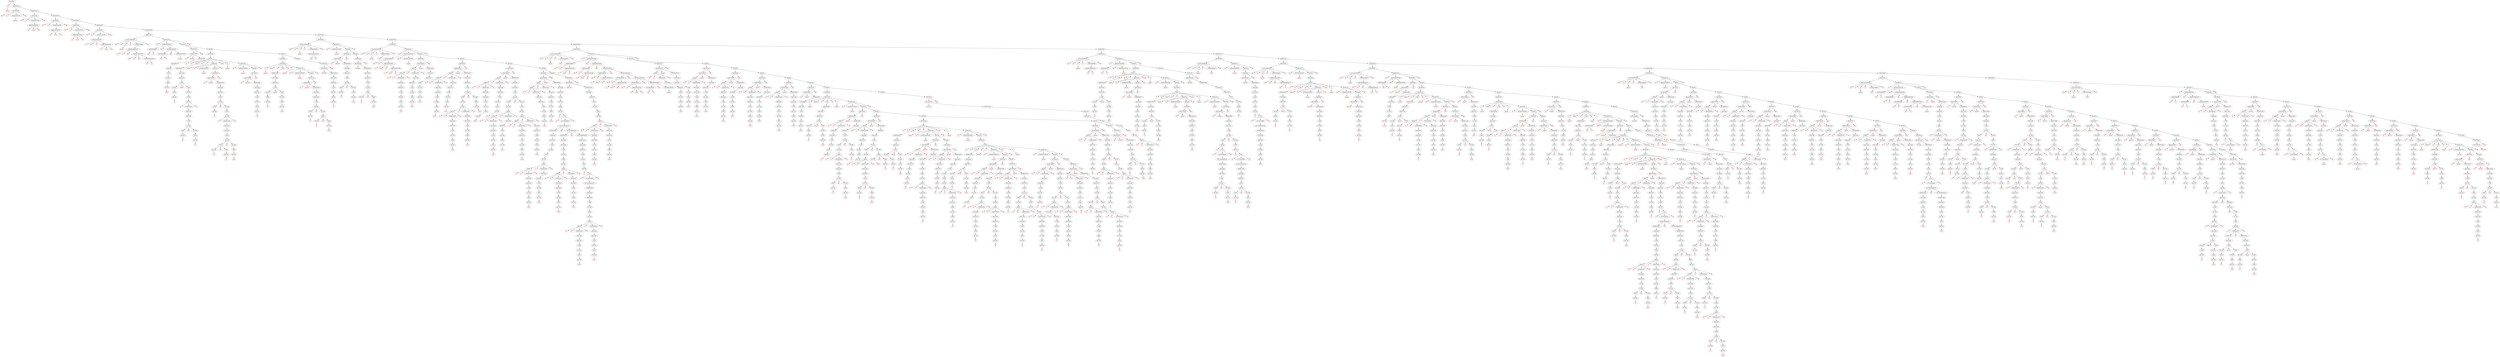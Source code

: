 digraph mygraph {
n0[label="epsilon",color=red];
n1[label="M"];
n1 -> n0;
n2[label="INT",color=red];
n3[label="ID",color=red];
n4[label="epsilon",color=red];
n5[label="ASSERTIONTYPE"];
n5 -> n4;
n6[label="DEL",color=red];
n7[label="ASSERTION"];
n7 -> n6;
n7 -> n5;
n7 -> n3;
n7 -> n2;
n8[label="INT",color=red];
n9[label="ID",color=red];
n10[label="LS",color=red];
n11[label="NUM",color=red];
n12[label="RS",color=red];
n13[label="ARRAYASSERTION"];
n13 -> n12;
n13 -> n11;
n13 -> n10;
n14[label="ASSERTIONTYPE"];
n14 -> n13;
n15[label="DEL",color=red];
n16[label="ASSERTION"];
n16 -> n15;
n16 -> n14;
n16 -> n9;
n16 -> n8;
n17[label="INT",color=red];
n18[label="ID",color=red];
n19[label="LS",color=red];
n20[label="NUM",color=red];
n21[label="RS",color=red];
n22[label="ARRAYASSERTION"];
n22 -> n21;
n22 -> n20;
n22 -> n19;
n23[label="ASSERTIONTYPE"];
n23 -> n22;
n24[label="DEL",color=red];
n25[label="ASSERTION"];
n25 -> n24;
n25 -> n23;
n25 -> n18;
n25 -> n17;
n26[label="INT",color=red];
n27[label="ID",color=red];
n28[label="LS",color=red];
n29[label="NUM",color=red];
n30[label="RS",color=red];
n31[label="ARRAYASSERTION"];
n31 -> n30;
n31 -> n29;
n31 -> n28;
n32[label="ASSERTIONTYPE"];
n32 -> n31;
n33[label="DEL",color=red];
n34[label="ASSERTION"];
n34 -> n33;
n34 -> n32;
n34 -> n27;
n34 -> n26;
n35[label="INT",color=red];
n36[label="ID",color=red];
n37[label="LS",color=red];
n38[label="NUM",color=red];
n39[label="RS",color=red];
n40[label="LS",color=red];
n41[label="NUM",color=red];
n42[label="RS",color=red];
n43[label="ARRAYASSERTION"];
n43 -> n42;
n43 -> n41;
n43 -> n40;
n44[label="ARRAYASSERTION"];
n44 -> n43;
n44 -> n39;
n44 -> n38;
n44 -> n37;
n45[label="ASSERTIONTYPE"];
n45 -> n44;
n46[label="DEL",color=red];
n47[label="ASSERTION"];
n47 -> n46;
n47 -> n45;
n47 -> n36;
n47 -> n35;
n48[label="INT",color=red];
n49[label="ID",color=red];
n50[label="epsilon",color=red];
n51[label="M"];
n51 -> n50;
n52[label="LP",color=red];
n53[label="INT",color=red];
n54[label="ID",color=red];
n55[label="SEP",color=red];
n56[label="INT",color=red];
n57[label="ID",color=red];
n58[label="SEP",color=red];
n59[label="INT",color=red];
n60[label="ID",color=red];
n61[label="FORMALPARAMLIST"];
n61 -> n60;
n61 -> n59;
n62[label="FORMALPARAMLIST"];
n62 -> n61;
n62 -> n58;
n62 -> n57;
n62 -> n56;
n63[label="FORMALPARAMLIST"];
n63 -> n62;
n63 -> n55;
n63 -> n54;
n63 -> n53;
n64[label="FORMALPARAM"];
n64 -> n63;
n65[label="RP",color=red];
n66[label="FUNCASSERTION"];
n66 -> n65;
n66 -> n64;
n66 -> n52;
n66 -> n51;
n66 -> n49;
n66 -> n48;
n67[label="LB",color=red];
n68[label="INT",color=red];
n69[label="ID",color=red];
n70[label="INNERVARIDEF"];
n70 -> n69;
n70 -> n68;
n71[label="DEL",color=red];
n72[label="INT",color=red];
n73[label="ID",color=red];
n74[label="INNERVARIDEF"];
n74 -> n73;
n74 -> n72;
n75[label="DEL",color=red];
n76[label="epsilon",color=red];
n77[label="INNERASSERTION"];
n77 -> n76;
n78[label="INNERASSERTION"];
n78 -> n77;
n78 -> n75;
n78 -> n74;
n79[label="INNERASSERTION"];
n79 -> n78;
n79 -> n71;
n79 -> n70;
n80[label="ID",color=red];
n81[label="ASSIGN",color=red];
n82[label="NUM",color=red];
n83[label="FACTOR"];
n83 -> n82;
n84[label="TERM"];
n84 -> n83;
n85[label="PLUSEX"];
n85 -> n84;
n86[label="COMP"];
n86 -> n85;
n87[label="BOOLNOT"];
n87 -> n86;
n88[label="BOOLAND"];
n88 -> n87;
n89[label="EXPRESSION"];
n89 -> n88;
n90[label="ASSIGNMENT"];
n90 -> n89;
n90 -> n81;
n90 -> n80;
n91[label="DEL",color=red];
n92[label="SENTENCE"];
n92 -> n91;
n92 -> n90;
n93[label="IF",color=red];
n94[label="LP",color=red];
n95[label="ID",color=red];
n96[label="FACTOR"];
n96 -> n95;
n97[label="TERM"];
n97 -> n96;
n98[label="PLUSEX"];
n98 -> n97;
n99[label="RELOP",color=red];
n100[label="LP",color=red];
n101[label="ID",color=red];
n102[label="FACTOR"];
n102 -> n101;
n103[label="TERM"];
n103 -> n102;
n104[label="OP1",color=red];
n105[label="ID",color=red];
n106[label="FACTOR"];
n106 -> n105;
n107[label="TERM"];
n107 -> n106;
n108[label="PLUSEX"];
n108 -> n107;
n109[label="PLUSEX"];
n109 -> n108;
n109 -> n104;
n109 -> n103;
n110[label="COMP"];
n110 -> n109;
n111[label="BOOLNOT"];
n111 -> n110;
n112[label="BOOLAND"];
n112 -> n111;
n113[label="EXPRESSION"];
n113 -> n112;
n114[label="RP",color=red];
n115[label="FACTOR"];
n115 -> n114;
n115 -> n113;
n115 -> n100;
n116[label="TERM"];
n116 -> n115;
n117[label="PLUSEX"];
n117 -> n116;
n118[label="COMP"];
n118 -> n117;
n119[label="COMP"];
n119 -> n118;
n119 -> n99;
n119 -> n98;
n120[label="BOOLNOT"];
n120 -> n119;
n121[label="BOOLAND"];
n121 -> n120;
n122[label="EXPRESSION"];
n122 -> n121;
n123[label="CTRL"];
n123 -> n122;
n124[label="RP",color=red];
n125[label="epsilon",color=red];
n126[label="T"];
n126 -> n125;
n127[label="LB",color=red];
n128[label="epsilon",color=red];
n129[label="INNERASSERTION"];
n129 -> n128;
n130[label="ID",color=red];
n131[label="ASSIGN",color=red];
n132[label="ID",color=red];
n133[label="FACTOR"];
n133 -> n132;
n134[label="TERM"];
n134 -> n133;
n135[label="OP1",color=red];
n136[label="LP",color=red];
n137[label="ID",color=red];
n138[label="FACTOR"];
n138 -> n137;
n139[label="OP2",color=red];
n140[label="ID",color=red];
n141[label="FACTOR"];
n141 -> n140;
n142[label="TERM"];
n142 -> n141;
n143[label="TERM"];
n143 -> n142;
n143 -> n139;
n143 -> n138;
n144[label="OP1",color=red];
n145[label="NUM",color=red];
n146[label="FACTOR"];
n146 -> n145;
n147[label="TERM"];
n147 -> n146;
n148[label="PLUSEX"];
n148 -> n147;
n149[label="PLUSEX"];
n149 -> n148;
n149 -> n144;
n149 -> n143;
n150[label="COMP"];
n150 -> n149;
n151[label="BOOLNOT"];
n151 -> n150;
n152[label="BOOLAND"];
n152 -> n151;
n153[label="EXPRESSION"];
n153 -> n152;
n154[label="RP",color=red];
n155[label="FACTOR"];
n155 -> n154;
n155 -> n153;
n155 -> n136;
n156[label="TERM"];
n156 -> n155;
n157[label="PLUSEX"];
n157 -> n156;
n158[label="PLUSEX"];
n158 -> n157;
n158 -> n135;
n158 -> n134;
n159[label="COMP"];
n159 -> n158;
n160[label="BOOLNOT"];
n160 -> n159;
n161[label="BOOLAND"];
n161 -> n160;
n162[label="EXPRESSION"];
n162 -> n161;
n163[label="ASSIGNMENT"];
n163 -> n162;
n163 -> n131;
n163 -> n130;
n164[label="DEL",color=red];
n165[label="SENTENCE"];
n165 -> n164;
n165 -> n163;
n166[label="SENSEQ"];
n166 -> n165;
n167[label="RB",color=red];
n168[label="SENBLOCK"];
n168 -> n167;
n168 -> n166;
n168 -> n129;
n168 -> n127;
n169[label="ELSE",color=red];
n170[label="epsilon",color=red];
n171[label="N"];
n171 -> n170;
n172[label="LB",color=red];
n173[label="epsilon",color=red];
n174[label="INNERASSERTION"];
n174 -> n173;
n175[label="ID",color=red];
n176[label="ASSIGN",color=red];
n177[label="ID",color=red];
n178[label="FACTOR"];
n178 -> n177;
n179[label="TERM"];
n179 -> n178;
n180[label="PLUSEX"];
n180 -> n179;
n181[label="COMP"];
n181 -> n180;
n182[label="BOOLNOT"];
n182 -> n181;
n183[label="BOOLAND"];
n183 -> n182;
n184[label="EXPRESSION"];
n184 -> n183;
n185[label="ASSIGNMENT"];
n185 -> n184;
n185 -> n176;
n185 -> n175;
n186[label="DEL",color=red];
n187[label="SENTENCE"];
n187 -> n186;
n187 -> n185;
n188[label="SENSEQ"];
n188 -> n187;
n189[label="RB",color=red];
n190[label="SENBLOCK"];
n190 -> n189;
n190 -> n188;
n190 -> n174;
n190 -> n172;
n191[label="IFSEN"];
n191 -> n190;
n191 -> n171;
n191 -> n169;
n191 -> n168;
n191 -> n126;
n191 -> n124;
n191 -> n123;
n191 -> n94;
n191 -> n93;
n192[label="SENTENCE"];
n192 -> n191;
n193[label="epsilon",color=red];
n194[label="B"];
n194 -> n193;
n195[label="WHILE",color=red];
n196[label="LP",color=red];
n197[label="ID",color=red];
n198[label="FACTOR"];
n198 -> n197;
n199[label="TERM"];
n199 -> n198;
n200[label="PLUSEX"];
n200 -> n199;
n201[label="RELOP",color=red];
n202[label="NUM",color=red];
n203[label="FACTOR"];
n203 -> n202;
n204[label="TERM"];
n204 -> n203;
n205[label="PLUSEX"];
n205 -> n204;
n206[label="COMP"];
n206 -> n205;
n207[label="COMP"];
n207 -> n206;
n207 -> n201;
n207 -> n200;
n208[label="BOOLNOT"];
n208 -> n207;
n209[label="BOOLAND"];
n209 -> n208;
n210[label="EXPRESSION"];
n210 -> n209;
n211[label="CTRL"];
n211 -> n210;
n212[label="RP",color=red];
n213[label="epsilon",color=red];
n214[label="T"];
n214 -> n213;
n215[label="LB",color=red];
n216[label="epsilon",color=red];
n217[label="INNERASSERTION"];
n217 -> n216;
n218[label="ID",color=red];
n219[label="ASSIGN",color=red];
n220[label="ID",color=red];
n221[label="FACTOR"];
n221 -> n220;
n222[label="TERM"];
n222 -> n221;
n223[label="OP1",color=red];
n224[label="ID",color=red];
n225[label="FACTOR"];
n225 -> n224;
n226[label="OP2",color=red];
n227[label="NUM",color=red];
n228[label="FACTOR"];
n228 -> n227;
n229[label="TERM"];
n229 -> n228;
n230[label="TERM"];
n230 -> n229;
n230 -> n226;
n230 -> n225;
n231[label="PLUSEX"];
n231 -> n230;
n232[label="PLUSEX"];
n232 -> n231;
n232 -> n223;
n232 -> n222;
n233[label="COMP"];
n233 -> n232;
n234[label="BOOLNOT"];
n234 -> n233;
n235[label="BOOLAND"];
n235 -> n234;
n236[label="EXPRESSION"];
n236 -> n235;
n237[label="ASSIGNMENT"];
n237 -> n236;
n237 -> n219;
n237 -> n218;
n238[label="DEL",color=red];
n239[label="SENTENCE"];
n239 -> n238;
n239 -> n237;
n240[label="SENSEQ"];
n240 -> n239;
n241[label="RB",color=red];
n242[label="SENBLOCK"];
n242 -> n241;
n242 -> n240;
n242 -> n217;
n242 -> n215;
n243[label="WHILESEN"];
n243 -> n242;
n243 -> n214;
n243 -> n212;
n243 -> n211;
n243 -> n196;
n243 -> n195;
n243 -> n194;
n244[label="SENTENCE"];
n244 -> n243;
n245[label="RETURN",color=red];
n246[label="ID",color=red];
n247[label="FACTOR"];
n247 -> n246;
n248[label="TERM"];
n248 -> n247;
n249[label="PLUSEX"];
n249 -> n248;
n250[label="COMP"];
n250 -> n249;
n251[label="BOOLNOT"];
n251 -> n250;
n252[label="BOOLAND"];
n252 -> n251;
n253[label="EXPRESSION"];
n253 -> n252;
n254[label="RETURNSEN"];
n254 -> n253;
n254 -> n245;
n255[label="DEL",color=red];
n256[label="SENTENCE"];
n256 -> n255;
n256 -> n254;
n257[label="SENSEQ"];
n257 -> n256;
n258[label="SENSEQ"];
n258 -> n257;
n258 -> n244;
n259[label="SENSEQ"];
n259 -> n258;
n259 -> n192;
n260[label="SENSEQ"];
n260 -> n259;
n260 -> n92;
n261[label="RB",color=red];
n262[label="SENBLOCK"];
n262 -> n261;
n262 -> n260;
n262 -> n79;
n262 -> n67;
n263[label="ASSERTION"];
n263 -> n262;
n263 -> n66;
n264[label="INT",color=red];
n265[label="ID",color=red];
n266[label="epsilon",color=red];
n267[label="M"];
n267 -> n266;
n268[label="LP",color=red];
n269[label="INT",color=red];
n270[label="ID",color=red];
n271[label="FORMALPARAMLIST"];
n271 -> n270;
n271 -> n269;
n272[label="FORMALPARAM"];
n272 -> n271;
n273[label="RP",color=red];
n274[label="FUNCASSERTION"];
n274 -> n273;
n274 -> n272;
n274 -> n268;
n274 -> n267;
n274 -> n265;
n274 -> n264;
n275[label="LB",color=red];
n276[label="epsilon",color=red];
n277[label="INNERASSERTION"];
n277 -> n276;
n278[label="ID",color=red];
n279[label="ASSIGN",color=red];
n280[label="ID",color=red];
n281[label="FACTOR"];
n281 -> n280;
n282[label="TERM"];
n282 -> n281;
n283[label="OP1",color=red];
n284[label="NUM",color=red];
n285[label="FACTOR"];
n285 -> n284;
n286[label="TERM"];
n286 -> n285;
n287[label="PLUSEX"];
n287 -> n286;
n288[label="PLUSEX"];
n288 -> n287;
n288 -> n283;
n288 -> n282;
n289[label="COMP"];
n289 -> n288;
n290[label="BOOLNOT"];
n290 -> n289;
n291[label="BOOLAND"];
n291 -> n290;
n292[label="EXPRESSION"];
n292 -> n291;
n293[label="ASSIGNMENT"];
n293 -> n292;
n293 -> n279;
n293 -> n278;
n294[label="DEL",color=red];
n295[label="SENTENCE"];
n295 -> n294;
n295 -> n293;
n296[label="RETURN",color=red];
n297[label="ID",color=red];
n298[label="FACTOR"];
n298 -> n297;
n299[label="OP2",color=red];
n300[label="NUM",color=red];
n301[label="FACTOR"];
n301 -> n300;
n302[label="TERM"];
n302 -> n301;
n303[label="TERM"];
n303 -> n302;
n303 -> n299;
n303 -> n298;
n304[label="PLUSEX"];
n304 -> n303;
n305[label="COMP"];
n305 -> n304;
n306[label="BOOLNOT"];
n306 -> n305;
n307[label="BOOLAND"];
n307 -> n306;
n308[label="EXPRESSION"];
n308 -> n307;
n309[label="RETURNSEN"];
n309 -> n308;
n309 -> n296;
n310[label="DEL",color=red];
n311[label="SENTENCE"];
n311 -> n310;
n311 -> n309;
n312[label="SENSEQ"];
n312 -> n311;
n313[label="SENSEQ"];
n313 -> n312;
n313 -> n295;
n314[label="RB",color=red];
n315[label="SENBLOCK"];
n315 -> n314;
n315 -> n313;
n315 -> n277;
n315 -> n275;
n316[label="ASSERTION"];
n316 -> n315;
n316 -> n274;
n317[label="INT",color=red];
n318[label="ID",color=red];
n319[label="epsilon",color=red];
n320[label="M"];
n320 -> n319;
n321[label="LP",color=red];
n322[label="VOID",color=red];
n323[label="FORMALPARAM"];
n323 -> n322;
n324[label="RP",color=red];
n325[label="FUNCASSERTION"];
n325 -> n324;
n325 -> n323;
n325 -> n321;
n325 -> n320;
n325 -> n318;
n325 -> n317;
n326[label="LB",color=red];
n327[label="INT",color=red];
n328[label="ID",color=red];
n329[label="LS",color=red];
n330[label="NUM",color=red];
n331[label="RS",color=red];
n332[label="LS",color=red];
n333[label="NUM",color=red];
n334[label="RS",color=red];
n335[label="ARRAYASSERTION"];
n335 -> n334;
n335 -> n333;
n335 -> n332;
n336[label="ARRAYASSERTION"];
n336 -> n335;
n336 -> n331;
n336 -> n330;
n336 -> n329;
n337[label="INNERVARIDEF"];
n337 -> n336;
n337 -> n328;
n337 -> n327;
n338[label="DEL",color=red];
n339[label="epsilon",color=red];
n340[label="INNERASSERTION"];
n340 -> n339;
n341[label="INNERASSERTION"];
n341 -> n340;
n341 -> n338;
n341 -> n337;
n342[label="ID",color=red];
n343[label="LS",color=red];
n344[label="NUM",color=red];
n345[label="FACTOR"];
n345 -> n344;
n346[label="TERM"];
n346 -> n345;
n347[label="PLUSEX"];
n347 -> n346;
n348[label="COMP"];
n348 -> n347;
n349[label="BOOLNOT"];
n349 -> n348;
n350[label="BOOLAND"];
n350 -> n349;
n351[label="EXPRESSION"];
n351 -> n350;
n352[label="RS",color=red];
n353[label="ARRAY"];
n353 -> n352;
n353 -> n351;
n353 -> n343;
n353 -> n342;
n354[label="LS",color=red];
n355[label="NUM",color=red];
n356[label="FACTOR"];
n356 -> n355;
n357[label="TERM"];
n357 -> n356;
n358[label="PLUSEX"];
n358 -> n357;
n359[label="COMP"];
n359 -> n358;
n360[label="BOOLNOT"];
n360 -> n359;
n361[label="BOOLAND"];
n361 -> n360;
n362[label="EXPRESSION"];
n362 -> n361;
n363[label="RS",color=red];
n364[label="ARRAY"];
n364 -> n363;
n364 -> n362;
n364 -> n354;
n364 -> n353;
n365[label="ASSIGN",color=red];
n366[label="NUM",color=red];
n367[label="FACTOR"];
n367 -> n366;
n368[label="TERM"];
n368 -> n367;
n369[label="PLUSEX"];
n369 -> n368;
n370[label="COMP"];
n370 -> n369;
n371[label="BOOLNOT"];
n371 -> n370;
n372[label="BOOLAND"];
n372 -> n371;
n373[label="EXPRESSION"];
n373 -> n372;
n374[label="ASSIGNMENT"];
n374 -> n373;
n374 -> n365;
n374 -> n364;
n375[label="DEL",color=red];
n376[label="SENTENCE"];
n376 -> n375;
n376 -> n374;
n377[label="ID",color=red];
n378[label="LS",color=red];
n379[label="NUM",color=red];
n380[label="FACTOR"];
n380 -> n379;
n381[label="TERM"];
n381 -> n380;
n382[label="PLUSEX"];
n382 -> n381;
n383[label="COMP"];
n383 -> n382;
n384[label="BOOLNOT"];
n384 -> n383;
n385[label="BOOLAND"];
n385 -> n384;
n386[label="EXPRESSION"];
n386 -> n385;
n387[label="RS",color=red];
n388[label="ARRAY"];
n388 -> n387;
n388 -> n386;
n388 -> n378;
n388 -> n377;
n389[label="LS",color=red];
n390[label="NUM",color=red];
n391[label="FACTOR"];
n391 -> n390;
n392[label="TERM"];
n392 -> n391;
n393[label="PLUSEX"];
n393 -> n392;
n394[label="COMP"];
n394 -> n393;
n395[label="BOOLNOT"];
n395 -> n394;
n396[label="BOOLAND"];
n396 -> n395;
n397[label="EXPRESSION"];
n397 -> n396;
n398[label="RS",color=red];
n399[label="ARRAY"];
n399 -> n398;
n399 -> n397;
n399 -> n389;
n399 -> n388;
n400[label="ASSIGN",color=red];
n401[label="ID",color=red];
n402[label="LS",color=red];
n403[label="NUM",color=red];
n404[label="FACTOR"];
n404 -> n403;
n405[label="TERM"];
n405 -> n404;
n406[label="PLUSEX"];
n406 -> n405;
n407[label="COMP"];
n407 -> n406;
n408[label="BOOLNOT"];
n408 -> n407;
n409[label="BOOLAND"];
n409 -> n408;
n410[label="EXPRESSION"];
n410 -> n409;
n411[label="RS",color=red];
n412[label="ARRAY"];
n412 -> n411;
n412 -> n410;
n412 -> n402;
n412 -> n401;
n413[label="LS",color=red];
n414[label="NUM",color=red];
n415[label="FACTOR"];
n415 -> n414;
n416[label="TERM"];
n416 -> n415;
n417[label="PLUSEX"];
n417 -> n416;
n418[label="COMP"];
n418 -> n417;
n419[label="BOOLNOT"];
n419 -> n418;
n420[label="BOOLAND"];
n420 -> n419;
n421[label="EXPRESSION"];
n421 -> n420;
n422[label="RS",color=red];
n423[label="ARRAY"];
n423 -> n422;
n423 -> n421;
n423 -> n413;
n423 -> n412;
n424[label="FACTOR"];
n424 -> n423;
n425[label="TERM"];
n425 -> n424;
n426[label="OP1",color=red];
n427[label="NUM",color=red];
n428[label="FACTOR"];
n428 -> n427;
n429[label="TERM"];
n429 -> n428;
n430[label="PLUSEX"];
n430 -> n429;
n431[label="PLUSEX"];
n431 -> n430;
n431 -> n426;
n431 -> n425;
n432[label="COMP"];
n432 -> n431;
n433[label="BOOLNOT"];
n433 -> n432;
n434[label="BOOLAND"];
n434 -> n433;
n435[label="EXPRESSION"];
n435 -> n434;
n436[label="ASSIGNMENT"];
n436 -> n435;
n436 -> n400;
n436 -> n399;
n437[label="DEL",color=red];
n438[label="SENTENCE"];
n438 -> n437;
n438 -> n436;
n439[label="ID",color=red];
n440[label="LS",color=red];
n441[label="NUM",color=red];
n442[label="FACTOR"];
n442 -> n441;
n443[label="TERM"];
n443 -> n442;
n444[label="PLUSEX"];
n444 -> n443;
n445[label="COMP"];
n445 -> n444;
n446[label="BOOLNOT"];
n446 -> n445;
n447[label="BOOLAND"];
n447 -> n446;
n448[label="EXPRESSION"];
n448 -> n447;
n449[label="RS",color=red];
n450[label="ARRAY"];
n450 -> n449;
n450 -> n448;
n450 -> n440;
n450 -> n439;
n451[label="LS",color=red];
n452[label="NUM",color=red];
n453[label="FACTOR"];
n453 -> n452;
n454[label="TERM"];
n454 -> n453;
n455[label="PLUSEX"];
n455 -> n454;
n456[label="COMP"];
n456 -> n455;
n457[label="BOOLNOT"];
n457 -> n456;
n458[label="BOOLAND"];
n458 -> n457;
n459[label="EXPRESSION"];
n459 -> n458;
n460[label="RS",color=red];
n461[label="ARRAY"];
n461 -> n460;
n461 -> n459;
n461 -> n451;
n461 -> n450;
n462[label="ASSIGN",color=red];
n463[label="ID",color=red];
n464[label="LS",color=red];
n465[label="NUM",color=red];
n466[label="FACTOR"];
n466 -> n465;
n467[label="TERM"];
n467 -> n466;
n468[label="PLUSEX"];
n468 -> n467;
n469[label="COMP"];
n469 -> n468;
n470[label="BOOLNOT"];
n470 -> n469;
n471[label="BOOLAND"];
n471 -> n470;
n472[label="EXPRESSION"];
n472 -> n471;
n473[label="RS",color=red];
n474[label="ARRAY"];
n474 -> n473;
n474 -> n472;
n474 -> n464;
n474 -> n463;
n475[label="LS",color=red];
n476[label="NUM",color=red];
n477[label="FACTOR"];
n477 -> n476;
n478[label="TERM"];
n478 -> n477;
n479[label="PLUSEX"];
n479 -> n478;
n480[label="COMP"];
n480 -> n479;
n481[label="BOOLNOT"];
n481 -> n480;
n482[label="BOOLAND"];
n482 -> n481;
n483[label="EXPRESSION"];
n483 -> n482;
n484[label="RS",color=red];
n485[label="ARRAY"];
n485 -> n484;
n485 -> n483;
n485 -> n475;
n485 -> n474;
n486[label="FACTOR"];
n486 -> n485;
n487[label="TERM"];
n487 -> n486;
n488[label="OP1",color=red];
n489[label="ID",color=red];
n490[label="LS",color=red];
n491[label="NUM",color=red];
n492[label="FACTOR"];
n492 -> n491;
n493[label="TERM"];
n493 -> n492;
n494[label="PLUSEX"];
n494 -> n493;
n495[label="COMP"];
n495 -> n494;
n496[label="BOOLNOT"];
n496 -> n495;
n497[label="BOOLAND"];
n497 -> n496;
n498[label="EXPRESSION"];
n498 -> n497;
n499[label="RS",color=red];
n500[label="ARRAY"];
n500 -> n499;
n500 -> n498;
n500 -> n490;
n500 -> n489;
n501[label="LS",color=red];
n502[label="NUM",color=red];
n503[label="FACTOR"];
n503 -> n502;
n504[label="TERM"];
n504 -> n503;
n505[label="PLUSEX"];
n505 -> n504;
n506[label="COMP"];
n506 -> n505;
n507[label="BOOLNOT"];
n507 -> n506;
n508[label="BOOLAND"];
n508 -> n507;
n509[label="EXPRESSION"];
n509 -> n508;
n510[label="RS",color=red];
n511[label="ARRAY"];
n511 -> n510;
n511 -> n509;
n511 -> n501;
n511 -> n500;
n512[label="FACTOR"];
n512 -> n511;
n513[label="TERM"];
n513 -> n512;
n514[label="PLUSEX"];
n514 -> n513;
n515[label="PLUSEX"];
n515 -> n514;
n515 -> n488;
n515 -> n487;
n516[label="COMP"];
n516 -> n515;
n517[label="BOOLNOT"];
n517 -> n516;
n518[label="BOOLAND"];
n518 -> n517;
n519[label="EXPRESSION"];
n519 -> n518;
n520[label="ASSIGNMENT"];
n520 -> n519;
n520 -> n462;
n520 -> n461;
n521[label="DEL",color=red];
n522[label="SENTENCE"];
n522 -> n521;
n522 -> n520;
n523[label="ID",color=red];
n524[label="LS",color=red];
n525[label="NUM",color=red];
n526[label="FACTOR"];
n526 -> n525;
n527[label="TERM"];
n527 -> n526;
n528[label="PLUSEX"];
n528 -> n527;
n529[label="COMP"];
n529 -> n528;
n530[label="BOOLNOT"];
n530 -> n529;
n531[label="BOOLAND"];
n531 -> n530;
n532[label="EXPRESSION"];
n532 -> n531;
n533[label="RS",color=red];
n534[label="ARRAY"];
n534 -> n533;
n534 -> n532;
n534 -> n524;
n534 -> n523;
n535[label="LS",color=red];
n536[label="NUM",color=red];
n537[label="FACTOR"];
n537 -> n536;
n538[label="TERM"];
n538 -> n537;
n539[label="PLUSEX"];
n539 -> n538;
n540[label="COMP"];
n540 -> n539;
n541[label="BOOLNOT"];
n541 -> n540;
n542[label="BOOLAND"];
n542 -> n541;
n543[label="EXPRESSION"];
n543 -> n542;
n544[label="RS",color=red];
n545[label="ARRAY"];
n545 -> n544;
n545 -> n543;
n545 -> n535;
n545 -> n534;
n546[label="ASSIGN",color=red];
n547[label="ID",color=red];
n548[label="LP",color=red];
n549[label="ID",color=red];
n550[label="LS",color=red];
n551[label="NUM",color=red];
n552[label="FACTOR"];
n552 -> n551;
n553[label="TERM"];
n553 -> n552;
n554[label="PLUSEX"];
n554 -> n553;
n555[label="COMP"];
n555 -> n554;
n556[label="BOOLNOT"];
n556 -> n555;
n557[label="BOOLAND"];
n557 -> n556;
n558[label="EXPRESSION"];
n558 -> n557;
n559[label="RS",color=red];
n560[label="ARRAY"];
n560 -> n559;
n560 -> n558;
n560 -> n550;
n560 -> n549;
n561[label="LS",color=red];
n562[label="NUM",color=red];
n563[label="FACTOR"];
n563 -> n562;
n564[label="TERM"];
n564 -> n563;
n565[label="PLUSEX"];
n565 -> n564;
n566[label="COMP"];
n566 -> n565;
n567[label="BOOLNOT"];
n567 -> n566;
n568[label="BOOLAND"];
n568 -> n567;
n569[label="EXPRESSION"];
n569 -> n568;
n570[label="RS",color=red];
n571[label="ARRAY"];
n571 -> n570;
n571 -> n569;
n571 -> n561;
n571 -> n560;
n572[label="FACTOR"];
n572 -> n571;
n573[label="TERM"];
n573 -> n572;
n574[label="PLUSEX"];
n574 -> n573;
n575[label="COMP"];
n575 -> n574;
n576[label="BOOLNOT"];
n576 -> n575;
n577[label="BOOLAND"];
n577 -> n576;
n578[label="EXPRESSION"];
n578 -> n577;
n579[label="SEP",color=red];
n580[label="ID",color=red];
n581[label="LS",color=red];
n582[label="NUM",color=red];
n583[label="FACTOR"];
n583 -> n582;
n584[label="TERM"];
n584 -> n583;
n585[label="PLUSEX"];
n585 -> n584;
n586[label="COMP"];
n586 -> n585;
n587[label="BOOLNOT"];
n587 -> n586;
n588[label="BOOLAND"];
n588 -> n587;
n589[label="EXPRESSION"];
n589 -> n588;
n590[label="RS",color=red];
n591[label="ARRAY"];
n591 -> n590;
n591 -> n589;
n591 -> n581;
n591 -> n580;
n592[label="LS",color=red];
n593[label="NUM",color=red];
n594[label="FACTOR"];
n594 -> n593;
n595[label="TERM"];
n595 -> n594;
n596[label="PLUSEX"];
n596 -> n595;
n597[label="COMP"];
n597 -> n596;
n598[label="BOOLNOT"];
n598 -> n597;
n599[label="BOOLAND"];
n599 -> n598;
n600[label="EXPRESSION"];
n600 -> n599;
n601[label="RS",color=red];
n602[label="ARRAY"];
n602 -> n601;
n602 -> n600;
n602 -> n592;
n602 -> n591;
n603[label="FACTOR"];
n603 -> n602;
n604[label="TERM"];
n604 -> n603;
n605[label="PLUSEX"];
n605 -> n604;
n606[label="COMP"];
n606 -> n605;
n607[label="BOOLNOT"];
n607 -> n606;
n608[label="BOOLAND"];
n608 -> n607;
n609[label="EXPRESSION"];
n609 -> n608;
n610[label="SEP",color=red];
n611[label="ID",color=red];
n612[label="LP",color=red];
n613[label="ID",color=red];
n614[label="LS",color=red];
n615[label="NUM",color=red];
n616[label="FACTOR"];
n616 -> n615;
n617[label="TERM"];
n617 -> n616;
n618[label="PLUSEX"];
n618 -> n617;
n619[label="COMP"];
n619 -> n618;
n620[label="BOOLNOT"];
n620 -> n619;
n621[label="BOOLAND"];
n621 -> n620;
n622[label="EXPRESSION"];
n622 -> n621;
n623[label="RS",color=red];
n624[label="ARRAY"];
n624 -> n623;
n624 -> n622;
n624 -> n614;
n624 -> n613;
n625[label="LS",color=red];
n626[label="NUM",color=red];
n627[label="FACTOR"];
n627 -> n626;
n628[label="TERM"];
n628 -> n627;
n629[label="PLUSEX"];
n629 -> n628;
n630[label="COMP"];
n630 -> n629;
n631[label="BOOLNOT"];
n631 -> n630;
n632[label="BOOLAND"];
n632 -> n631;
n633[label="EXPRESSION"];
n633 -> n632;
n634[label="RS",color=red];
n635[label="ARRAY"];
n635 -> n634;
n635 -> n633;
n635 -> n625;
n635 -> n624;
n636[label="FACTOR"];
n636 -> n635;
n637[label="TERM"];
n637 -> n636;
n638[label="PLUSEX"];
n638 -> n637;
n639[label="COMP"];
n639 -> n638;
n640[label="BOOLNOT"];
n640 -> n639;
n641[label="BOOLAND"];
n641 -> n640;
n642[label="EXPRESSION"];
n642 -> n641;
n643[label="ACTUALPARAMLIST"];
n643 -> n642;
n644[label="ACTUALPARAM"];
n644 -> n643;
n645[label="RP",color=red];
n646[label="CALL"];
n646 -> n645;
n646 -> n644;
n646 -> n612;
n647[label="FACTOR"];
n647 -> n646;
n647 -> n611;
n648[label="TERM"];
n648 -> n647;
n649[label="PLUSEX"];
n649 -> n648;
n650[label="COMP"];
n650 -> n649;
n651[label="BOOLNOT"];
n651 -> n650;
n652[label="BOOLAND"];
n652 -> n651;
n653[label="EXPRESSION"];
n653 -> n652;
n654[label="ACTUALPARAMLIST"];
n654 -> n653;
n655[label="ACTUALPARAMLIST"];
n655 -> n654;
n655 -> n610;
n655 -> n609;
n656[label="ACTUALPARAMLIST"];
n656 -> n655;
n656 -> n579;
n656 -> n578;
n657[label="ACTUALPARAM"];
n657 -> n656;
n658[label="RP",color=red];
n659[label="CALL"];
n659 -> n658;
n659 -> n657;
n659 -> n548;
n660[label="FACTOR"];
n660 -> n659;
n660 -> n547;
n661[label="TERM"];
n661 -> n660;
n662[label="PLUSEX"];
n662 -> n661;
n663[label="COMP"];
n663 -> n662;
n664[label="BOOLNOT"];
n664 -> n663;
n665[label="BOOLAND"];
n665 -> n664;
n666[label="EXPRESSION"];
n666 -> n665;
n667[label="ASSIGNMENT"];
n667 -> n666;
n667 -> n546;
n667 -> n545;
n668[label="DEL",color=red];
n669[label="SENTENCE"];
n669 -> n668;
n669 -> n667;
n670[label="RETURN",color=red];
n671[label="ID",color=red];
n672[label="LS",color=red];
n673[label="NUM",color=red];
n674[label="FACTOR"];
n674 -> n673;
n675[label="TERM"];
n675 -> n674;
n676[label="PLUSEX"];
n676 -> n675;
n677[label="COMP"];
n677 -> n676;
n678[label="BOOLNOT"];
n678 -> n677;
n679[label="BOOLAND"];
n679 -> n678;
n680[label="EXPRESSION"];
n680 -> n679;
n681[label="RS",color=red];
n682[label="ARRAY"];
n682 -> n681;
n682 -> n680;
n682 -> n672;
n682 -> n671;
n683[label="LS",color=red];
n684[label="NUM",color=red];
n685[label="FACTOR"];
n685 -> n684;
n686[label="TERM"];
n686 -> n685;
n687[label="PLUSEX"];
n687 -> n686;
n688[label="COMP"];
n688 -> n687;
n689[label="BOOLNOT"];
n689 -> n688;
n690[label="BOOLAND"];
n690 -> n689;
n691[label="EXPRESSION"];
n691 -> n690;
n692[label="RS",color=red];
n693[label="ARRAY"];
n693 -> n692;
n693 -> n691;
n693 -> n683;
n693 -> n682;
n694[label="FACTOR"];
n694 -> n693;
n695[label="TERM"];
n695 -> n694;
n696[label="PLUSEX"];
n696 -> n695;
n697[label="COMP"];
n697 -> n696;
n698[label="BOOLNOT"];
n698 -> n697;
n699[label="BOOLAND"];
n699 -> n698;
n700[label="EXPRESSION"];
n700 -> n699;
n701[label="RETURNSEN"];
n701 -> n700;
n701 -> n670;
n702[label="DEL",color=red];
n703[label="SENTENCE"];
n703 -> n702;
n703 -> n701;
n704[label="SENSEQ"];
n704 -> n703;
n705[label="SENSEQ"];
n705 -> n704;
n705 -> n669;
n706[label="SENSEQ"];
n706 -> n705;
n706 -> n522;
n707[label="SENSEQ"];
n707 -> n706;
n707 -> n438;
n708[label="SENSEQ"];
n708 -> n707;
n708 -> n376;
n709[label="RB",color=red];
n710[label="SENBLOCK"];
n710 -> n709;
n710 -> n708;
n710 -> n341;
n710 -> n326;
n711[label="ASSERTION"];
n711 -> n710;
n711 -> n325;
n712[label="INT",color=red];
n713[label="ID",color=red];
n714[label="epsilon",color=red];
n715[label="M"];
n715 -> n714;
n716[label="LP",color=red];
n717[label="VOID",color=red];
n718[label="FORMALPARAM"];
n718 -> n717;
n719[label="RP",color=red];
n720[label="FUNCASSERTION"];
n720 -> n719;
n720 -> n718;
n720 -> n716;
n720 -> n715;
n720 -> n713;
n720 -> n712;
n721[label="LB",color=red];
n722[label="INT",color=red];
n723[label="ID",color=red];
n724[label="LS",color=red];
n725[label="NUM",color=red];
n726[label="RS",color=red];
n727[label="ARRAYASSERTION"];
n727 -> n726;
n727 -> n725;
n727 -> n724;
n728[label="INNERVARIDEF"];
n728 -> n727;
n728 -> n723;
n728 -> n722;
n729[label="DEL",color=red];
n730[label="INT",color=red];
n731[label="ID",color=red];
n732[label="LS",color=red];
n733[label="NUM",color=red];
n734[label="RS",color=red];
n735[label="ARRAYASSERTION"];
n735 -> n734;
n735 -> n733;
n735 -> n732;
n736[label="INNERVARIDEF"];
n736 -> n735;
n736 -> n731;
n736 -> n730;
n737[label="DEL",color=red];
n738[label="INT",color=red];
n739[label="ID",color=red];
n740[label="LS",color=red];
n741[label="NUM",color=red];
n742[label="RS",color=red];
n743[label="ARRAYASSERTION"];
n743 -> n742;
n743 -> n741;
n743 -> n740;
n744[label="INNERVARIDEF"];
n744 -> n743;
n744 -> n739;
n744 -> n738;
n745[label="DEL",color=red];
n746[label="INT",color=red];
n747[label="ID",color=red];
n748[label="LS",color=red];
n749[label="NUM",color=red];
n750[label="RS",color=red];
n751[label="ARRAYASSERTION"];
n751 -> n750;
n751 -> n749;
n751 -> n748;
n752[label="INNERVARIDEF"];
n752 -> n751;
n752 -> n747;
n752 -> n746;
n753[label="DEL",color=red];
n754[label="INT",color=red];
n755[label="ID",color=red];
n756[label="LS",color=red];
n757[label="NUM",color=red];
n758[label="RS",color=red];
n759[label="ARRAYASSERTION"];
n759 -> n758;
n759 -> n757;
n759 -> n756;
n760[label="INNERVARIDEF"];
n760 -> n759;
n760 -> n755;
n760 -> n754;
n761[label="DEL",color=red];
n762[label="INT",color=red];
n763[label="ID",color=red];
n764[label="INNERVARIDEF"];
n764 -> n763;
n764 -> n762;
n765[label="DEL",color=red];
n766[label="epsilon",color=red];
n767[label="INNERASSERTION"];
n767 -> n766;
n768[label="INNERASSERTION"];
n768 -> n767;
n768 -> n765;
n768 -> n764;
n769[label="INNERASSERTION"];
n769 -> n768;
n769 -> n761;
n769 -> n760;
n770[label="INNERASSERTION"];
n770 -> n769;
n770 -> n753;
n770 -> n752;
n771[label="INNERASSERTION"];
n771 -> n770;
n771 -> n745;
n771 -> n744;
n772[label="INNERASSERTION"];
n772 -> n771;
n772 -> n737;
n772 -> n736;
n773[label="INNERASSERTION"];
n773 -> n772;
n773 -> n729;
n773 -> n728;
n774[label="ID",color=red];
n775[label="LS",color=red];
n776[label="NUM",color=red];
n777[label="FACTOR"];
n777 -> n776;
n778[label="TERM"];
n778 -> n777;
n779[label="PLUSEX"];
n779 -> n778;
n780[label="COMP"];
n780 -> n779;
n781[label="BOOLNOT"];
n781 -> n780;
n782[label="BOOLAND"];
n782 -> n781;
n783[label="EXPRESSION"];
n783 -> n782;
n784[label="RS",color=red];
n785[label="ARRAY"];
n785 -> n784;
n785 -> n783;
n785 -> n775;
n785 -> n774;
n786[label="ASSIGN",color=red];
n787[label="NUM",color=red];
n788[label="FACTOR"];
n788 -> n787;
n789[label="TERM"];
n789 -> n788;
n790[label="PLUSEX"];
n790 -> n789;
n791[label="COMP"];
n791 -> n790;
n792[label="BOOLNOT"];
n792 -> n791;
n793[label="BOOLAND"];
n793 -> n792;
n794[label="EXPRESSION"];
n794 -> n793;
n795[label="ASSIGNMENT"];
n795 -> n794;
n795 -> n786;
n795 -> n785;
n796[label="DEL",color=red];
n797[label="SENTENCE"];
n797 -> n796;
n797 -> n795;
n798[label="ID",color=red];
n799[label="LS",color=red];
n800[label="NUM",color=red];
n801[label="FACTOR"];
n801 -> n800;
n802[label="TERM"];
n802 -> n801;
n803[label="PLUSEX"];
n803 -> n802;
n804[label="COMP"];
n804 -> n803;
n805[label="BOOLNOT"];
n805 -> n804;
n806[label="BOOLAND"];
n806 -> n805;
n807[label="EXPRESSION"];
n807 -> n806;
n808[label="RS",color=red];
n809[label="ARRAY"];
n809 -> n808;
n809 -> n807;
n809 -> n799;
n809 -> n798;
n810[label="ASSIGN",color=red];
n811[label="NUM",color=red];
n812[label="FACTOR"];
n812 -> n811;
n813[label="TERM"];
n813 -> n812;
n814[label="PLUSEX"];
n814 -> n813;
n815[label="COMP"];
n815 -> n814;
n816[label="BOOLNOT"];
n816 -> n815;
n817[label="BOOLAND"];
n817 -> n816;
n818[label="EXPRESSION"];
n818 -> n817;
n819[label="ASSIGNMENT"];
n819 -> n818;
n819 -> n810;
n819 -> n809;
n820[label="DEL",color=red];
n821[label="SENTENCE"];
n821 -> n820;
n821 -> n819;
n822[label="ID",color=red];
n823[label="LS",color=red];
n824[label="NUM",color=red];
n825[label="FACTOR"];
n825 -> n824;
n826[label="TERM"];
n826 -> n825;
n827[label="PLUSEX"];
n827 -> n826;
n828[label="COMP"];
n828 -> n827;
n829[label="BOOLNOT"];
n829 -> n828;
n830[label="BOOLAND"];
n830 -> n829;
n831[label="EXPRESSION"];
n831 -> n830;
n832[label="RS",color=red];
n833[label="ARRAY"];
n833 -> n832;
n833 -> n831;
n833 -> n823;
n833 -> n822;
n834[label="ASSIGN",color=red];
n835[label="NUM",color=red];
n836[label="FACTOR"];
n836 -> n835;
n837[label="TERM"];
n837 -> n836;
n838[label="PLUSEX"];
n838 -> n837;
n839[label="COMP"];
n839 -> n838;
n840[label="BOOLNOT"];
n840 -> n839;
n841[label="BOOLAND"];
n841 -> n840;
n842[label="EXPRESSION"];
n842 -> n841;
n843[label="ASSIGNMENT"];
n843 -> n842;
n843 -> n834;
n843 -> n833;
n844[label="DEL",color=red];
n845[label="SENTENCE"];
n845 -> n844;
n845 -> n843;
n846[label="ID",color=red];
n847[label="LS",color=red];
n848[label="NUM",color=red];
n849[label="FACTOR"];
n849 -> n848;
n850[label="TERM"];
n850 -> n849;
n851[label="PLUSEX"];
n851 -> n850;
n852[label="COMP"];
n852 -> n851;
n853[label="BOOLNOT"];
n853 -> n852;
n854[label="BOOLAND"];
n854 -> n853;
n855[label="EXPRESSION"];
n855 -> n854;
n856[label="RS",color=red];
n857[label="ARRAY"];
n857 -> n856;
n857 -> n855;
n857 -> n847;
n857 -> n846;
n858[label="ASSIGN",color=red];
n859[label="NUM",color=red];
n860[label="FACTOR"];
n860 -> n859;
n861[label="TERM"];
n861 -> n860;
n862[label="PLUSEX"];
n862 -> n861;
n863[label="COMP"];
n863 -> n862;
n864[label="BOOLNOT"];
n864 -> n863;
n865[label="BOOLAND"];
n865 -> n864;
n866[label="EXPRESSION"];
n866 -> n865;
n867[label="ASSIGNMENT"];
n867 -> n866;
n867 -> n858;
n867 -> n857;
n868[label="DEL",color=red];
n869[label="SENTENCE"];
n869 -> n868;
n869 -> n867;
n870[label="ID",color=red];
n871[label="LS",color=red];
n872[label="NUM",color=red];
n873[label="FACTOR"];
n873 -> n872;
n874[label="TERM"];
n874 -> n873;
n875[label="PLUSEX"];
n875 -> n874;
n876[label="COMP"];
n876 -> n875;
n877[label="BOOLNOT"];
n877 -> n876;
n878[label="BOOLAND"];
n878 -> n877;
n879[label="EXPRESSION"];
n879 -> n878;
n880[label="RS",color=red];
n881[label="ARRAY"];
n881 -> n880;
n881 -> n879;
n881 -> n871;
n881 -> n870;
n882[label="ASSIGN",color=red];
n883[label="NUM",color=red];
n884[label="FACTOR"];
n884 -> n883;
n885[label="TERM"];
n885 -> n884;
n886[label="PLUSEX"];
n886 -> n885;
n887[label="COMP"];
n887 -> n886;
n888[label="BOOLNOT"];
n888 -> n887;
n889[label="BOOLAND"];
n889 -> n888;
n890[label="EXPRESSION"];
n890 -> n889;
n891[label="ASSIGNMENT"];
n891 -> n890;
n891 -> n882;
n891 -> n881;
n892[label="DEL",color=red];
n893[label="SENTENCE"];
n893 -> n892;
n893 -> n891;
n894[label="ID",color=red];
n895[label="ASSIGN",color=red];
n896[label="NUM",color=red];
n897[label="FACTOR"];
n897 -> n896;
n898[label="TERM"];
n898 -> n897;
n899[label="PLUSEX"];
n899 -> n898;
n900[label="COMP"];
n900 -> n899;
n901[label="BOOLNOT"];
n901 -> n900;
n902[label="BOOLAND"];
n902 -> n901;
n903[label="EXPRESSION"];
n903 -> n902;
n904[label="ASSIGNMENT"];
n904 -> n903;
n904 -> n895;
n904 -> n894;
n905[label="DEL",color=red];
n906[label="SENTENCE"];
n906 -> n905;
n906 -> n904;
n907[label="epsilon",color=red];
n908[label="B"];
n908 -> n907;
n909[label="WHILE",color=red];
n910[label="LP",color=red];
n911[label="ID",color=red];
n912[label="FACTOR"];
n912 -> n911;
n913[label="TERM"];
n913 -> n912;
n914[label="PLUSEX"];
n914 -> n913;
n915[label="RELOP",color=red];
n916[label="NUM",color=red];
n917[label="FACTOR"];
n917 -> n916;
n918[label="TERM"];
n918 -> n917;
n919[label="PLUSEX"];
n919 -> n918;
n920[label="COMP"];
n920 -> n919;
n921[label="COMP"];
n921 -> n920;
n921 -> n915;
n921 -> n914;
n922[label="BOOLNOT"];
n922 -> n921;
n923[label="BOOLAND"];
n923 -> n922;
n924[label="EXPRESSION"];
n924 -> n923;
n925[label="CTRL"];
n925 -> n924;
n926[label="RP",color=red];
n927[label="epsilon",color=red];
n928[label="T"];
n928 -> n927;
n929[label="LB",color=red];
n930[label="epsilon",color=red];
n931[label="INNERASSERTION"];
n931 -> n930;
n932[label="ID",color=red];
n933[label="LS",color=red];
n934[label="ID",color=red];
n935[label="FACTOR"];
n935 -> n934;
n936[label="TERM"];
n936 -> n935;
n937[label="PLUSEX"];
n937 -> n936;
n938[label="COMP"];
n938 -> n937;
n939[label="BOOLNOT"];
n939 -> n938;
n940[label="BOOLAND"];
n940 -> n939;
n941[label="EXPRESSION"];
n941 -> n940;
n942[label="RS",color=red];
n943[label="ARRAY"];
n943 -> n942;
n943 -> n941;
n943 -> n933;
n943 -> n932;
n944[label="ASSIGN",color=red];
n945[label="ID",color=red];
n946[label="LS",color=red];
n947[label="ID",color=red];
n948[label="FACTOR"];
n948 -> n947;
n949[label="TERM"];
n949 -> n948;
n950[label="OP1",color=red];
n951[label="NUM",color=red];
n952[label="FACTOR"];
n952 -> n951;
n953[label="TERM"];
n953 -> n952;
n954[label="PLUSEX"];
n954 -> n953;
n955[label="PLUSEX"];
n955 -> n954;
n955 -> n950;
n955 -> n949;
n956[label="COMP"];
n956 -> n955;
n957[label="BOOLNOT"];
n957 -> n956;
n958[label="BOOLAND"];
n958 -> n957;
n959[label="EXPRESSION"];
n959 -> n958;
n960[label="RS",color=red];
n961[label="ARRAY"];
n961 -> n960;
n961 -> n959;
n961 -> n946;
n961 -> n945;
n962[label="FACTOR"];
n962 -> n961;
n963[label="TERM"];
n963 -> n962;
n964[label="OP1",color=red];
n965[label="ID",color=red];
n966[label="FACTOR"];
n966 -> n965;
n967[label="TERM"];
n967 -> n966;
n968[label="PLUSEX"];
n968 -> n967;
n969[label="PLUSEX"];
n969 -> n968;
n969 -> n964;
n969 -> n963;
n970[label="COMP"];
n970 -> n969;
n971[label="BOOLNOT"];
n971 -> n970;
n972[label="BOOLAND"];
n972 -> n971;
n973[label="EXPRESSION"];
n973 -> n972;
n974[label="ASSIGNMENT"];
n974 -> n973;
n974 -> n944;
n974 -> n943;
n975[label="DEL",color=red];
n976[label="SENTENCE"];
n976 -> n975;
n976 -> n974;
n977[label="ID",color=red];
n978[label="LS",color=red];
n979[label="ID",color=red];
n980[label="FACTOR"];
n980 -> n979;
n981[label="TERM"];
n981 -> n980;
n982[label="PLUSEX"];
n982 -> n981;
n983[label="COMP"];
n983 -> n982;
n984[label="BOOLNOT"];
n984 -> n983;
n985[label="BOOLAND"];
n985 -> n984;
n986[label="EXPRESSION"];
n986 -> n985;
n987[label="RS",color=red];
n988[label="ARRAY"];
n988 -> n987;
n988 -> n986;
n988 -> n978;
n988 -> n977;
n989[label="ASSIGN",color=red];
n990[label="ID",color=red];
n991[label="LS",color=red];
n992[label="ID",color=red];
n993[label="FACTOR"];
n993 -> n992;
n994[label="TERM"];
n994 -> n993;
n995[label="OP1",color=red];
n996[label="NUM",color=red];
n997[label="FACTOR"];
n997 -> n996;
n998[label="TERM"];
n998 -> n997;
n999[label="PLUSEX"];
n999 -> n998;
n1000[label="PLUSEX"];
n1000 -> n999;
n1000 -> n995;
n1000 -> n994;
n1001[label="COMP"];
n1001 -> n1000;
n1002[label="BOOLNOT"];
n1002 -> n1001;
n1003[label="BOOLAND"];
n1003 -> n1002;
n1004[label="EXPRESSION"];
n1004 -> n1003;
n1005[label="RS",color=red];
n1006[label="ARRAY"];
n1006 -> n1005;
n1006 -> n1004;
n1006 -> n991;
n1006 -> n990;
n1007[label="FACTOR"];
n1007 -> n1006;
n1008[label="TERM"];
n1008 -> n1007;
n1009[label="OP1",color=red];
n1010[label="NUM",color=red];
n1011[label="FACTOR"];
n1011 -> n1010;
n1012[label="OP2",color=red];
n1013[label="ID",color=red];
n1014[label="FACTOR"];
n1014 -> n1013;
n1015[label="TERM"];
n1015 -> n1014;
n1016[label="TERM"];
n1016 -> n1015;
n1016 -> n1012;
n1016 -> n1011;
n1017[label="PLUSEX"];
n1017 -> n1016;
n1018[label="PLUSEX"];
n1018 -> n1017;
n1018 -> n1009;
n1018 -> n1008;
n1019[label="COMP"];
n1019 -> n1018;
n1020[label="BOOLNOT"];
n1020 -> n1019;
n1021[label="BOOLAND"];
n1021 -> n1020;
n1022[label="EXPRESSION"];
n1022 -> n1021;
n1023[label="ASSIGNMENT"];
n1023 -> n1022;
n1023 -> n989;
n1023 -> n988;
n1024[label="DEL",color=red];
n1025[label="SENTENCE"];
n1025 -> n1024;
n1025 -> n1023;
n1026[label="IF",color=red];
n1027[label="LP",color=red];
n1028[label="ID",color=red];
n1029[label="FACTOR"];
n1029 -> n1028;
n1030[label="TERM"];
n1030 -> n1029;
n1031[label="PLUSEX"];
n1031 -> n1030;
n1032[label="RELOP",color=red];
n1033[label="NUM",color=red];
n1034[label="FACTOR"];
n1034 -> n1033;
n1035[label="TERM"];
n1035 -> n1034;
n1036[label="PLUSEX"];
n1036 -> n1035;
n1037[label="COMP"];
n1037 -> n1036;
n1038[label="COMP"];
n1038 -> n1037;
n1038 -> n1032;
n1038 -> n1031;
n1039[label="BOOLNOT"];
n1039 -> n1038;
n1040[label="BOOLAND"];
n1040 -> n1039;
n1041[label="EXPRESSION"];
n1041 -> n1040;
n1042[label="CTRL"];
n1042 -> n1041;
n1043[label="RP",color=red];
n1044[label="epsilon",color=red];
n1045[label="T"];
n1045 -> n1044;
n1046[label="LB",color=red];
n1047[label="epsilon",color=red];
n1048[label="INNERASSERTION"];
n1048 -> n1047;
n1049[label="ID",color=red];
n1050[label="LS",color=red];
n1051[label="ID",color=red];
n1052[label="FACTOR"];
n1052 -> n1051;
n1053[label="TERM"];
n1053 -> n1052;
n1054[label="PLUSEX"];
n1054 -> n1053;
n1055[label="COMP"];
n1055 -> n1054;
n1056[label="BOOLNOT"];
n1056 -> n1055;
n1057[label="BOOLAND"];
n1057 -> n1056;
n1058[label="EXPRESSION"];
n1058 -> n1057;
n1059[label="RS",color=red];
n1060[label="ARRAY"];
n1060 -> n1059;
n1060 -> n1058;
n1060 -> n1050;
n1060 -> n1049;
n1061[label="ASSIGN",color=red];
n1062[label="ID",color=red];
n1063[label="LS",color=red];
n1064[label="ID",color=red];
n1065[label="FACTOR"];
n1065 -> n1064;
n1066[label="TERM"];
n1066 -> n1065;
n1067[label="PLUSEX"];
n1067 -> n1066;
n1068[label="COMP"];
n1068 -> n1067;
n1069[label="BOOLNOT"];
n1069 -> n1068;
n1070[label="BOOLAND"];
n1070 -> n1069;
n1071[label="EXPRESSION"];
n1071 -> n1070;
n1072[label="RS",color=red];
n1073[label="ARRAY"];
n1073 -> n1072;
n1073 -> n1071;
n1073 -> n1063;
n1073 -> n1062;
n1074[label="FACTOR"];
n1074 -> n1073;
n1075[label="TERM"];
n1075 -> n1074;
n1076[label="PLUSEX"];
n1076 -> n1075;
n1077[label="COMP"];
n1077 -> n1076;
n1078[label="BOOLNOT"];
n1078 -> n1077;
n1079[label="BOOLAND"];
n1079 -> n1078;
n1080[label="EXPRESSION"];
n1080 -> n1079;
n1081[label="ASSIGNMENT"];
n1081 -> n1080;
n1081 -> n1061;
n1081 -> n1060;
n1082[label="DEL",color=red];
n1083[label="SENTENCE"];
n1083 -> n1082;
n1083 -> n1081;
n1084[label="ID",color=red];
n1085[label="LS",color=red];
n1086[label="ID",color=red];
n1087[label="FACTOR"];
n1087 -> n1086;
n1088[label="TERM"];
n1088 -> n1087;
n1089[label="PLUSEX"];
n1089 -> n1088;
n1090[label="COMP"];
n1090 -> n1089;
n1091[label="BOOLNOT"];
n1091 -> n1090;
n1092[label="BOOLAND"];
n1092 -> n1091;
n1093[label="EXPRESSION"];
n1093 -> n1092;
n1094[label="RS",color=red];
n1095[label="ARRAY"];
n1095 -> n1094;
n1095 -> n1093;
n1095 -> n1085;
n1095 -> n1084;
n1096[label="ASSIGN",color=red];
n1097[label="ID",color=red];
n1098[label="LS",color=red];
n1099[label="ID",color=red];
n1100[label="FACTOR"];
n1100 -> n1099;
n1101[label="TERM"];
n1101 -> n1100;
n1102[label="PLUSEX"];
n1102 -> n1101;
n1103[label="COMP"];
n1103 -> n1102;
n1104[label="BOOLNOT"];
n1104 -> n1103;
n1105[label="BOOLAND"];
n1105 -> n1104;
n1106[label="EXPRESSION"];
n1106 -> n1105;
n1107[label="RS",color=red];
n1108[label="ARRAY"];
n1108 -> n1107;
n1108 -> n1106;
n1108 -> n1098;
n1108 -> n1097;
n1109[label="FACTOR"];
n1109 -> n1108;
n1110[label="TERM"];
n1110 -> n1109;
n1111[label="PLUSEX"];
n1111 -> n1110;
n1112[label="COMP"];
n1112 -> n1111;
n1113[label="BOOLNOT"];
n1113 -> n1112;
n1114[label="BOOLAND"];
n1114 -> n1113;
n1115[label="EXPRESSION"];
n1115 -> n1114;
n1116[label="ASSIGNMENT"];
n1116 -> n1115;
n1116 -> n1096;
n1116 -> n1095;
n1117[label="DEL",color=red];
n1118[label="SENTENCE"];
n1118 -> n1117;
n1118 -> n1116;
n1119[label="SENSEQ"];
n1119 -> n1118;
n1120[label="SENSEQ"];
n1120 -> n1119;
n1120 -> n1083;
n1121[label="RB",color=red];
n1122[label="SENBLOCK"];
n1122 -> n1121;
n1122 -> n1120;
n1122 -> n1048;
n1122 -> n1046;
n1123[label="ELSE",color=red];
n1124[label="epsilon",color=red];
n1125[label="N"];
n1125 -> n1124;
n1126[label="LB",color=red];
n1127[label="epsilon",color=red];
n1128[label="INNERASSERTION"];
n1128 -> n1127;
n1129[label="IF",color=red];
n1130[label="LP",color=red];
n1131[label="ID",color=red];
n1132[label="FACTOR"];
n1132 -> n1131;
n1133[label="TERM"];
n1133 -> n1132;
n1134[label="PLUSEX"];
n1134 -> n1133;
n1135[label="RELOP",color=red];
n1136[label="NUM",color=red];
n1137[label="FACTOR"];
n1137 -> n1136;
n1138[label="TERM"];
n1138 -> n1137;
n1139[label="PLUSEX"];
n1139 -> n1138;
n1140[label="COMP"];
n1140 -> n1139;
n1141[label="COMP"];
n1141 -> n1140;
n1141 -> n1135;
n1141 -> n1134;
n1142[label="BOOLNOT"];
n1142 -> n1141;
n1143[label="BOOLAND"];
n1143 -> n1142;
n1144[label="EXPRESSION"];
n1144 -> n1143;
n1145[label="CTRL"];
n1145 -> n1144;
n1146[label="RP",color=red];
n1147[label="epsilon",color=red];
n1148[label="T"];
n1148 -> n1147;
n1149[label="LB",color=red];
n1150[label="epsilon",color=red];
n1151[label="INNERASSERTION"];
n1151 -> n1150;
n1152[label="ID",color=red];
n1153[label="LS",color=red];
n1154[label="ID",color=red];
n1155[label="FACTOR"];
n1155 -> n1154;
n1156[label="TERM"];
n1156 -> n1155;
n1157[label="PLUSEX"];
n1157 -> n1156;
n1158[label="COMP"];
n1158 -> n1157;
n1159[label="BOOLNOT"];
n1159 -> n1158;
n1160[label="BOOLAND"];
n1160 -> n1159;
n1161[label="EXPRESSION"];
n1161 -> n1160;
n1162[label="RS",color=red];
n1163[label="ARRAY"];
n1163 -> n1162;
n1163 -> n1161;
n1163 -> n1153;
n1163 -> n1152;
n1164[label="ASSIGN",color=red];
n1165[label="ID",color=red];
n1166[label="LS",color=red];
n1167[label="ID",color=red];
n1168[label="FACTOR"];
n1168 -> n1167;
n1169[label="TERM"];
n1169 -> n1168;
n1170[label="PLUSEX"];
n1170 -> n1169;
n1171[label="COMP"];
n1171 -> n1170;
n1172[label="BOOLNOT"];
n1172 -> n1171;
n1173[label="BOOLAND"];
n1173 -> n1172;
n1174[label="EXPRESSION"];
n1174 -> n1173;
n1175[label="RS",color=red];
n1176[label="ARRAY"];
n1176 -> n1175;
n1176 -> n1174;
n1176 -> n1166;
n1176 -> n1165;
n1177[label="FACTOR"];
n1177 -> n1176;
n1178[label="TERM"];
n1178 -> n1177;
n1179[label="OP1",color=red];
n1180[label="ID",color=red];
n1181[label="LS",color=red];
n1182[label="ID",color=red];
n1183[label="FACTOR"];
n1183 -> n1182;
n1184[label="TERM"];
n1184 -> n1183;
n1185[label="PLUSEX"];
n1185 -> n1184;
n1186[label="COMP"];
n1186 -> n1185;
n1187[label="BOOLNOT"];
n1187 -> n1186;
n1188[label="BOOLAND"];
n1188 -> n1187;
n1189[label="EXPRESSION"];
n1189 -> n1188;
n1190[label="RS",color=red];
n1191[label="ARRAY"];
n1191 -> n1190;
n1191 -> n1189;
n1191 -> n1181;
n1191 -> n1180;
n1192[label="FACTOR"];
n1192 -> n1191;
n1193[label="TERM"];
n1193 -> n1192;
n1194[label="PLUSEX"];
n1194 -> n1193;
n1195[label="PLUSEX"];
n1195 -> n1194;
n1195 -> n1179;
n1195 -> n1178;
n1196[label="COMP"];
n1196 -> n1195;
n1197[label="BOOLNOT"];
n1197 -> n1196;
n1198[label="BOOLAND"];
n1198 -> n1197;
n1199[label="EXPRESSION"];
n1199 -> n1198;
n1200[label="ASSIGNMENT"];
n1200 -> n1199;
n1200 -> n1164;
n1200 -> n1163;
n1201[label="DEL",color=red];
n1202[label="SENTENCE"];
n1202 -> n1201;
n1202 -> n1200;
n1203[label="ID",color=red];
n1204[label="LS",color=red];
n1205[label="ID",color=red];
n1206[label="FACTOR"];
n1206 -> n1205;
n1207[label="TERM"];
n1207 -> n1206;
n1208[label="PLUSEX"];
n1208 -> n1207;
n1209[label="COMP"];
n1209 -> n1208;
n1210[label="BOOLNOT"];
n1210 -> n1209;
n1211[label="BOOLAND"];
n1211 -> n1210;
n1212[label="EXPRESSION"];
n1212 -> n1211;
n1213[label="RS",color=red];
n1214[label="ARRAY"];
n1214 -> n1213;
n1214 -> n1212;
n1214 -> n1204;
n1214 -> n1203;
n1215[label="ASSIGN",color=red];
n1216[label="ID",color=red];
n1217[label="LS",color=red];
n1218[label="ID",color=red];
n1219[label="FACTOR"];
n1219 -> n1218;
n1220[label="TERM"];
n1220 -> n1219;
n1221[label="PLUSEX"];
n1221 -> n1220;
n1222[label="COMP"];
n1222 -> n1221;
n1223[label="BOOLNOT"];
n1223 -> n1222;
n1224[label="BOOLAND"];
n1224 -> n1223;
n1225[label="EXPRESSION"];
n1225 -> n1224;
n1226[label="RS",color=red];
n1227[label="ARRAY"];
n1227 -> n1226;
n1227 -> n1225;
n1227 -> n1217;
n1227 -> n1216;
n1228[label="FACTOR"];
n1228 -> n1227;
n1229[label="TERM"];
n1229 -> n1228;
n1230[label="OP1",color=red];
n1231[label="ID",color=red];
n1232[label="LS",color=red];
n1233[label="ID",color=red];
n1234[label="FACTOR"];
n1234 -> n1233;
n1235[label="TERM"];
n1235 -> n1234;
n1236[label="PLUSEX"];
n1236 -> n1235;
n1237[label="COMP"];
n1237 -> n1236;
n1238[label="BOOLNOT"];
n1238 -> n1237;
n1239[label="BOOLAND"];
n1239 -> n1238;
n1240[label="EXPRESSION"];
n1240 -> n1239;
n1241[label="RS",color=red];
n1242[label="ARRAY"];
n1242 -> n1241;
n1242 -> n1240;
n1242 -> n1232;
n1242 -> n1231;
n1243[label="FACTOR"];
n1243 -> n1242;
n1244[label="TERM"];
n1244 -> n1243;
n1245[label="PLUSEX"];
n1245 -> n1244;
n1246[label="PLUSEX"];
n1246 -> n1245;
n1246 -> n1230;
n1246 -> n1229;
n1247[label="COMP"];
n1247 -> n1246;
n1248[label="BOOLNOT"];
n1248 -> n1247;
n1249[label="BOOLAND"];
n1249 -> n1248;
n1250[label="EXPRESSION"];
n1250 -> n1249;
n1251[label="ASSIGNMENT"];
n1251 -> n1250;
n1251 -> n1215;
n1251 -> n1214;
n1252[label="DEL",color=red];
n1253[label="SENTENCE"];
n1253 -> n1252;
n1253 -> n1251;
n1254[label="SENSEQ"];
n1254 -> n1253;
n1255[label="SENSEQ"];
n1255 -> n1254;
n1255 -> n1202;
n1256[label="RB",color=red];
n1257[label="SENBLOCK"];
n1257 -> n1256;
n1257 -> n1255;
n1257 -> n1151;
n1257 -> n1149;
n1258[label="ELSE",color=red];
n1259[label="epsilon",color=red];
n1260[label="N"];
n1260 -> n1259;
n1261[label="LB",color=red];
n1262[label="epsilon",color=red];
n1263[label="INNERASSERTION"];
n1263 -> n1262;
n1264[label="ID",color=red];
n1265[label="LS",color=red];
n1266[label="ID",color=red];
n1267[label="FACTOR"];
n1267 -> n1266;
n1268[label="TERM"];
n1268 -> n1267;
n1269[label="PLUSEX"];
n1269 -> n1268;
n1270[label="COMP"];
n1270 -> n1269;
n1271[label="BOOLNOT"];
n1271 -> n1270;
n1272[label="BOOLAND"];
n1272 -> n1271;
n1273[label="EXPRESSION"];
n1273 -> n1272;
n1274[label="RS",color=red];
n1275[label="ARRAY"];
n1275 -> n1274;
n1275 -> n1273;
n1275 -> n1265;
n1275 -> n1264;
n1276[label="ASSIGN",color=red];
n1277[label="ID",color=red];
n1278[label="LS",color=red];
n1279[label="ID",color=red];
n1280[label="FACTOR"];
n1280 -> n1279;
n1281[label="TERM"];
n1281 -> n1280;
n1282[label="PLUSEX"];
n1282 -> n1281;
n1283[label="COMP"];
n1283 -> n1282;
n1284[label="BOOLNOT"];
n1284 -> n1283;
n1285[label="BOOLAND"];
n1285 -> n1284;
n1286[label="EXPRESSION"];
n1286 -> n1285;
n1287[label="RS",color=red];
n1288[label="ARRAY"];
n1288 -> n1287;
n1288 -> n1286;
n1288 -> n1278;
n1288 -> n1277;
n1289[label="FACTOR"];
n1289 -> n1288;
n1290[label="OP2",color=red];
n1291[label="ID",color=red];
n1292[label="LS",color=red];
n1293[label="ID",color=red];
n1294[label="FACTOR"];
n1294 -> n1293;
n1295[label="TERM"];
n1295 -> n1294;
n1296[label="PLUSEX"];
n1296 -> n1295;
n1297[label="COMP"];
n1297 -> n1296;
n1298[label="BOOLNOT"];
n1298 -> n1297;
n1299[label="BOOLAND"];
n1299 -> n1298;
n1300[label="EXPRESSION"];
n1300 -> n1299;
n1301[label="RS",color=red];
n1302[label="ARRAY"];
n1302 -> n1301;
n1302 -> n1300;
n1302 -> n1292;
n1302 -> n1291;
n1303[label="FACTOR"];
n1303 -> n1302;
n1304[label="TERM"];
n1304 -> n1303;
n1305[label="TERM"];
n1305 -> n1304;
n1305 -> n1290;
n1305 -> n1289;
n1306[label="PLUSEX"];
n1306 -> n1305;
n1307[label="COMP"];
n1307 -> n1306;
n1308[label="BOOLNOT"];
n1308 -> n1307;
n1309[label="BOOLAND"];
n1309 -> n1308;
n1310[label="EXPRESSION"];
n1310 -> n1309;
n1311[label="ASSIGNMENT"];
n1311 -> n1310;
n1311 -> n1276;
n1311 -> n1275;
n1312[label="DEL",color=red];
n1313[label="SENTENCE"];
n1313 -> n1312;
n1313 -> n1311;
n1314[label="ID",color=red];
n1315[label="LS",color=red];
n1316[label="ID",color=red];
n1317[label="FACTOR"];
n1317 -> n1316;
n1318[label="TERM"];
n1318 -> n1317;
n1319[label="PLUSEX"];
n1319 -> n1318;
n1320[label="COMP"];
n1320 -> n1319;
n1321[label="BOOLNOT"];
n1321 -> n1320;
n1322[label="BOOLAND"];
n1322 -> n1321;
n1323[label="EXPRESSION"];
n1323 -> n1322;
n1324[label="RS",color=red];
n1325[label="ARRAY"];
n1325 -> n1324;
n1325 -> n1323;
n1325 -> n1315;
n1325 -> n1314;
n1326[label="ASSIGN",color=red];
n1327[label="ID",color=red];
n1328[label="LS",color=red];
n1329[label="ID",color=red];
n1330[label="FACTOR"];
n1330 -> n1329;
n1331[label="TERM"];
n1331 -> n1330;
n1332[label="PLUSEX"];
n1332 -> n1331;
n1333[label="COMP"];
n1333 -> n1332;
n1334[label="BOOLNOT"];
n1334 -> n1333;
n1335[label="BOOLAND"];
n1335 -> n1334;
n1336[label="EXPRESSION"];
n1336 -> n1335;
n1337[label="RS",color=red];
n1338[label="ARRAY"];
n1338 -> n1337;
n1338 -> n1336;
n1338 -> n1328;
n1338 -> n1327;
n1339[label="FACTOR"];
n1339 -> n1338;
n1340[label="OP2",color=red];
n1341[label="ID",color=red];
n1342[label="LS",color=red];
n1343[label="ID",color=red];
n1344[label="FACTOR"];
n1344 -> n1343;
n1345[label="TERM"];
n1345 -> n1344;
n1346[label="PLUSEX"];
n1346 -> n1345;
n1347[label="COMP"];
n1347 -> n1346;
n1348[label="BOOLNOT"];
n1348 -> n1347;
n1349[label="BOOLAND"];
n1349 -> n1348;
n1350[label="EXPRESSION"];
n1350 -> n1349;
n1351[label="RS",color=red];
n1352[label="ARRAY"];
n1352 -> n1351;
n1352 -> n1350;
n1352 -> n1342;
n1352 -> n1341;
n1353[label="FACTOR"];
n1353 -> n1352;
n1354[label="TERM"];
n1354 -> n1353;
n1355[label="TERM"];
n1355 -> n1354;
n1355 -> n1340;
n1355 -> n1339;
n1356[label="PLUSEX"];
n1356 -> n1355;
n1357[label="COMP"];
n1357 -> n1356;
n1358[label="BOOLNOT"];
n1358 -> n1357;
n1359[label="BOOLAND"];
n1359 -> n1358;
n1360[label="EXPRESSION"];
n1360 -> n1359;
n1361[label="ASSIGNMENT"];
n1361 -> n1360;
n1361 -> n1326;
n1361 -> n1325;
n1362[label="DEL",color=red];
n1363[label="SENTENCE"];
n1363 -> n1362;
n1363 -> n1361;
n1364[label="SENSEQ"];
n1364 -> n1363;
n1365[label="SENSEQ"];
n1365 -> n1364;
n1365 -> n1313;
n1366[label="RB",color=red];
n1367[label="SENBLOCK"];
n1367 -> n1366;
n1367 -> n1365;
n1367 -> n1263;
n1367 -> n1261;
n1368[label="IFSEN"];
n1368 -> n1367;
n1368 -> n1260;
n1368 -> n1258;
n1368 -> n1257;
n1368 -> n1148;
n1368 -> n1146;
n1368 -> n1145;
n1368 -> n1130;
n1368 -> n1129;
n1369[label="SENTENCE"];
n1369 -> n1368;
n1370[label="SENSEQ"];
n1370 -> n1369;
n1371[label="RB",color=red];
n1372[label="SENBLOCK"];
n1372 -> n1371;
n1372 -> n1370;
n1372 -> n1128;
n1372 -> n1126;
n1373[label="IFSEN"];
n1373 -> n1372;
n1373 -> n1125;
n1373 -> n1123;
n1373 -> n1122;
n1373 -> n1045;
n1373 -> n1043;
n1373 -> n1042;
n1373 -> n1027;
n1373 -> n1026;
n1374[label="SENTENCE"];
n1374 -> n1373;
n1375[label="ID",color=red];
n1376[label="LS",color=red];
n1377[label="ID",color=red];
n1378[label="FACTOR"];
n1378 -> n1377;
n1379[label="TERM"];
n1379 -> n1378;
n1380[label="PLUSEX"];
n1380 -> n1379;
n1381[label="COMP"];
n1381 -> n1380;
n1382[label="BOOLNOT"];
n1382 -> n1381;
n1383[label="BOOLAND"];
n1383 -> n1382;
n1384[label="EXPRESSION"];
n1384 -> n1383;
n1385[label="RS",color=red];
n1386[label="ARRAY"];
n1386 -> n1385;
n1386 -> n1384;
n1386 -> n1376;
n1386 -> n1375;
n1387[label="ASSIGN",color=red];
n1388[label="ID",color=red];
n1389[label="LS",color=red];
n1390[label="ID",color=red];
n1391[label="FACTOR"];
n1391 -> n1390;
n1392[label="TERM"];
n1392 -> n1391;
n1393[label="PLUSEX"];
n1393 -> n1392;
n1394[label="COMP"];
n1394 -> n1393;
n1395[label="BOOLNOT"];
n1395 -> n1394;
n1396[label="BOOLAND"];
n1396 -> n1395;
n1397[label="EXPRESSION"];
n1397 -> n1396;
n1398[label="RS",color=red];
n1399[label="ARRAY"];
n1399 -> n1398;
n1399 -> n1397;
n1399 -> n1389;
n1399 -> n1388;
n1400[label="FACTOR"];
n1400 -> n1399;
n1401[label="TERM"];
n1401 -> n1400;
n1402[label="OP1",color=red];
n1403[label="ID",color=red];
n1404[label="LS",color=red];
n1405[label="ID",color=red];
n1406[label="FACTOR"];
n1406 -> n1405;
n1407[label="TERM"];
n1407 -> n1406;
n1408[label="PLUSEX"];
n1408 -> n1407;
n1409[label="COMP"];
n1409 -> n1408;
n1410[label="BOOLNOT"];
n1410 -> n1409;
n1411[label="BOOLAND"];
n1411 -> n1410;
n1412[label="EXPRESSION"];
n1412 -> n1411;
n1413[label="RS",color=red];
n1414[label="ARRAY"];
n1414 -> n1413;
n1414 -> n1412;
n1414 -> n1404;
n1414 -> n1403;
n1415[label="FACTOR"];
n1415 -> n1414;
n1416[label="TERM"];
n1416 -> n1415;
n1417[label="PLUSEX"];
n1417 -> n1416;
n1418[label="PLUSEX"];
n1418 -> n1417;
n1418 -> n1402;
n1418 -> n1401;
n1419[label="COMP"];
n1419 -> n1418;
n1420[label="BOOLNOT"];
n1420 -> n1419;
n1421[label="BOOLAND"];
n1421 -> n1420;
n1422[label="EXPRESSION"];
n1422 -> n1421;
n1423[label="ASSIGNMENT"];
n1423 -> n1422;
n1423 -> n1387;
n1423 -> n1386;
n1424[label="DEL",color=red];
n1425[label="SENTENCE"];
n1425 -> n1424;
n1425 -> n1423;
n1426[label="ID",color=red];
n1427[label="ASSIGN",color=red];
n1428[label="ID",color=red];
n1429[label="FACTOR"];
n1429 -> n1428;
n1430[label="TERM"];
n1430 -> n1429;
n1431[label="OP1",color=red];
n1432[label="NUM",color=red];
n1433[label="FACTOR"];
n1433 -> n1432;
n1434[label="TERM"];
n1434 -> n1433;
n1435[label="PLUSEX"];
n1435 -> n1434;
n1436[label="PLUSEX"];
n1436 -> n1435;
n1436 -> n1431;
n1436 -> n1430;
n1437[label="COMP"];
n1437 -> n1436;
n1438[label="BOOLNOT"];
n1438 -> n1437;
n1439[label="BOOLAND"];
n1439 -> n1438;
n1440[label="EXPRESSION"];
n1440 -> n1439;
n1441[label="ASSIGNMENT"];
n1441 -> n1440;
n1441 -> n1427;
n1441 -> n1426;
n1442[label="DEL",color=red];
n1443[label="SENTENCE"];
n1443 -> n1442;
n1443 -> n1441;
n1444[label="SENSEQ"];
n1444 -> n1443;
n1445[label="SENSEQ"];
n1445 -> n1444;
n1445 -> n1425;
n1446[label="SENSEQ"];
n1446 -> n1445;
n1446 -> n1374;
n1447[label="SENSEQ"];
n1447 -> n1446;
n1447 -> n1025;
n1448[label="SENSEQ"];
n1448 -> n1447;
n1448 -> n976;
n1449[label="RB",color=red];
n1450[label="SENBLOCK"];
n1450 -> n1449;
n1450 -> n1448;
n1450 -> n931;
n1450 -> n929;
n1451[label="WHILESEN"];
n1451 -> n1450;
n1451 -> n928;
n1451 -> n926;
n1451 -> n925;
n1451 -> n910;
n1451 -> n909;
n1451 -> n908;
n1452[label="SENTENCE"];
n1452 -> n1451;
n1453[label="RETURN",color=red];
n1454[label="ID",color=red];
n1455[label="LS",color=red];
n1456[label="NUM",color=red];
n1457[label="FACTOR"];
n1457 -> n1456;
n1458[label="TERM"];
n1458 -> n1457;
n1459[label="PLUSEX"];
n1459 -> n1458;
n1460[label="COMP"];
n1460 -> n1459;
n1461[label="BOOLNOT"];
n1461 -> n1460;
n1462[label="BOOLAND"];
n1462 -> n1461;
n1463[label="EXPRESSION"];
n1463 -> n1462;
n1464[label="RS",color=red];
n1465[label="ARRAY"];
n1465 -> n1464;
n1465 -> n1463;
n1465 -> n1455;
n1465 -> n1454;
n1466[label="FACTOR"];
n1466 -> n1465;
n1467[label="TERM"];
n1467 -> n1466;
n1468[label="PLUSEX"];
n1468 -> n1467;
n1469[label="COMP"];
n1469 -> n1468;
n1470[label="BOOLNOT"];
n1470 -> n1469;
n1471[label="BOOLAND"];
n1471 -> n1470;
n1472[label="EXPRESSION"];
n1472 -> n1471;
n1473[label="RETURNSEN"];
n1473 -> n1472;
n1473 -> n1453;
n1474[label="DEL",color=red];
n1475[label="SENTENCE"];
n1475 -> n1474;
n1475 -> n1473;
n1476[label="SENSEQ"];
n1476 -> n1475;
n1477[label="SENSEQ"];
n1477 -> n1476;
n1477 -> n1452;
n1478[label="SENSEQ"];
n1478 -> n1477;
n1478 -> n906;
n1479[label="SENSEQ"];
n1479 -> n1478;
n1479 -> n893;
n1480[label="SENSEQ"];
n1480 -> n1479;
n1480 -> n869;
n1481[label="SENSEQ"];
n1481 -> n1480;
n1481 -> n845;
n1482[label="SENSEQ"];
n1482 -> n1481;
n1482 -> n821;
n1483[label="SENSEQ"];
n1483 -> n1482;
n1483 -> n797;
n1484[label="RB",color=red];
n1485[label="SENBLOCK"];
n1485 -> n1484;
n1485 -> n1483;
n1485 -> n773;
n1485 -> n721;
n1486[label="ASSERTION"];
n1486 -> n1485;
n1486 -> n720;
n1487[label="INT",color=red];
n1488[label="ID",color=red];
n1489[label="epsilon",color=red];
n1490[label="M"];
n1490 -> n1489;
n1491[label="LP",color=red];
n1492[label="INT",color=red];
n1493[label="ID",color=red];
n1494[label="FORMALPARAMLIST"];
n1494 -> n1493;
n1494 -> n1492;
n1495[label="FORMALPARAM"];
n1495 -> n1494;
n1496[label="RP",color=red];
n1497[label="FUNCASSERTION"];
n1497 -> n1496;
n1497 -> n1495;
n1497 -> n1491;
n1497 -> n1490;
n1497 -> n1488;
n1497 -> n1487;
n1498[label="LB",color=red];
n1499[label="INT",color=red];
n1500[label="ID",color=red];
n1501[label="INNERVARIDEF"];
n1501 -> n1500;
n1501 -> n1499;
n1502[label="DEL",color=red];
n1503[label="epsilon",color=red];
n1504[label="INNERASSERTION"];
n1504 -> n1503;
n1505[label="INNERASSERTION"];
n1505 -> n1504;
n1505 -> n1502;
n1505 -> n1501;
n1506[label="IF",color=red];
n1507[label="LP",color=red];
n1508[label="ID",color=red];
n1509[label="FACTOR"];
n1509 -> n1508;
n1510[label="TERM"];
n1510 -> n1509;
n1511[label="PLUSEX"];
n1511 -> n1510;
n1512[label="RELOP",color=red];
n1513[label="NUM",color=red];
n1514[label="FACTOR"];
n1514 -> n1513;
n1515[label="TERM"];
n1515 -> n1514;
n1516[label="PLUSEX"];
n1516 -> n1515;
n1517[label="COMP"];
n1517 -> n1516;
n1518[label="COMP"];
n1518 -> n1517;
n1518 -> n1512;
n1518 -> n1511;
n1519[label="BOOLNOT"];
n1519 -> n1518;
n1520[label="BOOLAND"];
n1520 -> n1519;
n1521[label="EXPRESSION"];
n1521 -> n1520;
n1522[label="CTRL"];
n1522 -> n1521;
n1523[label="RP",color=red];
n1524[label="epsilon",color=red];
n1525[label="T"];
n1525 -> n1524;
n1526[label="LB",color=red];
n1527[label="epsilon",color=red];
n1528[label="INNERASSERTION"];
n1528 -> n1527;
n1529[label="ID",color=red];
n1530[label="ASSIGN",color=red];
n1531[label="NUM",color=red];
n1532[label="FACTOR"];
n1532 -> n1531;
n1533[label="TERM"];
n1533 -> n1532;
n1534[label="PLUSEX"];
n1534 -> n1533;
n1535[label="COMP"];
n1535 -> n1534;
n1536[label="BOOLNOT"];
n1536 -> n1535;
n1537[label="BOOLAND"];
n1537 -> n1536;
n1538[label="EXPRESSION"];
n1538 -> n1537;
n1539[label="ASSIGNMENT"];
n1539 -> n1538;
n1539 -> n1530;
n1539 -> n1529;
n1540[label="DEL",color=red];
n1541[label="SENTENCE"];
n1541 -> n1540;
n1541 -> n1539;
n1542[label="SENSEQ"];
n1542 -> n1541;
n1543[label="RB",color=red];
n1544[label="SENBLOCK"];
n1544 -> n1543;
n1544 -> n1542;
n1544 -> n1528;
n1544 -> n1526;
n1545[label="ELSE",color=red];
n1546[label="epsilon",color=red];
n1547[label="N"];
n1547 -> n1546;
n1548[label="LB",color=red];
n1549[label="epsilon",color=red];
n1550[label="INNERASSERTION"];
n1550 -> n1549;
n1551[label="IF",color=red];
n1552[label="LP",color=red];
n1553[label="ID",color=red];
n1554[label="FACTOR"];
n1554 -> n1553;
n1555[label="TERM"];
n1555 -> n1554;
n1556[label="PLUSEX"];
n1556 -> n1555;
n1557[label="RELOP",color=red];
n1558[label="NUM",color=red];
n1559[label="FACTOR"];
n1559 -> n1558;
n1560[label="TERM"];
n1560 -> n1559;
n1561[label="PLUSEX"];
n1561 -> n1560;
n1562[label="COMP"];
n1562 -> n1561;
n1563[label="COMP"];
n1563 -> n1562;
n1563 -> n1557;
n1563 -> n1556;
n1564[label="BOOLNOT"];
n1564 -> n1563;
n1565[label="BOOLAND"];
n1565 -> n1564;
n1566[label="EXPRESSION"];
n1566 -> n1565;
n1567[label="CTRL"];
n1567 -> n1566;
n1568[label="RP",color=red];
n1569[label="epsilon",color=red];
n1570[label="T"];
n1570 -> n1569;
n1571[label="LB",color=red];
n1572[label="epsilon",color=red];
n1573[label="INNERASSERTION"];
n1573 -> n1572;
n1574[label="ID",color=red];
n1575[label="ASSIGN",color=red];
n1576[label="NUM",color=red];
n1577[label="FACTOR"];
n1577 -> n1576;
n1578[label="TERM"];
n1578 -> n1577;
n1579[label="PLUSEX"];
n1579 -> n1578;
n1580[label="COMP"];
n1580 -> n1579;
n1581[label="BOOLNOT"];
n1581 -> n1580;
n1582[label="BOOLAND"];
n1582 -> n1581;
n1583[label="EXPRESSION"];
n1583 -> n1582;
n1584[label="ASSIGNMENT"];
n1584 -> n1583;
n1584 -> n1575;
n1584 -> n1574;
n1585[label="DEL",color=red];
n1586[label="SENTENCE"];
n1586 -> n1585;
n1586 -> n1584;
n1587[label="SENSEQ"];
n1587 -> n1586;
n1588[label="RB",color=red];
n1589[label="SENBLOCK"];
n1589 -> n1588;
n1589 -> n1587;
n1589 -> n1573;
n1589 -> n1571;
n1590[label="ELSE",color=red];
n1591[label="epsilon",color=red];
n1592[label="N"];
n1592 -> n1591;
n1593[label="LB",color=red];
n1594[label="epsilon",color=red];
n1595[label="INNERASSERTION"];
n1595 -> n1594;
n1596[label="ID",color=red];
n1597[label="ASSIGN",color=red];
n1598[label="ID",color=red];
n1599[label="LP",color=red];
n1600[label="ID",color=red];
n1601[label="FACTOR"];
n1601 -> n1600;
n1602[label="TERM"];
n1602 -> n1601;
n1603[label="OP1",color=red];
n1604[label="NUM",color=red];
n1605[label="FACTOR"];
n1605 -> n1604;
n1606[label="TERM"];
n1606 -> n1605;
n1607[label="PLUSEX"];
n1607 -> n1606;
n1608[label="PLUSEX"];
n1608 -> n1607;
n1608 -> n1603;
n1608 -> n1602;
n1609[label="COMP"];
n1609 -> n1608;
n1610[label="BOOLNOT"];
n1610 -> n1609;
n1611[label="BOOLAND"];
n1611 -> n1610;
n1612[label="EXPRESSION"];
n1612 -> n1611;
n1613[label="ACTUALPARAMLIST"];
n1613 -> n1612;
n1614[label="ACTUALPARAM"];
n1614 -> n1613;
n1615[label="RP",color=red];
n1616[label="CALL"];
n1616 -> n1615;
n1616 -> n1614;
n1616 -> n1599;
n1617[label="FACTOR"];
n1617 -> n1616;
n1617 -> n1598;
n1618[label="TERM"];
n1618 -> n1617;
n1619[label="OP1",color=red];
n1620[label="ID",color=red];
n1621[label="LP",color=red];
n1622[label="ID",color=red];
n1623[label="FACTOR"];
n1623 -> n1622;
n1624[label="TERM"];
n1624 -> n1623;
n1625[label="OP1",color=red];
n1626[label="NUM",color=red];
n1627[label="FACTOR"];
n1627 -> n1626;
n1628[label="TERM"];
n1628 -> n1627;
n1629[label="PLUSEX"];
n1629 -> n1628;
n1630[label="PLUSEX"];
n1630 -> n1629;
n1630 -> n1625;
n1630 -> n1624;
n1631[label="COMP"];
n1631 -> n1630;
n1632[label="BOOLNOT"];
n1632 -> n1631;
n1633[label="BOOLAND"];
n1633 -> n1632;
n1634[label="EXPRESSION"];
n1634 -> n1633;
n1635[label="ACTUALPARAMLIST"];
n1635 -> n1634;
n1636[label="ACTUALPARAM"];
n1636 -> n1635;
n1637[label="RP",color=red];
n1638[label="CALL"];
n1638 -> n1637;
n1638 -> n1636;
n1638 -> n1621;
n1639[label="FACTOR"];
n1639 -> n1638;
n1639 -> n1620;
n1640[label="TERM"];
n1640 -> n1639;
n1641[label="PLUSEX"];
n1641 -> n1640;
n1642[label="PLUSEX"];
n1642 -> n1641;
n1642 -> n1619;
n1642 -> n1618;
n1643[label="COMP"];
n1643 -> n1642;
n1644[label="BOOLNOT"];
n1644 -> n1643;
n1645[label="BOOLAND"];
n1645 -> n1644;
n1646[label="EXPRESSION"];
n1646 -> n1645;
n1647[label="ASSIGNMENT"];
n1647 -> n1646;
n1647 -> n1597;
n1647 -> n1596;
n1648[label="DEL",color=red];
n1649[label="SENTENCE"];
n1649 -> n1648;
n1649 -> n1647;
n1650[label="SENSEQ"];
n1650 -> n1649;
n1651[label="RB",color=red];
n1652[label="SENBLOCK"];
n1652 -> n1651;
n1652 -> n1650;
n1652 -> n1595;
n1652 -> n1593;
n1653[label="IFSEN"];
n1653 -> n1652;
n1653 -> n1592;
n1653 -> n1590;
n1653 -> n1589;
n1653 -> n1570;
n1653 -> n1568;
n1653 -> n1567;
n1653 -> n1552;
n1653 -> n1551;
n1654[label="SENTENCE"];
n1654 -> n1653;
n1655[label="SENSEQ"];
n1655 -> n1654;
n1656[label="RB",color=red];
n1657[label="SENBLOCK"];
n1657 -> n1656;
n1657 -> n1655;
n1657 -> n1550;
n1657 -> n1548;
n1658[label="IFSEN"];
n1658 -> n1657;
n1658 -> n1547;
n1658 -> n1545;
n1658 -> n1544;
n1658 -> n1525;
n1658 -> n1523;
n1658 -> n1522;
n1658 -> n1507;
n1658 -> n1506;
n1659[label="SENTENCE"];
n1659 -> n1658;
n1660[label="RETURN",color=red];
n1661[label="ID",color=red];
n1662[label="FACTOR"];
n1662 -> n1661;
n1663[label="TERM"];
n1663 -> n1662;
n1664[label="PLUSEX"];
n1664 -> n1663;
n1665[label="COMP"];
n1665 -> n1664;
n1666[label="BOOLNOT"];
n1666 -> n1665;
n1667[label="BOOLAND"];
n1667 -> n1666;
n1668[label="EXPRESSION"];
n1668 -> n1667;
n1669[label="RETURNSEN"];
n1669 -> n1668;
n1669 -> n1660;
n1670[label="DEL",color=red];
n1671[label="SENTENCE"];
n1671 -> n1670;
n1671 -> n1669;
n1672[label="SENSEQ"];
n1672 -> n1671;
n1673[label="SENSEQ"];
n1673 -> n1672;
n1673 -> n1659;
n1674[label="RB",color=red];
n1675[label="SENBLOCK"];
n1675 -> n1674;
n1675 -> n1673;
n1675 -> n1505;
n1675 -> n1498;
n1676[label="ASSERTION"];
n1676 -> n1675;
n1676 -> n1497;
n1677[label="INT",color=red];
n1678[label="ID",color=red];
n1679[label="epsilon",color=red];
n1680[label="M"];
n1680 -> n1679;
n1681[label="LP",color=red];
n1682[label="VOID",color=red];
n1683[label="FORMALPARAM"];
n1683 -> n1682;
n1684[label="RP",color=red];
n1685[label="FUNCASSERTION"];
n1685 -> n1684;
n1685 -> n1683;
n1685 -> n1681;
n1685 -> n1680;
n1685 -> n1678;
n1685 -> n1677;
n1686[label="LB",color=red];
n1687[label="epsilon",color=red];
n1688[label="INNERASSERTION"];
n1688 -> n1687;
n1689[label="RETURN",color=red];
n1690[label="ID",color=red];
n1691[label="LP",color=red];
n1692[label="NUM",color=red];
n1693[label="FACTOR"];
n1693 -> n1692;
n1694[label="TERM"];
n1694 -> n1693;
n1695[label="PLUSEX"];
n1695 -> n1694;
n1696[label="COMP"];
n1696 -> n1695;
n1697[label="BOOLNOT"];
n1697 -> n1696;
n1698[label="BOOLAND"];
n1698 -> n1697;
n1699[label="EXPRESSION"];
n1699 -> n1698;
n1700[label="ACTUALPARAMLIST"];
n1700 -> n1699;
n1701[label="ACTUALPARAM"];
n1701 -> n1700;
n1702[label="RP",color=red];
n1703[label="CALL"];
n1703 -> n1702;
n1703 -> n1701;
n1703 -> n1691;
n1704[label="FACTOR"];
n1704 -> n1703;
n1704 -> n1690;
n1705[label="TERM"];
n1705 -> n1704;
n1706[label="PLUSEX"];
n1706 -> n1705;
n1707[label="COMP"];
n1707 -> n1706;
n1708[label="BOOLNOT"];
n1708 -> n1707;
n1709[label="BOOLAND"];
n1709 -> n1708;
n1710[label="EXPRESSION"];
n1710 -> n1709;
n1711[label="RETURNSEN"];
n1711 -> n1710;
n1711 -> n1689;
n1712[label="DEL",color=red];
n1713[label="SENTENCE"];
n1713 -> n1712;
n1713 -> n1711;
n1714[label="SENSEQ"];
n1714 -> n1713;
n1715[label="RB",color=red];
n1716[label="SENBLOCK"];
n1716 -> n1715;
n1716 -> n1714;
n1716 -> n1688;
n1716 -> n1686;
n1717[label="ASSERTION"];
n1717 -> n1716;
n1717 -> n1685;
n1718[label="INT",color=red];
n1719[label="ID",color=red];
n1720[label="epsilon",color=red];
n1721[label="M"];
n1721 -> n1720;
n1722[label="LP",color=red];
n1723[label="INT",color=red];
n1724[label="ID",color=red];
n1725[label="SEP",color=red];
n1726[label="INT",color=red];
n1727[label="ID",color=red];
n1728[label="FORMALPARAMLIST"];
n1728 -> n1727;
n1728 -> n1726;
n1729[label="FORMALPARAMLIST"];
n1729 -> n1728;
n1729 -> n1725;
n1729 -> n1724;
n1729 -> n1723;
n1730[label="FORMALPARAM"];
n1730 -> n1729;
n1731[label="RP",color=red];
n1732[label="FUNCASSERTION"];
n1732 -> n1731;
n1732 -> n1730;
n1732 -> n1722;
n1732 -> n1721;
n1732 -> n1719;
n1732 -> n1718;
n1733[label="LB",color=red];
n1734[label="epsilon",color=red];
n1735[label="INNERASSERTION"];
n1735 -> n1734;
n1736[label="IF",color=red];
n1737[label="LP",color=red];
n1738[label="ID",color=red];
n1739[label="FACTOR"];
n1739 -> n1738;
n1740[label="TERM"];
n1740 -> n1739;
n1741[label="PLUSEX"];
n1741 -> n1740;
n1742[label="RELOP",color=red];
n1743[label="ID",color=red];
n1744[label="FACTOR"];
n1744 -> n1743;
n1745[label="TERM"];
n1745 -> n1744;
n1746[label="PLUSEX"];
n1746 -> n1745;
n1747[label="COMP"];
n1747 -> n1746;
n1748[label="COMP"];
n1748 -> n1747;
n1748 -> n1742;
n1748 -> n1741;
n1749[label="BOOLNOT"];
n1749 -> n1748;
n1750[label="BOOLAND"];
n1750 -> n1749;
n1751[label="EXPRESSION"];
n1751 -> n1750;
n1752[label="CTRL"];
n1752 -> n1751;
n1753[label="RP",color=red];
n1754[label="epsilon",color=red];
n1755[label="T"];
n1755 -> n1754;
n1756[label="LB",color=red];
n1757[label="epsilon",color=red];
n1758[label="INNERASSERTION"];
n1758 -> n1757;
n1759[label="RETURN",color=red];
n1760[label="ID",color=red];
n1761[label="FACTOR"];
n1761 -> n1760;
n1762[label="TERM"];
n1762 -> n1761;
n1763[label="PLUSEX"];
n1763 -> n1762;
n1764[label="COMP"];
n1764 -> n1763;
n1765[label="BOOLNOT"];
n1765 -> n1764;
n1766[label="BOOLAND"];
n1766 -> n1765;
n1767[label="EXPRESSION"];
n1767 -> n1766;
n1768[label="RETURNSEN"];
n1768 -> n1767;
n1768 -> n1759;
n1769[label="DEL",color=red];
n1770[label="SENTENCE"];
n1770 -> n1769;
n1770 -> n1768;
n1771[label="SENSEQ"];
n1771 -> n1770;
n1772[label="RB",color=red];
n1773[label="SENBLOCK"];
n1773 -> n1772;
n1773 -> n1771;
n1773 -> n1758;
n1773 -> n1756;
n1774[label="ELSE",color=red];
n1775[label="epsilon",color=red];
n1776[label="N"];
n1776 -> n1775;
n1777[label="LB",color=red];
n1778[label="epsilon",color=red];
n1779[label="INNERASSERTION"];
n1779 -> n1778;
n1780[label="RETURN",color=red];
n1781[label="ID",color=red];
n1782[label="FACTOR"];
n1782 -> n1781;
n1783[label="TERM"];
n1783 -> n1782;
n1784[label="PLUSEX"];
n1784 -> n1783;
n1785[label="COMP"];
n1785 -> n1784;
n1786[label="BOOLNOT"];
n1786 -> n1785;
n1787[label="BOOLAND"];
n1787 -> n1786;
n1788[label="EXPRESSION"];
n1788 -> n1787;
n1789[label="RETURNSEN"];
n1789 -> n1788;
n1789 -> n1780;
n1790[label="DEL",color=red];
n1791[label="SENTENCE"];
n1791 -> n1790;
n1791 -> n1789;
n1792[label="SENSEQ"];
n1792 -> n1791;
n1793[label="RB",color=red];
n1794[label="SENBLOCK"];
n1794 -> n1793;
n1794 -> n1792;
n1794 -> n1779;
n1794 -> n1777;
n1795[label="IFSEN"];
n1795 -> n1794;
n1795 -> n1776;
n1795 -> n1774;
n1795 -> n1773;
n1795 -> n1755;
n1795 -> n1753;
n1795 -> n1752;
n1795 -> n1737;
n1795 -> n1736;
n1796[label="SENTENCE"];
n1796 -> n1795;
n1797[label="SENSEQ"];
n1797 -> n1796;
n1798[label="RB",color=red];
n1799[label="SENBLOCK"];
n1799 -> n1798;
n1799 -> n1797;
n1799 -> n1735;
n1799 -> n1733;
n1800[label="ASSERTION"];
n1800 -> n1799;
n1800 -> n1732;
n1801[label="INT",color=red];
n1802[label="ID",color=red];
n1803[label="epsilon",color=red];
n1804[label="M"];
n1804 -> n1803;
n1805[label="LP",color=red];
n1806[label="INT",color=red];
n1807[label="ID",color=red];
n1808[label="SEP",color=red];
n1809[label="INT",color=red];
n1810[label="ID",color=red];
n1811[label="FORMALPARAMLIST"];
n1811 -> n1810;
n1811 -> n1809;
n1812[label="FORMALPARAMLIST"];
n1812 -> n1811;
n1812 -> n1808;
n1812 -> n1807;
n1812 -> n1806;
n1813[label="FORMALPARAM"];
n1813 -> n1812;
n1814[label="RP",color=red];
n1815[label="FUNCASSERTION"];
n1815 -> n1814;
n1815 -> n1813;
n1815 -> n1805;
n1815 -> n1804;
n1815 -> n1802;
n1815 -> n1801;
n1816[label="LB",color=red];
n1817[label="INT",color=red];
n1818[label="ID",color=red];
n1819[label="INNERVARIDEF"];
n1819 -> n1818;
n1819 -> n1817;
n1820[label="DEL",color=red];
n1821[label="epsilon",color=red];
n1822[label="INNERASSERTION"];
n1822 -> n1821;
n1823[label="INNERASSERTION"];
n1823 -> n1822;
n1823 -> n1820;
n1823 -> n1819;
n1824[label="ID",color=red];
n1825[label="ASSIGN",color=red];
n1826[label="NUM",color=red];
n1827[label="FACTOR"];
n1827 -> n1826;
n1828[label="TERM"];
n1828 -> n1827;
n1829[label="PLUSEX"];
n1829 -> n1828;
n1830[label="COMP"];
n1830 -> n1829;
n1831[label="BOOLNOT"];
n1831 -> n1830;
n1832[label="BOOLAND"];
n1832 -> n1831;
n1833[label="EXPRESSION"];
n1833 -> n1832;
n1834[label="ASSIGNMENT"];
n1834 -> n1833;
n1834 -> n1825;
n1834 -> n1824;
n1835[label="DEL",color=red];
n1836[label="SENTENCE"];
n1836 -> n1835;
n1836 -> n1834;
n1837[label="epsilon",color=red];
n1838[label="B"];
n1838 -> n1837;
n1839[label="WHILE",color=red];
n1840[label="LP",color=red];
n1841[label="ID",color=red];
n1842[label="FACTOR"];
n1842 -> n1841;
n1843[label="TERM"];
n1843 -> n1842;
n1844[label="PLUSEX"];
n1844 -> n1843;
n1845[label="RELOP",color=red];
n1846[label="ID",color=red];
n1847[label="FACTOR"];
n1847 -> n1846;
n1848[label="TERM"];
n1848 -> n1847;
n1849[label="PLUSEX"];
n1849 -> n1848;
n1850[label="COMP"];
n1850 -> n1849;
n1851[label="COMP"];
n1851 -> n1850;
n1851 -> n1845;
n1851 -> n1844;
n1852[label="BOOLNOT"];
n1852 -> n1851;
n1853[label="BOOLAND"];
n1853 -> n1852;
n1854[label="EXPRESSION"];
n1854 -> n1853;
n1855[label="CTRL"];
n1855 -> n1854;
n1856[label="RP",color=red];
n1857[label="epsilon",color=red];
n1858[label="T"];
n1858 -> n1857;
n1859[label="LB",color=red];
n1860[label="epsilon",color=red];
n1861[label="INNERASSERTION"];
n1861 -> n1860;
n1862[label="ID",color=red];
n1863[label="LS",color=red];
n1864[label="ID",color=red];
n1865[label="FACTOR"];
n1865 -> n1864;
n1866[label="TERM"];
n1866 -> n1865;
n1867[label="PLUSEX"];
n1867 -> n1866;
n1868[label="COMP"];
n1868 -> n1867;
n1869[label="BOOLNOT"];
n1869 -> n1868;
n1870[label="BOOLAND"];
n1870 -> n1869;
n1871[label="EXPRESSION"];
n1871 -> n1870;
n1872[label="RS",color=red];
n1873[label="ARRAY"];
n1873 -> n1872;
n1873 -> n1871;
n1873 -> n1863;
n1873 -> n1862;
n1874[label="LS",color=red];
n1875[label="NUM",color=red];
n1876[label="FACTOR"];
n1876 -> n1875;
n1877[label="TERM"];
n1877 -> n1876;
n1878[label="PLUSEX"];
n1878 -> n1877;
n1879[label="COMP"];
n1879 -> n1878;
n1880[label="BOOLNOT"];
n1880 -> n1879;
n1881[label="BOOLAND"];
n1881 -> n1880;
n1882[label="EXPRESSION"];
n1882 -> n1881;
n1883[label="RS",color=red];
n1884[label="ARRAY"];
n1884 -> n1883;
n1884 -> n1882;
n1884 -> n1874;
n1884 -> n1873;
n1885[label="ASSIGN",color=red];
n1886[label="NUM",color=red];
n1887[label="FACTOR"];
n1887 -> n1886;
n1888[label="TERM"];
n1888 -> n1887;
n1889[label="PLUSEX"];
n1889 -> n1888;
n1890[label="COMP"];
n1890 -> n1889;
n1891[label="BOOLNOT"];
n1891 -> n1890;
n1892[label="BOOLAND"];
n1892 -> n1891;
n1893[label="EXPRESSION"];
n1893 -> n1892;
n1894[label="ASSIGNMENT"];
n1894 -> n1893;
n1894 -> n1885;
n1894 -> n1884;
n1895[label="DEL",color=red];
n1896[label="SENTENCE"];
n1896 -> n1895;
n1896 -> n1894;
n1897[label="ID",color=red];
n1898[label="ASSIGN",color=red];
n1899[label="ID",color=red];
n1900[label="FACTOR"];
n1900 -> n1899;
n1901[label="TERM"];
n1901 -> n1900;
n1902[label="OP1",color=red];
n1903[label="NUM",color=red];
n1904[label="FACTOR"];
n1904 -> n1903;
n1905[label="TERM"];
n1905 -> n1904;
n1906[label="PLUSEX"];
n1906 -> n1905;
n1907[label="PLUSEX"];
n1907 -> n1906;
n1907 -> n1902;
n1907 -> n1901;
n1908[label="COMP"];
n1908 -> n1907;
n1909[label="BOOLNOT"];
n1909 -> n1908;
n1910[label="BOOLAND"];
n1910 -> n1909;
n1911[label="EXPRESSION"];
n1911 -> n1910;
n1912[label="ASSIGNMENT"];
n1912 -> n1911;
n1912 -> n1898;
n1912 -> n1897;
n1913[label="DEL",color=red];
n1914[label="SENTENCE"];
n1914 -> n1913;
n1914 -> n1912;
n1915[label="SENSEQ"];
n1915 -> n1914;
n1916[label="SENSEQ"];
n1916 -> n1915;
n1916 -> n1896;
n1917[label="RB",color=red];
n1918[label="SENBLOCK"];
n1918 -> n1917;
n1918 -> n1916;
n1918 -> n1861;
n1918 -> n1859;
n1919[label="WHILESEN"];
n1919 -> n1918;
n1919 -> n1858;
n1919 -> n1856;
n1919 -> n1855;
n1919 -> n1840;
n1919 -> n1839;
n1919 -> n1838;
n1920[label="SENTENCE"];
n1920 -> n1919;
n1921[label="ID",color=red];
n1922[label="ASSIGN",color=red];
n1923[label="NUM",color=red];
n1924[label="FACTOR"];
n1924 -> n1923;
n1925[label="TERM"];
n1925 -> n1924;
n1926[label="PLUSEX"];
n1926 -> n1925;
n1927[label="COMP"];
n1927 -> n1926;
n1928[label="BOOLNOT"];
n1928 -> n1927;
n1929[label="BOOLAND"];
n1929 -> n1928;
n1930[label="EXPRESSION"];
n1930 -> n1929;
n1931[label="ASSIGNMENT"];
n1931 -> n1930;
n1931 -> n1922;
n1931 -> n1921;
n1932[label="DEL",color=red];
n1933[label="SENTENCE"];
n1933 -> n1932;
n1933 -> n1931;
n1934[label="epsilon",color=red];
n1935[label="B"];
n1935 -> n1934;
n1936[label="WHILE",color=red];
n1937[label="LP",color=red];
n1938[label="ID",color=red];
n1939[label="FACTOR"];
n1939 -> n1938;
n1940[label="TERM"];
n1940 -> n1939;
n1941[label="PLUSEX"];
n1941 -> n1940;
n1942[label="RELOP",color=red];
n1943[label="ID",color=red];
n1944[label="FACTOR"];
n1944 -> n1943;
n1945[label="TERM"];
n1945 -> n1944;
n1946[label="PLUSEX"];
n1946 -> n1945;
n1947[label="COMP"];
n1947 -> n1946;
n1948[label="COMP"];
n1948 -> n1947;
n1948 -> n1942;
n1948 -> n1941;
n1949[label="BOOLNOT"];
n1949 -> n1948;
n1950[label="BOOLAND"];
n1950 -> n1949;
n1951[label="EXPRESSION"];
n1951 -> n1950;
n1952[label="CTRL"];
n1952 -> n1951;
n1953[label="RP",color=red];
n1954[label="epsilon",color=red];
n1955[label="T"];
n1955 -> n1954;
n1956[label="LB",color=red];
n1957[label="epsilon",color=red];
n1958[label="INNERASSERTION"];
n1958 -> n1957;
n1959[label="ID",color=red];
n1960[label="LS",color=red];
n1961[label="NUM",color=red];
n1962[label="FACTOR"];
n1962 -> n1961;
n1963[label="TERM"];
n1963 -> n1962;
n1964[label="PLUSEX"];
n1964 -> n1963;
n1965[label="COMP"];
n1965 -> n1964;
n1966[label="BOOLNOT"];
n1966 -> n1965;
n1967[label="BOOLAND"];
n1967 -> n1966;
n1968[label="EXPRESSION"];
n1968 -> n1967;
n1969[label="RS",color=red];
n1970[label="ARRAY"];
n1970 -> n1969;
n1970 -> n1968;
n1970 -> n1960;
n1970 -> n1959;
n1971[label="LS",color=red];
n1972[label="ID",color=red];
n1973[label="FACTOR"];
n1973 -> n1972;
n1974[label="TERM"];
n1974 -> n1973;
n1975[label="PLUSEX"];
n1975 -> n1974;
n1976[label="COMP"];
n1976 -> n1975;
n1977[label="BOOLNOT"];
n1977 -> n1976;
n1978[label="BOOLAND"];
n1978 -> n1977;
n1979[label="EXPRESSION"];
n1979 -> n1978;
n1980[label="RS",color=red];
n1981[label="ARRAY"];
n1981 -> n1980;
n1981 -> n1979;
n1981 -> n1971;
n1981 -> n1970;
n1982[label="ASSIGN",color=red];
n1983[label="NUM",color=red];
n1984[label="FACTOR"];
n1984 -> n1983;
n1985[label="TERM"];
n1985 -> n1984;
n1986[label="PLUSEX"];
n1986 -> n1985;
n1987[label="COMP"];
n1987 -> n1986;
n1988[label="BOOLNOT"];
n1988 -> n1987;
n1989[label="BOOLAND"];
n1989 -> n1988;
n1990[label="EXPRESSION"];
n1990 -> n1989;
n1991[label="ASSIGNMENT"];
n1991 -> n1990;
n1991 -> n1982;
n1991 -> n1981;
n1992[label="DEL",color=red];
n1993[label="SENTENCE"];
n1993 -> n1992;
n1993 -> n1991;
n1994[label="ID",color=red];
n1995[label="ASSIGN",color=red];
n1996[label="ID",color=red];
n1997[label="FACTOR"];
n1997 -> n1996;
n1998[label="TERM"];
n1998 -> n1997;
n1999[label="OP1",color=red];
n2000[label="NUM",color=red];
n2001[label="FACTOR"];
n2001 -> n2000;
n2002[label="TERM"];
n2002 -> n2001;
n2003[label="PLUSEX"];
n2003 -> n2002;
n2004[label="PLUSEX"];
n2004 -> n2003;
n2004 -> n1999;
n2004 -> n1998;
n2005[label="COMP"];
n2005 -> n2004;
n2006[label="BOOLNOT"];
n2006 -> n2005;
n2007[label="BOOLAND"];
n2007 -> n2006;
n2008[label="EXPRESSION"];
n2008 -> n2007;
n2009[label="ASSIGNMENT"];
n2009 -> n2008;
n2009 -> n1995;
n2009 -> n1994;
n2010[label="DEL",color=red];
n2011[label="SENTENCE"];
n2011 -> n2010;
n2011 -> n2009;
n2012[label="SENSEQ"];
n2012 -> n2011;
n2013[label="SENSEQ"];
n2013 -> n2012;
n2013 -> n1993;
n2014[label="RB",color=red];
n2015[label="SENBLOCK"];
n2015 -> n2014;
n2015 -> n2013;
n2015 -> n1958;
n2015 -> n1956;
n2016[label="WHILESEN"];
n2016 -> n2015;
n2016 -> n1955;
n2016 -> n1953;
n2016 -> n1952;
n2016 -> n1937;
n2016 -> n1936;
n2016 -> n1935;
n2017[label="SENTENCE"];
n2017 -> n2016;
n2018[label="ID",color=red];
n2019[label="ASSIGN",color=red];
n2020[label="NUM",color=red];
n2021[label="FACTOR"];
n2021 -> n2020;
n2022[label="TERM"];
n2022 -> n2021;
n2023[label="PLUSEX"];
n2023 -> n2022;
n2024[label="COMP"];
n2024 -> n2023;
n2025[label="BOOLNOT"];
n2025 -> n2024;
n2026[label="BOOLAND"];
n2026 -> n2025;
n2027[label="EXPRESSION"];
n2027 -> n2026;
n2028[label="ASSIGNMENT"];
n2028 -> n2027;
n2028 -> n2019;
n2028 -> n2018;
n2029[label="DEL",color=red];
n2030[label="SENTENCE"];
n2030 -> n2029;
n2030 -> n2028;
n2031[label="epsilon",color=red];
n2032[label="B"];
n2032 -> n2031;
n2033[label="WHILE",color=red];
n2034[label="LP",color=red];
n2035[label="ID",color=red];
n2036[label="FACTOR"];
n2036 -> n2035;
n2037[label="TERM"];
n2037 -> n2036;
n2038[label="PLUSEX"];
n2038 -> n2037;
n2039[label="RELOP",color=red];
n2040[label="ID",color=red];
n2041[label="FACTOR"];
n2041 -> n2040;
n2042[label="TERM"];
n2042 -> n2041;
n2043[label="PLUSEX"];
n2043 -> n2042;
n2044[label="COMP"];
n2044 -> n2043;
n2045[label="COMP"];
n2045 -> n2044;
n2045 -> n2039;
n2045 -> n2038;
n2046[label="BOOLNOT"];
n2046 -> n2045;
n2047[label="BOOLAND"];
n2047 -> n2046;
n2048[label="EXPRESSION"];
n2048 -> n2047;
n2049[label="CTRL"];
n2049 -> n2048;
n2050[label="RP",color=red];
n2051[label="epsilon",color=red];
n2052[label="T"];
n2052 -> n2051;
n2053[label="LB",color=red];
n2054[label="INT",color=red];
n2055[label="ID",color=red];
n2056[label="INNERVARIDEF"];
n2056 -> n2055;
n2056 -> n2054;
n2057[label="DEL",color=red];
n2058[label="epsilon",color=red];
n2059[label="INNERASSERTION"];
n2059 -> n2058;
n2060[label="INNERASSERTION"];
n2060 -> n2059;
n2060 -> n2057;
n2060 -> n2056;
n2061[label="ID",color=red];
n2062[label="ASSIGN",color=red];
n2063[label="NUM",color=red];
n2064[label="FACTOR"];
n2064 -> n2063;
n2065[label="TERM"];
n2065 -> n2064;
n2066[label="PLUSEX"];
n2066 -> n2065;
n2067[label="COMP"];
n2067 -> n2066;
n2068[label="BOOLNOT"];
n2068 -> n2067;
n2069[label="BOOLAND"];
n2069 -> n2068;
n2070[label="EXPRESSION"];
n2070 -> n2069;
n2071[label="ASSIGNMENT"];
n2071 -> n2070;
n2071 -> n2062;
n2071 -> n2061;
n2072[label="DEL",color=red];
n2073[label="SENTENCE"];
n2073 -> n2072;
n2073 -> n2071;
n2074[label="epsilon",color=red];
n2075[label="B"];
n2075 -> n2074;
n2076[label="WHILE",color=red];
n2077[label="LP",color=red];
n2078[label="ID",color=red];
n2079[label="FACTOR"];
n2079 -> n2078;
n2080[label="TERM"];
n2080 -> n2079;
n2081[label="PLUSEX"];
n2081 -> n2080;
n2082[label="RELOP",color=red];
n2083[label="ID",color=red];
n2084[label="FACTOR"];
n2084 -> n2083;
n2085[label="TERM"];
n2085 -> n2084;
n2086[label="PLUSEX"];
n2086 -> n2085;
n2087[label="COMP"];
n2087 -> n2086;
n2088[label="COMP"];
n2088 -> n2087;
n2088 -> n2082;
n2088 -> n2081;
n2089[label="BOOLNOT"];
n2089 -> n2088;
n2090[label="BOOLAND"];
n2090 -> n2089;
n2091[label="EXPRESSION"];
n2091 -> n2090;
n2092[label="CTRL"];
n2092 -> n2091;
n2093[label="RP",color=red];
n2094[label="epsilon",color=red];
n2095[label="T"];
n2095 -> n2094;
n2096[label="LB",color=red];
n2097[label="epsilon",color=red];
n2098[label="INNERASSERTION"];
n2098 -> n2097;
n2099[label="IF",color=red];
n2100[label="LP",color=red];
n2101[label="ID",color=red];
n2102[label="FACTOR"];
n2102 -> n2101;
n2103[label="TERM"];
n2103 -> n2102;
n2104[label="PLUSEX"];
n2104 -> n2103;
n2105[label="RELOP",color=red];
n2106[label="ID",color=red];
n2107[label="LS",color=red];
n2108[label="ID",color=red];
n2109[label="FACTOR"];
n2109 -> n2108;
n2110[label="TERM"];
n2110 -> n2109;
n2111[label="OP1",color=red];
n2112[label="NUM",color=red];
n2113[label="FACTOR"];
n2113 -> n2112;
n2114[label="TERM"];
n2114 -> n2113;
n2115[label="PLUSEX"];
n2115 -> n2114;
n2116[label="PLUSEX"];
n2116 -> n2115;
n2116 -> n2111;
n2116 -> n2110;
n2117[label="COMP"];
n2117 -> n2116;
n2118[label="BOOLNOT"];
n2118 -> n2117;
n2119[label="BOOLAND"];
n2119 -> n2118;
n2120[label="EXPRESSION"];
n2120 -> n2119;
n2121[label="RS",color=red];
n2122[label="ARRAY"];
n2122 -> n2121;
n2122 -> n2120;
n2122 -> n2107;
n2122 -> n2106;
n2123[label="FACTOR"];
n2123 -> n2122;
n2124[label="TERM"];
n2124 -> n2123;
n2125[label="PLUSEX"];
n2125 -> n2124;
n2126[label="COMP"];
n2126 -> n2125;
n2127[label="COMP"];
n2127 -> n2126;
n2127 -> n2105;
n2127 -> n2104;
n2128[label="BOOLNOT"];
n2128 -> n2127;
n2129[label="BOOLAND"];
n2129 -> n2128;
n2130[label="EXPRESSION"];
n2130 -> n2129;
n2131[label="CTRL"];
n2131 -> n2130;
n2132[label="RP",color=red];
n2133[label="epsilon",color=red];
n2134[label="T"];
n2134 -> n2133;
n2135[label="LB",color=red];
n2136[label="epsilon",color=red];
n2137[label="INNERASSERTION"];
n2137 -> n2136;
n2138[label="ID",color=red];
n2139[label="LS",color=red];
n2140[label="ID",color=red];
n2141[label="FACTOR"];
n2141 -> n2140;
n2142[label="TERM"];
n2142 -> n2141;
n2143[label="PLUSEX"];
n2143 -> n2142;
n2144[label="COMP"];
n2144 -> n2143;
n2145[label="BOOLNOT"];
n2145 -> n2144;
n2146[label="BOOLAND"];
n2146 -> n2145;
n2147[label="EXPRESSION"];
n2147 -> n2146;
n2148[label="RS",color=red];
n2149[label="ARRAY"];
n2149 -> n2148;
n2149 -> n2147;
n2149 -> n2139;
n2149 -> n2138;
n2150[label="LS",color=red];
n2151[label="ID",color=red];
n2152[label="FACTOR"];
n2152 -> n2151;
n2153[label="TERM"];
n2153 -> n2152;
n2154[label="PLUSEX"];
n2154 -> n2153;
n2155[label="COMP"];
n2155 -> n2154;
n2156[label="BOOLNOT"];
n2156 -> n2155;
n2157[label="BOOLAND"];
n2157 -> n2156;
n2158[label="EXPRESSION"];
n2158 -> n2157;
n2159[label="RS",color=red];
n2160[label="ARRAY"];
n2160 -> n2159;
n2160 -> n2158;
n2160 -> n2150;
n2160 -> n2149;
n2161[label="ASSIGN",color=red];
n2162[label="ID",color=red];
n2163[label="LP",color=red];
n2164[label="ID",color=red];
n2165[label="LS",color=red];
n2166[label="ID",color=red];
n2167[label="FACTOR"];
n2167 -> n2166;
n2168[label="TERM"];
n2168 -> n2167;
n2169[label="OP1",color=red];
n2170[label="NUM",color=red];
n2171[label="FACTOR"];
n2171 -> n2170;
n2172[label="TERM"];
n2172 -> n2171;
n2173[label="PLUSEX"];
n2173 -> n2172;
n2174[label="PLUSEX"];
n2174 -> n2173;
n2174 -> n2169;
n2174 -> n2168;
n2175[label="COMP"];
n2175 -> n2174;
n2176[label="BOOLNOT"];
n2176 -> n2175;
n2177[label="BOOLAND"];
n2177 -> n2176;
n2178[label="EXPRESSION"];
n2178 -> n2177;
n2179[label="RS",color=red];
n2180[label="ARRAY"];
n2180 -> n2179;
n2180 -> n2178;
n2180 -> n2165;
n2180 -> n2164;
n2181[label="LS",color=red];
n2182[label="ID",color=red];
n2183[label="FACTOR"];
n2183 -> n2182;
n2184[label="TERM"];
n2184 -> n2183;
n2185[label="PLUSEX"];
n2185 -> n2184;
n2186[label="COMP"];
n2186 -> n2185;
n2187[label="BOOLNOT"];
n2187 -> n2186;
n2188[label="BOOLAND"];
n2188 -> n2187;
n2189[label="EXPRESSION"];
n2189 -> n2188;
n2190[label="RS",color=red];
n2191[label="ARRAY"];
n2191 -> n2190;
n2191 -> n2189;
n2191 -> n2181;
n2191 -> n2180;
n2192[label="FACTOR"];
n2192 -> n2191;
n2193[label="TERM"];
n2193 -> n2192;
n2194[label="PLUSEX"];
n2194 -> n2193;
n2195[label="COMP"];
n2195 -> n2194;
n2196[label="BOOLNOT"];
n2196 -> n2195;
n2197[label="BOOLAND"];
n2197 -> n2196;
n2198[label="EXPRESSION"];
n2198 -> n2197;
n2199[label="SEP",color=red];
n2200[label="ID",color=red];
n2201[label="LS",color=red];
n2202[label="ID",color=red];
n2203[label="FACTOR"];
n2203 -> n2202;
n2204[label="TERM"];
n2204 -> n2203;
n2205[label="OP1",color=red];
n2206[label="NUM",color=red];
n2207[label="FACTOR"];
n2207 -> n2206;
n2208[label="TERM"];
n2208 -> n2207;
n2209[label="PLUSEX"];
n2209 -> n2208;
n2210[label="PLUSEX"];
n2210 -> n2209;
n2210 -> n2205;
n2210 -> n2204;
n2211[label="COMP"];
n2211 -> n2210;
n2212[label="BOOLNOT"];
n2212 -> n2211;
n2213[label="BOOLAND"];
n2213 -> n2212;
n2214[label="EXPRESSION"];
n2214 -> n2213;
n2215[label="RS",color=red];
n2216[label="ARRAY"];
n2216 -> n2215;
n2216 -> n2214;
n2216 -> n2201;
n2216 -> n2200;
n2217[label="FACTOR"];
n2217 -> n2216;
n2218[label="TERM"];
n2218 -> n2217;
n2219[label="OP1",color=red];
n2220[label="ID",color=red];
n2221[label="LS",color=red];
n2222[label="ID",color=red];
n2223[label="FACTOR"];
n2223 -> n2222;
n2224[label="TERM"];
n2224 -> n2223;
n2225[label="OP1",color=red];
n2226[label="NUM",color=red];
n2227[label="FACTOR"];
n2227 -> n2226;
n2228[label="TERM"];
n2228 -> n2227;
n2229[label="PLUSEX"];
n2229 -> n2228;
n2230[label="PLUSEX"];
n2230 -> n2229;
n2230 -> n2225;
n2230 -> n2224;
n2231[label="COMP"];
n2231 -> n2230;
n2232[label="BOOLNOT"];
n2232 -> n2231;
n2233[label="BOOLAND"];
n2233 -> n2232;
n2234[label="EXPRESSION"];
n2234 -> n2233;
n2235[label="RS",color=red];
n2236[label="ARRAY"];
n2236 -> n2235;
n2236 -> n2234;
n2236 -> n2221;
n2236 -> n2220;
n2237[label="LS",color=red];
n2238[label="ID",color=red];
n2239[label="FACTOR"];
n2239 -> n2238;
n2240[label="TERM"];
n2240 -> n2239;
n2241[label="OP1",color=red];
n2242[label="ID",color=red];
n2243[label="LS",color=red];
n2244[label="ID",color=red];
n2245[label="FACTOR"];
n2245 -> n2244;
n2246[label="TERM"];
n2246 -> n2245;
n2247[label="OP1",color=red];
n2248[label="NUM",color=red];
n2249[label="FACTOR"];
n2249 -> n2248;
n2250[label="TERM"];
n2250 -> n2249;
n2251[label="PLUSEX"];
n2251 -> n2250;
n2252[label="PLUSEX"];
n2252 -> n2251;
n2252 -> n2247;
n2252 -> n2246;
n2253[label="COMP"];
n2253 -> n2252;
n2254[label="BOOLNOT"];
n2254 -> n2253;
n2255[label="BOOLAND"];
n2255 -> n2254;
n2256[label="EXPRESSION"];
n2256 -> n2255;
n2257[label="RS",color=red];
n2258[label="ARRAY"];
n2258 -> n2257;
n2258 -> n2256;
n2258 -> n2243;
n2258 -> n2242;
n2259[label="FACTOR"];
n2259 -> n2258;
n2260[label="TERM"];
n2260 -> n2259;
n2261[label="PLUSEX"];
n2261 -> n2260;
n2262[label="PLUSEX"];
n2262 -> n2261;
n2262 -> n2241;
n2262 -> n2240;
n2263[label="COMP"];
n2263 -> n2262;
n2264[label="BOOLNOT"];
n2264 -> n2263;
n2265[label="BOOLAND"];
n2265 -> n2264;
n2266[label="EXPRESSION"];
n2266 -> n2265;
n2267[label="RS",color=red];
n2268[label="ARRAY"];
n2268 -> n2267;
n2268 -> n2266;
n2268 -> n2237;
n2268 -> n2236;
n2269[label="FACTOR"];
n2269 -> n2268;
n2270[label="TERM"];
n2270 -> n2269;
n2271[label="PLUSEX"];
n2271 -> n2270;
n2272[label="PLUSEX"];
n2272 -> n2271;
n2272 -> n2219;
n2272 -> n2218;
n2273[label="COMP"];
n2273 -> n2272;
n2274[label="BOOLNOT"];
n2274 -> n2273;
n2275[label="BOOLAND"];
n2275 -> n2274;
n2276[label="EXPRESSION"];
n2276 -> n2275;
n2277[label="ACTUALPARAMLIST"];
n2277 -> n2276;
n2278[label="ACTUALPARAMLIST"];
n2278 -> n2277;
n2278 -> n2199;
n2278 -> n2198;
n2279[label="ACTUALPARAM"];
n2279 -> n2278;
n2280[label="RP",color=red];
n2281[label="CALL"];
n2281 -> n2280;
n2281 -> n2279;
n2281 -> n2163;
n2282[label="FACTOR"];
n2282 -> n2281;
n2282 -> n2162;
n2283[label="TERM"];
n2283 -> n2282;
n2284[label="PLUSEX"];
n2284 -> n2283;
n2285[label="COMP"];
n2285 -> n2284;
n2286[label="BOOLNOT"];
n2286 -> n2285;
n2287[label="BOOLAND"];
n2287 -> n2286;
n2288[label="EXPRESSION"];
n2288 -> n2287;
n2289[label="ASSIGNMENT"];
n2289 -> n2288;
n2289 -> n2161;
n2289 -> n2160;
n2290[label="DEL",color=red];
n2291[label="SENTENCE"];
n2291 -> n2290;
n2291 -> n2289;
n2292[label="SENSEQ"];
n2292 -> n2291;
n2293[label="RB",color=red];
n2294[label="SENBLOCK"];
n2294 -> n2293;
n2294 -> n2292;
n2294 -> n2137;
n2294 -> n2135;
n2295[label="ELSE",color=red];
n2296[label="epsilon",color=red];
n2297[label="N"];
n2297 -> n2296;
n2298[label="LB",color=red];
n2299[label="epsilon",color=red];
n2300[label="INNERASSERTION"];
n2300 -> n2299;
n2301[label="ID",color=red];
n2302[label="LS",color=red];
n2303[label="ID",color=red];
n2304[label="FACTOR"];
n2304 -> n2303;
n2305[label="TERM"];
n2305 -> n2304;
n2306[label="PLUSEX"];
n2306 -> n2305;
n2307[label="COMP"];
n2307 -> n2306;
n2308[label="BOOLNOT"];
n2308 -> n2307;
n2309[label="BOOLAND"];
n2309 -> n2308;
n2310[label="EXPRESSION"];
n2310 -> n2309;
n2311[label="RS",color=red];
n2312[label="ARRAY"];
n2312 -> n2311;
n2312 -> n2310;
n2312 -> n2302;
n2312 -> n2301;
n2313[label="LS",color=red];
n2314[label="ID",color=red];
n2315[label="FACTOR"];
n2315 -> n2314;
n2316[label="TERM"];
n2316 -> n2315;
n2317[label="PLUSEX"];
n2317 -> n2316;
n2318[label="COMP"];
n2318 -> n2317;
n2319[label="BOOLNOT"];
n2319 -> n2318;
n2320[label="BOOLAND"];
n2320 -> n2319;
n2321[label="EXPRESSION"];
n2321 -> n2320;
n2322[label="RS",color=red];
n2323[label="ARRAY"];
n2323 -> n2322;
n2323 -> n2321;
n2323 -> n2313;
n2323 -> n2312;
n2324[label="ASSIGN",color=red];
n2325[label="ID",color=red];
n2326[label="LS",color=red];
n2327[label="ID",color=red];
n2328[label="FACTOR"];
n2328 -> n2327;
n2329[label="TERM"];
n2329 -> n2328;
n2330[label="OP1",color=red];
n2331[label="NUM",color=red];
n2332[label="FACTOR"];
n2332 -> n2331;
n2333[label="TERM"];
n2333 -> n2332;
n2334[label="PLUSEX"];
n2334 -> n2333;
n2335[label="PLUSEX"];
n2335 -> n2334;
n2335 -> n2330;
n2335 -> n2329;
n2336[label="COMP"];
n2336 -> n2335;
n2337[label="BOOLNOT"];
n2337 -> n2336;
n2338[label="BOOLAND"];
n2338 -> n2337;
n2339[label="EXPRESSION"];
n2339 -> n2338;
n2340[label="RS",color=red];
n2341[label="ARRAY"];
n2341 -> n2340;
n2341 -> n2339;
n2341 -> n2326;
n2341 -> n2325;
n2342[label="LS",color=red];
n2343[label="ID",color=red];
n2344[label="FACTOR"];
n2344 -> n2343;
n2345[label="TERM"];
n2345 -> n2344;
n2346[label="PLUSEX"];
n2346 -> n2345;
n2347[label="COMP"];
n2347 -> n2346;
n2348[label="BOOLNOT"];
n2348 -> n2347;
n2349[label="BOOLAND"];
n2349 -> n2348;
n2350[label="EXPRESSION"];
n2350 -> n2349;
n2351[label="RS",color=red];
n2352[label="ARRAY"];
n2352 -> n2351;
n2352 -> n2350;
n2352 -> n2342;
n2352 -> n2341;
n2353[label="FACTOR"];
n2353 -> n2352;
n2354[label="TERM"];
n2354 -> n2353;
n2355[label="PLUSEX"];
n2355 -> n2354;
n2356[label="COMP"];
n2356 -> n2355;
n2357[label="BOOLNOT"];
n2357 -> n2356;
n2358[label="BOOLAND"];
n2358 -> n2357;
n2359[label="EXPRESSION"];
n2359 -> n2358;
n2360[label="ASSIGNMENT"];
n2360 -> n2359;
n2360 -> n2324;
n2360 -> n2323;
n2361[label="DEL",color=red];
n2362[label="SENTENCE"];
n2362 -> n2361;
n2362 -> n2360;
n2363[label="SENSEQ"];
n2363 -> n2362;
n2364[label="RB",color=red];
n2365[label="SENBLOCK"];
n2365 -> n2364;
n2365 -> n2363;
n2365 -> n2300;
n2365 -> n2298;
n2366[label="IFSEN"];
n2366 -> n2365;
n2366 -> n2297;
n2366 -> n2295;
n2366 -> n2294;
n2366 -> n2134;
n2366 -> n2132;
n2366 -> n2131;
n2366 -> n2100;
n2366 -> n2099;
n2367[label="SENTENCE"];
n2367 -> n2366;
n2368[label="ID",color=red];
n2369[label="ASSIGN",color=red];
n2370[label="ID",color=red];
n2371[label="FACTOR"];
n2371 -> n2370;
n2372[label="TERM"];
n2372 -> n2371;
n2373[label="OP1",color=red];
n2374[label="NUM",color=red];
n2375[label="FACTOR"];
n2375 -> n2374;
n2376[label="TERM"];
n2376 -> n2375;
n2377[label="PLUSEX"];
n2377 -> n2376;
n2378[label="PLUSEX"];
n2378 -> n2377;
n2378 -> n2373;
n2378 -> n2372;
n2379[label="COMP"];
n2379 -> n2378;
n2380[label="BOOLNOT"];
n2380 -> n2379;
n2381[label="BOOLAND"];
n2381 -> n2380;
n2382[label="EXPRESSION"];
n2382 -> n2381;
n2383[label="ASSIGNMENT"];
n2383 -> n2382;
n2383 -> n2369;
n2383 -> n2368;
n2384[label="DEL",color=red];
n2385[label="SENTENCE"];
n2385 -> n2384;
n2385 -> n2383;
n2386[label="SENSEQ"];
n2386 -> n2385;
n2387[label="SENSEQ"];
n2387 -> n2386;
n2387 -> n2367;
n2388[label="RB",color=red];
n2389[label="SENBLOCK"];
n2389 -> n2388;
n2389 -> n2387;
n2389 -> n2098;
n2389 -> n2096;
n2390[label="WHILESEN"];
n2390 -> n2389;
n2390 -> n2095;
n2390 -> n2093;
n2390 -> n2092;
n2390 -> n2077;
n2390 -> n2076;
n2390 -> n2075;
n2391[label="SENTENCE"];
n2391 -> n2390;
n2392[label="ID",color=red];
n2393[label="ASSIGN",color=red];
n2394[label="ID",color=red];
n2395[label="FACTOR"];
n2395 -> n2394;
n2396[label="TERM"];
n2396 -> n2395;
n2397[label="OP1",color=red];
n2398[label="NUM",color=red];
n2399[label="FACTOR"];
n2399 -> n2398;
n2400[label="TERM"];
n2400 -> n2399;
n2401[label="PLUSEX"];
n2401 -> n2400;
n2402[label="PLUSEX"];
n2402 -> n2401;
n2402 -> n2397;
n2402 -> n2396;
n2403[label="COMP"];
n2403 -> n2402;
n2404[label="BOOLNOT"];
n2404 -> n2403;
n2405[label="BOOLAND"];
n2405 -> n2404;
n2406[label="EXPRESSION"];
n2406 -> n2405;
n2407[label="ASSIGNMENT"];
n2407 -> n2406;
n2407 -> n2393;
n2407 -> n2392;
n2408[label="DEL",color=red];
n2409[label="SENTENCE"];
n2409 -> n2408;
n2409 -> n2407;
n2410[label="SENSEQ"];
n2410 -> n2409;
n2411[label="SENSEQ"];
n2411 -> n2410;
n2411 -> n2391;
n2412[label="SENSEQ"];
n2412 -> n2411;
n2412 -> n2073;
n2413[label="RB",color=red];
n2414[label="SENBLOCK"];
n2414 -> n2413;
n2414 -> n2412;
n2414 -> n2060;
n2414 -> n2053;
n2415[label="WHILESEN"];
n2415 -> n2414;
n2415 -> n2052;
n2415 -> n2050;
n2415 -> n2049;
n2415 -> n2034;
n2415 -> n2033;
n2415 -> n2032;
n2416[label="SENTENCE"];
n2416 -> n2415;
n2417[label="RETURN",color=red];
n2418[label="ID",color=red];
n2419[label="LS",color=red];
n2420[label="ID",color=red];
n2421[label="FACTOR"];
n2421 -> n2420;
n2422[label="TERM"];
n2422 -> n2421;
n2423[label="PLUSEX"];
n2423 -> n2422;
n2424[label="COMP"];
n2424 -> n2423;
n2425[label="BOOLNOT"];
n2425 -> n2424;
n2426[label="BOOLAND"];
n2426 -> n2425;
n2427[label="EXPRESSION"];
n2427 -> n2426;
n2428[label="RS",color=red];
n2429[label="ARRAY"];
n2429 -> n2428;
n2429 -> n2427;
n2429 -> n2419;
n2429 -> n2418;
n2430[label="LS",color=red];
n2431[label="ID",color=red];
n2432[label="FACTOR"];
n2432 -> n2431;
n2433[label="TERM"];
n2433 -> n2432;
n2434[label="PLUSEX"];
n2434 -> n2433;
n2435[label="COMP"];
n2435 -> n2434;
n2436[label="BOOLNOT"];
n2436 -> n2435;
n2437[label="BOOLAND"];
n2437 -> n2436;
n2438[label="EXPRESSION"];
n2438 -> n2437;
n2439[label="RS",color=red];
n2440[label="ARRAY"];
n2440 -> n2439;
n2440 -> n2438;
n2440 -> n2430;
n2440 -> n2429;
n2441[label="FACTOR"];
n2441 -> n2440;
n2442[label="TERM"];
n2442 -> n2441;
n2443[label="PLUSEX"];
n2443 -> n2442;
n2444[label="COMP"];
n2444 -> n2443;
n2445[label="BOOLNOT"];
n2445 -> n2444;
n2446[label="BOOLAND"];
n2446 -> n2445;
n2447[label="EXPRESSION"];
n2447 -> n2446;
n2448[label="RETURNSEN"];
n2448 -> n2447;
n2448 -> n2417;
n2449[label="DEL",color=red];
n2450[label="SENTENCE"];
n2450 -> n2449;
n2450 -> n2448;
n2451[label="SENSEQ"];
n2451 -> n2450;
n2452[label="SENSEQ"];
n2452 -> n2451;
n2452 -> n2416;
n2453[label="SENSEQ"];
n2453 -> n2452;
n2453 -> n2030;
n2454[label="SENSEQ"];
n2454 -> n2453;
n2454 -> n2017;
n2455[label="SENSEQ"];
n2455 -> n2454;
n2455 -> n1933;
n2456[label="SENSEQ"];
n2456 -> n2455;
n2456 -> n1920;
n2457[label="SENSEQ"];
n2457 -> n2456;
n2457 -> n1836;
n2458[label="RB",color=red];
n2459[label="SENBLOCK"];
n2459 -> n2458;
n2459 -> n2457;
n2459 -> n1823;
n2459 -> n1816;
n2460[label="ASSERTION"];
n2460 -> n2459;
n2460 -> n1815;
n2461[label="INT",color=red];
n2462[label="ID",color=red];
n2463[label="epsilon",color=red];
n2464[label="M"];
n2464 -> n2463;
n2465[label="LP",color=red];
n2466[label="VOID",color=red];
n2467[label="FORMALPARAM"];
n2467 -> n2466;
n2468[label="RP",color=red];
n2469[label="FUNCASSERTION"];
n2469 -> n2468;
n2469 -> n2467;
n2469 -> n2465;
n2469 -> n2464;
n2469 -> n2462;
n2469 -> n2461;
n2470[label="LB",color=red];
n2471[label="epsilon",color=red];
n2472[label="INNERASSERTION"];
n2472 -> n2471;
n2473[label="ID",color=red];
n2474[label="LS",color=red];
n2475[label="NUM",color=red];
n2476[label="FACTOR"];
n2476 -> n2475;
n2477[label="TERM"];
n2477 -> n2476;
n2478[label="PLUSEX"];
n2478 -> n2477;
n2479[label="COMP"];
n2479 -> n2478;
n2480[label="BOOLNOT"];
n2480 -> n2479;
n2481[label="BOOLAND"];
n2481 -> n2480;
n2482[label="EXPRESSION"];
n2482 -> n2481;
n2483[label="RS",color=red];
n2484[label="ARRAY"];
n2484 -> n2483;
n2484 -> n2482;
n2484 -> n2474;
n2484 -> n2473;
n2485[label="ASSIGN",color=red];
n2486[label="NUM",color=red];
n2487[label="FACTOR"];
n2487 -> n2486;
n2488[label="TERM"];
n2488 -> n2487;
n2489[label="PLUSEX"];
n2489 -> n2488;
n2490[label="COMP"];
n2490 -> n2489;
n2491[label="BOOLNOT"];
n2491 -> n2490;
n2492[label="BOOLAND"];
n2492 -> n2491;
n2493[label="EXPRESSION"];
n2493 -> n2492;
n2494[label="ASSIGNMENT"];
n2494 -> n2493;
n2494 -> n2485;
n2494 -> n2484;
n2495[label="DEL",color=red];
n2496[label="SENTENCE"];
n2496 -> n2495;
n2496 -> n2494;
n2497[label="ID",color=red];
n2498[label="LS",color=red];
n2499[label="NUM",color=red];
n2500[label="FACTOR"];
n2500 -> n2499;
n2501[label="TERM"];
n2501 -> n2500;
n2502[label="PLUSEX"];
n2502 -> n2501;
n2503[label="COMP"];
n2503 -> n2502;
n2504[label="BOOLNOT"];
n2504 -> n2503;
n2505[label="BOOLAND"];
n2505 -> n2504;
n2506[label="EXPRESSION"];
n2506 -> n2505;
n2507[label="RS",color=red];
n2508[label="ARRAY"];
n2508 -> n2507;
n2508 -> n2506;
n2508 -> n2498;
n2508 -> n2497;
n2509[label="ASSIGN",color=red];
n2510[label="NUM",color=red];
n2511[label="FACTOR"];
n2511 -> n2510;
n2512[label="TERM"];
n2512 -> n2511;
n2513[label="PLUSEX"];
n2513 -> n2512;
n2514[label="COMP"];
n2514 -> n2513;
n2515[label="BOOLNOT"];
n2515 -> n2514;
n2516[label="BOOLAND"];
n2516 -> n2515;
n2517[label="EXPRESSION"];
n2517 -> n2516;
n2518[label="ASSIGNMENT"];
n2518 -> n2517;
n2518 -> n2509;
n2518 -> n2508;
n2519[label="DEL",color=red];
n2520[label="SENTENCE"];
n2520 -> n2519;
n2520 -> n2518;
n2521[label="ID",color=red];
n2522[label="LS",color=red];
n2523[label="NUM",color=red];
n2524[label="FACTOR"];
n2524 -> n2523;
n2525[label="TERM"];
n2525 -> n2524;
n2526[label="PLUSEX"];
n2526 -> n2525;
n2527[label="COMP"];
n2527 -> n2526;
n2528[label="BOOLNOT"];
n2528 -> n2527;
n2529[label="BOOLAND"];
n2529 -> n2528;
n2530[label="EXPRESSION"];
n2530 -> n2529;
n2531[label="RS",color=red];
n2532[label="ARRAY"];
n2532 -> n2531;
n2532 -> n2530;
n2532 -> n2522;
n2532 -> n2521;
n2533[label="ASSIGN",color=red];
n2534[label="NUM",color=red];
n2535[label="FACTOR"];
n2535 -> n2534;
n2536[label="TERM"];
n2536 -> n2535;
n2537[label="PLUSEX"];
n2537 -> n2536;
n2538[label="COMP"];
n2538 -> n2537;
n2539[label="BOOLNOT"];
n2539 -> n2538;
n2540[label="BOOLAND"];
n2540 -> n2539;
n2541[label="EXPRESSION"];
n2541 -> n2540;
n2542[label="ASSIGNMENT"];
n2542 -> n2541;
n2542 -> n2533;
n2542 -> n2532;
n2543[label="DEL",color=red];
n2544[label="SENTENCE"];
n2544 -> n2543;
n2544 -> n2542;
n2545[label="ID",color=red];
n2546[label="LS",color=red];
n2547[label="NUM",color=red];
n2548[label="FACTOR"];
n2548 -> n2547;
n2549[label="TERM"];
n2549 -> n2548;
n2550[label="PLUSEX"];
n2550 -> n2549;
n2551[label="COMP"];
n2551 -> n2550;
n2552[label="BOOLNOT"];
n2552 -> n2551;
n2553[label="BOOLAND"];
n2553 -> n2552;
n2554[label="EXPRESSION"];
n2554 -> n2553;
n2555[label="RS",color=red];
n2556[label="ARRAY"];
n2556 -> n2555;
n2556 -> n2554;
n2556 -> n2546;
n2556 -> n2545;
n2557[label="ASSIGN",color=red];
n2558[label="NUM",color=red];
n2559[label="FACTOR"];
n2559 -> n2558;
n2560[label="TERM"];
n2560 -> n2559;
n2561[label="PLUSEX"];
n2561 -> n2560;
n2562[label="COMP"];
n2562 -> n2561;
n2563[label="BOOLNOT"];
n2563 -> n2562;
n2564[label="BOOLAND"];
n2564 -> n2563;
n2565[label="EXPRESSION"];
n2565 -> n2564;
n2566[label="ASSIGNMENT"];
n2566 -> n2565;
n2566 -> n2557;
n2566 -> n2556;
n2567[label="DEL",color=red];
n2568[label="SENTENCE"];
n2568 -> n2567;
n2568 -> n2566;
n2569[label="ID",color=red];
n2570[label="LS",color=red];
n2571[label="NUM",color=red];
n2572[label="FACTOR"];
n2572 -> n2571;
n2573[label="TERM"];
n2573 -> n2572;
n2574[label="PLUSEX"];
n2574 -> n2573;
n2575[label="COMP"];
n2575 -> n2574;
n2576[label="BOOLNOT"];
n2576 -> n2575;
n2577[label="BOOLAND"];
n2577 -> n2576;
n2578[label="EXPRESSION"];
n2578 -> n2577;
n2579[label="RS",color=red];
n2580[label="ARRAY"];
n2580 -> n2579;
n2580 -> n2578;
n2580 -> n2570;
n2580 -> n2569;
n2581[label="ASSIGN",color=red];
n2582[label="NUM",color=red];
n2583[label="FACTOR"];
n2583 -> n2582;
n2584[label="TERM"];
n2584 -> n2583;
n2585[label="PLUSEX"];
n2585 -> n2584;
n2586[label="COMP"];
n2586 -> n2585;
n2587[label="BOOLNOT"];
n2587 -> n2586;
n2588[label="BOOLAND"];
n2588 -> n2587;
n2589[label="EXPRESSION"];
n2589 -> n2588;
n2590[label="ASSIGNMENT"];
n2590 -> n2589;
n2590 -> n2581;
n2590 -> n2580;
n2591[label="DEL",color=red];
n2592[label="SENTENCE"];
n2592 -> n2591;
n2592 -> n2590;
n2593[label="ID",color=red];
n2594[label="LS",color=red];
n2595[label="NUM",color=red];
n2596[label="FACTOR"];
n2596 -> n2595;
n2597[label="TERM"];
n2597 -> n2596;
n2598[label="PLUSEX"];
n2598 -> n2597;
n2599[label="COMP"];
n2599 -> n2598;
n2600[label="BOOLNOT"];
n2600 -> n2599;
n2601[label="BOOLAND"];
n2601 -> n2600;
n2602[label="EXPRESSION"];
n2602 -> n2601;
n2603[label="RS",color=red];
n2604[label="ARRAY"];
n2604 -> n2603;
n2604 -> n2602;
n2604 -> n2594;
n2604 -> n2593;
n2605[label="ASSIGN",color=red];
n2606[label="NUM",color=red];
n2607[label="FACTOR"];
n2607 -> n2606;
n2608[label="TERM"];
n2608 -> n2607;
n2609[label="PLUSEX"];
n2609 -> n2608;
n2610[label="COMP"];
n2610 -> n2609;
n2611[label="BOOLNOT"];
n2611 -> n2610;
n2612[label="BOOLAND"];
n2612 -> n2611;
n2613[label="EXPRESSION"];
n2613 -> n2612;
n2614[label="ASSIGNMENT"];
n2614 -> n2613;
n2614 -> n2605;
n2614 -> n2604;
n2615[label="DEL",color=red];
n2616[label="SENTENCE"];
n2616 -> n2615;
n2616 -> n2614;
n2617[label="ID",color=red];
n2618[label="LS",color=red];
n2619[label="NUM",color=red];
n2620[label="FACTOR"];
n2620 -> n2619;
n2621[label="TERM"];
n2621 -> n2620;
n2622[label="PLUSEX"];
n2622 -> n2621;
n2623[label="COMP"];
n2623 -> n2622;
n2624[label="BOOLNOT"];
n2624 -> n2623;
n2625[label="BOOLAND"];
n2625 -> n2624;
n2626[label="EXPRESSION"];
n2626 -> n2625;
n2627[label="RS",color=red];
n2628[label="ARRAY"];
n2628 -> n2627;
n2628 -> n2626;
n2628 -> n2618;
n2628 -> n2617;
n2629[label="ASSIGN",color=red];
n2630[label="NUM",color=red];
n2631[label="FACTOR"];
n2631 -> n2630;
n2632[label="TERM"];
n2632 -> n2631;
n2633[label="PLUSEX"];
n2633 -> n2632;
n2634[label="COMP"];
n2634 -> n2633;
n2635[label="BOOLNOT"];
n2635 -> n2634;
n2636[label="BOOLAND"];
n2636 -> n2635;
n2637[label="EXPRESSION"];
n2637 -> n2636;
n2638[label="ASSIGNMENT"];
n2638 -> n2637;
n2638 -> n2629;
n2638 -> n2628;
n2639[label="DEL",color=red];
n2640[label="SENTENCE"];
n2640 -> n2639;
n2640 -> n2638;
n2641[label="ID",color=red];
n2642[label="LS",color=red];
n2643[label="NUM",color=red];
n2644[label="FACTOR"];
n2644 -> n2643;
n2645[label="TERM"];
n2645 -> n2644;
n2646[label="PLUSEX"];
n2646 -> n2645;
n2647[label="COMP"];
n2647 -> n2646;
n2648[label="BOOLNOT"];
n2648 -> n2647;
n2649[label="BOOLAND"];
n2649 -> n2648;
n2650[label="EXPRESSION"];
n2650 -> n2649;
n2651[label="RS",color=red];
n2652[label="ARRAY"];
n2652 -> n2651;
n2652 -> n2650;
n2652 -> n2642;
n2652 -> n2641;
n2653[label="ASSIGN",color=red];
n2654[label="NUM",color=red];
n2655[label="FACTOR"];
n2655 -> n2654;
n2656[label="TERM"];
n2656 -> n2655;
n2657[label="PLUSEX"];
n2657 -> n2656;
n2658[label="COMP"];
n2658 -> n2657;
n2659[label="BOOLNOT"];
n2659 -> n2658;
n2660[label="BOOLAND"];
n2660 -> n2659;
n2661[label="EXPRESSION"];
n2661 -> n2660;
n2662[label="ASSIGNMENT"];
n2662 -> n2661;
n2662 -> n2653;
n2662 -> n2652;
n2663[label="DEL",color=red];
n2664[label="SENTENCE"];
n2664 -> n2663;
n2664 -> n2662;
n2665[label="ID",color=red];
n2666[label="LS",color=red];
n2667[label="NUM",color=red];
n2668[label="FACTOR"];
n2668 -> n2667;
n2669[label="TERM"];
n2669 -> n2668;
n2670[label="PLUSEX"];
n2670 -> n2669;
n2671[label="COMP"];
n2671 -> n2670;
n2672[label="BOOLNOT"];
n2672 -> n2671;
n2673[label="BOOLAND"];
n2673 -> n2672;
n2674[label="EXPRESSION"];
n2674 -> n2673;
n2675[label="RS",color=red];
n2676[label="ARRAY"];
n2676 -> n2675;
n2676 -> n2674;
n2676 -> n2666;
n2676 -> n2665;
n2677[label="ASSIGN",color=red];
n2678[label="NUM",color=red];
n2679[label="FACTOR"];
n2679 -> n2678;
n2680[label="TERM"];
n2680 -> n2679;
n2681[label="PLUSEX"];
n2681 -> n2680;
n2682[label="COMP"];
n2682 -> n2681;
n2683[label="BOOLNOT"];
n2683 -> n2682;
n2684[label="BOOLAND"];
n2684 -> n2683;
n2685[label="EXPRESSION"];
n2685 -> n2684;
n2686[label="ASSIGNMENT"];
n2686 -> n2685;
n2686 -> n2677;
n2686 -> n2676;
n2687[label="DEL",color=red];
n2688[label="SENTENCE"];
n2688 -> n2687;
n2688 -> n2686;
n2689[label="ID",color=red];
n2690[label="LS",color=red];
n2691[label="NUM",color=red];
n2692[label="FACTOR"];
n2692 -> n2691;
n2693[label="TERM"];
n2693 -> n2692;
n2694[label="PLUSEX"];
n2694 -> n2693;
n2695[label="COMP"];
n2695 -> n2694;
n2696[label="BOOLNOT"];
n2696 -> n2695;
n2697[label="BOOLAND"];
n2697 -> n2696;
n2698[label="EXPRESSION"];
n2698 -> n2697;
n2699[label="RS",color=red];
n2700[label="ARRAY"];
n2700 -> n2699;
n2700 -> n2698;
n2700 -> n2690;
n2700 -> n2689;
n2701[label="ASSIGN",color=red];
n2702[label="NUM",color=red];
n2703[label="FACTOR"];
n2703 -> n2702;
n2704[label="TERM"];
n2704 -> n2703;
n2705[label="PLUSEX"];
n2705 -> n2704;
n2706[label="COMP"];
n2706 -> n2705;
n2707[label="BOOLNOT"];
n2707 -> n2706;
n2708[label="BOOLAND"];
n2708 -> n2707;
n2709[label="EXPRESSION"];
n2709 -> n2708;
n2710[label="ASSIGNMENT"];
n2710 -> n2709;
n2710 -> n2701;
n2710 -> n2700;
n2711[label="DEL",color=red];
n2712[label="SENTENCE"];
n2712 -> n2711;
n2712 -> n2710;
n2713[label="RETURN",color=red];
n2714[label="ID",color=red];
n2715[label="LP",color=red];
n2716[label="NUM",color=red];
n2717[label="FACTOR"];
n2717 -> n2716;
n2718[label="TERM"];
n2718 -> n2717;
n2719[label="PLUSEX"];
n2719 -> n2718;
n2720[label="COMP"];
n2720 -> n2719;
n2721[label="BOOLNOT"];
n2721 -> n2720;
n2722[label="BOOLAND"];
n2722 -> n2721;
n2723[label="EXPRESSION"];
n2723 -> n2722;
n2724[label="SEP",color=red];
n2725[label="NUM",color=red];
n2726[label="FACTOR"];
n2726 -> n2725;
n2727[label="TERM"];
n2727 -> n2726;
n2728[label="PLUSEX"];
n2728 -> n2727;
n2729[label="COMP"];
n2729 -> n2728;
n2730[label="BOOLNOT"];
n2730 -> n2729;
n2731[label="BOOLAND"];
n2731 -> n2730;
n2732[label="EXPRESSION"];
n2732 -> n2731;
n2733[label="ACTUALPARAMLIST"];
n2733 -> n2732;
n2734[label="ACTUALPARAMLIST"];
n2734 -> n2733;
n2734 -> n2724;
n2734 -> n2723;
n2735[label="ACTUALPARAM"];
n2735 -> n2734;
n2736[label="RP",color=red];
n2737[label="CALL"];
n2737 -> n2736;
n2737 -> n2735;
n2737 -> n2715;
n2738[label="FACTOR"];
n2738 -> n2737;
n2738 -> n2714;
n2739[label="TERM"];
n2739 -> n2738;
n2740[label="PLUSEX"];
n2740 -> n2739;
n2741[label="COMP"];
n2741 -> n2740;
n2742[label="BOOLNOT"];
n2742 -> n2741;
n2743[label="BOOLAND"];
n2743 -> n2742;
n2744[label="EXPRESSION"];
n2744 -> n2743;
n2745[label="RETURNSEN"];
n2745 -> n2744;
n2745 -> n2713;
n2746[label="DEL",color=red];
n2747[label="SENTENCE"];
n2747 -> n2746;
n2747 -> n2745;
n2748[label="SENSEQ"];
n2748 -> n2747;
n2749[label="SENSEQ"];
n2749 -> n2748;
n2749 -> n2712;
n2750[label="SENSEQ"];
n2750 -> n2749;
n2750 -> n2688;
n2751[label="SENSEQ"];
n2751 -> n2750;
n2751 -> n2664;
n2752[label="SENSEQ"];
n2752 -> n2751;
n2752 -> n2640;
n2753[label="SENSEQ"];
n2753 -> n2752;
n2753 -> n2616;
n2754[label="SENSEQ"];
n2754 -> n2753;
n2754 -> n2592;
n2755[label="SENSEQ"];
n2755 -> n2754;
n2755 -> n2568;
n2756[label="SENSEQ"];
n2756 -> n2755;
n2756 -> n2544;
n2757[label="SENSEQ"];
n2757 -> n2756;
n2757 -> n2520;
n2758[label="SENSEQ"];
n2758 -> n2757;
n2758 -> n2496;
n2759[label="RB",color=red];
n2760[label="SENBLOCK"];
n2760 -> n2759;
n2760 -> n2758;
n2760 -> n2472;
n2760 -> n2470;
n2761[label="ASSERTION"];
n2761 -> n2760;
n2761 -> n2469;
n2762[label="INT",color=red];
n2763[label="ID",color=red];
n2764[label="epsilon",color=red];
n2765[label="M"];
n2765 -> n2764;
n2766[label="LP",color=red];
n2767[label="VOID",color=red];
n2768[label="FORMALPARAM"];
n2768 -> n2767;
n2769[label="RP",color=red];
n2770[label="FUNCASSERTION"];
n2770 -> n2769;
n2770 -> n2768;
n2770 -> n2766;
n2770 -> n2765;
n2770 -> n2763;
n2770 -> n2762;
n2771[label="LB",color=red];
n2772[label="INT",color=red];
n2773[label="ID",color=red];
n2774[label="INNERVARIDEF"];
n2774 -> n2773;
n2774 -> n2772;
n2775[label="DEL",color=red];
n2776[label="INT",color=red];
n2777[label="ID",color=red];
n2778[label="INNERVARIDEF"];
n2778 -> n2777;
n2778 -> n2776;
n2779[label="DEL",color=red];
n2780[label="INT",color=red];
n2781[label="ID",color=red];
n2782[label="INNERVARIDEF"];
n2782 -> n2781;
n2782 -> n2780;
n2783[label="DEL",color=red];
n2784[label="INT",color=red];
n2785[label="ID",color=red];
n2786[label="INNERVARIDEF"];
n2786 -> n2785;
n2786 -> n2784;
n2787[label="DEL",color=red];
n2788[label="epsilon",color=red];
n2789[label="INNERASSERTION"];
n2789 -> n2788;
n2790[label="INNERASSERTION"];
n2790 -> n2789;
n2790 -> n2787;
n2790 -> n2786;
n2791[label="INNERASSERTION"];
n2791 -> n2790;
n2791 -> n2783;
n2791 -> n2782;
n2792[label="INNERASSERTION"];
n2792 -> n2791;
n2792 -> n2779;
n2792 -> n2778;
n2793[label="INNERASSERTION"];
n2793 -> n2792;
n2793 -> n2775;
n2793 -> n2774;
n2794[label="ID",color=red];
n2795[label="ASSIGN",color=red];
n2796[label="LP",color=red];
n2797[label="ID",color=red];
n2798[label="ASSIGN",color=red];
n2799[label="NUM",color=red];
n2800[label="FACTOR"];
n2800 -> n2799;
n2801[label="TERM"];
n2801 -> n2800;
n2802[label="PLUSEX"];
n2802 -> n2801;
n2803[label="COMP"];
n2803 -> n2802;
n2804[label="BOOLNOT"];
n2804 -> n2803;
n2805[label="BOOLAND"];
n2805 -> n2804;
n2806[label="EXPRESSION"];
n2806 -> n2805;
n2807[label="ASSIGNMENT"];
n2807 -> n2806;
n2807 -> n2798;
n2807 -> n2797;
n2808[label="RP",color=red];
n2809[label="FACTOR"];
n2809 -> n2808;
n2809 -> n2807;
n2809 -> n2796;
n2810[label="TERM"];
n2810 -> n2809;
n2811[label="PLUSEX"];
n2811 -> n2810;
n2812[label="COMP"];
n2812 -> n2811;
n2813[label="BOOLNOT"];
n2813 -> n2812;
n2814[label="BOOLAND"];
n2814 -> n2813;
n2815[label="EXPRESSION"];
n2815 -> n2814;
n2816[label="ASSIGNMENT"];
n2816 -> n2815;
n2816 -> n2795;
n2816 -> n2794;
n2817[label="DEL",color=red];
n2818[label="SENTENCE"];
n2818 -> n2817;
n2818 -> n2816;
n2819[label="ID",color=red];
n2820[label="ASSIGN",color=red];
n2821[label="LP",color=red];
n2822[label="ID",color=red];
n2823[label="FACTOR"];
n2823 -> n2822;
n2824[label="TERM"];
n2824 -> n2823;
n2825[label="PLUSEX"];
n2825 -> n2824;
n2826[label="RELOP",color=red];
n2827[label="ID",color=red];
n2828[label="FACTOR"];
n2828 -> n2827;
n2829[label="TERM"];
n2829 -> n2828;
n2830[label="PLUSEX"];
n2830 -> n2829;
n2831[label="COMP"];
n2831 -> n2830;
n2832[label="COMP"];
n2832 -> n2831;
n2832 -> n2826;
n2832 -> n2825;
n2833[label="BOOLNOT"];
n2833 -> n2832;
n2834[label="BOOLAND"];
n2834 -> n2833;
n2835[label="EXPRESSION"];
n2835 -> n2834;
n2836[label="RP",color=red];
n2837[label="FACTOR"];
n2837 -> n2836;
n2837 -> n2835;
n2837 -> n2821;
n2838[label="TERM"];
n2838 -> n2837;
n2839[label="PLUSEX"];
n2839 -> n2838;
n2840[label="COMP"];
n2840 -> n2839;
n2841[label="BOOLNOT"];
n2841 -> n2840;
n2842[label="BOOLAND"];
n2842 -> n2841;
n2843[label="EXPRESSION"];
n2843 -> n2842;
n2844[label="ASSIGNMENT"];
n2844 -> n2843;
n2844 -> n2820;
n2844 -> n2819;
n2845[label="DEL",color=red];
n2846[label="SENTENCE"];
n2846 -> n2845;
n2846 -> n2844;
n2847[label="ID",color=red];
n2848[label="ASSIGN",color=red];
n2849[label="LP",color=red];
n2850[label="LP",color=red];
n2851[label="NOT",color=red];
n2852[label="ID",color=red];
n2853[label="FACTOR"];
n2853 -> n2852;
n2854[label="TERM"];
n2854 -> n2853;
n2855[label="PLUSEX"];
n2855 -> n2854;
n2856[label="COMP"];
n2856 -> n2855;
n2857[label="BOOLNOT"];
n2857 -> n2856;
n2857 -> n2851;
n2858[label="BOOLAND"];
n2858 -> n2857;
n2859[label="EXPRESSION"];
n2859 -> n2858;
n2860[label="RP",color=red];
n2861[label="FACTOR"];
n2861 -> n2860;
n2861 -> n2859;
n2861 -> n2850;
n2862[label="TERM"];
n2862 -> n2861;
n2863[label="PLUSEX"];
n2863 -> n2862;
n2864[label="RELOP",color=red];
n2865[label="NUM",color=red];
n2866[label="FACTOR"];
n2866 -> n2865;
n2867[label="TERM"];
n2867 -> n2866;
n2868[label="PLUSEX"];
n2868 -> n2867;
n2869[label="COMP"];
n2869 -> n2868;
n2870[label="COMP"];
n2870 -> n2869;
n2870 -> n2864;
n2870 -> n2863;
n2871[label="BOOLNOT"];
n2871 -> n2870;
n2872[label="BOOLAND"];
n2872 -> n2871;
n2873[label="EXPRESSION"];
n2873 -> n2872;
n2874[label="RP",color=red];
n2875[label="FACTOR"];
n2875 -> n2874;
n2875 -> n2873;
n2875 -> n2849;
n2876[label="TERM"];
n2876 -> n2875;
n2877[label="OP1",color=red];
n2878[label="LP",color=red];
n2879[label="LP",color=red];
n2880[label="ID",color=red];
n2881[label="FACTOR"];
n2881 -> n2880;
n2882[label="TERM"];
n2882 -> n2881;
n2883[label="OP1",color=red];
n2884[label="NUM",color=red];
n2885[label="FACTOR"];
n2885 -> n2884;
n2886[label="TERM"];
n2886 -> n2885;
n2887[label="PLUSEX"];
n2887 -> n2886;
n2888[label="PLUSEX"];
n2888 -> n2887;
n2888 -> n2883;
n2888 -> n2882;
n2889[label="COMP"];
n2889 -> n2888;
n2890[label="BOOLNOT"];
n2890 -> n2889;
n2891[label="BOOLAND"];
n2891 -> n2890;
n2892[label="EXPRESSION"];
n2892 -> n2891;
n2893[label="RP",color=red];
n2894[label="FACTOR"];
n2894 -> n2893;
n2894 -> n2892;
n2894 -> n2879;
n2895[label="TERM"];
n2895 -> n2894;
n2896[label="PLUSEX"];
n2896 -> n2895;
n2897[label="RELOP",color=red];
n2898[label="NUM",color=red];
n2899[label="FACTOR"];
n2899 -> n2898;
n2900[label="TERM"];
n2900 -> n2899;
n2901[label="PLUSEX"];
n2901 -> n2900;
n2902[label="COMP"];
n2902 -> n2901;
n2903[label="COMP"];
n2903 -> n2902;
n2903 -> n2897;
n2903 -> n2896;
n2904[label="BOOLNOT"];
n2904 -> n2903;
n2905[label="BOOLAND"];
n2905 -> n2904;
n2906[label="EXPRESSION"];
n2906 -> n2905;
n2907[label="RP",color=red];
n2908[label="FACTOR"];
n2908 -> n2907;
n2908 -> n2906;
n2908 -> n2878;
n2909[label="TERM"];
n2909 -> n2908;
n2910[label="PLUSEX"];
n2910 -> n2909;
n2911[label="PLUSEX"];
n2911 -> n2910;
n2911 -> n2877;
n2911 -> n2876;
n2912[label="COMP"];
n2912 -> n2911;
n2913[label="BOOLNOT"];
n2913 -> n2912;
n2914[label="BOOLAND"];
n2914 -> n2913;
n2915[label="EXPRESSION"];
n2915 -> n2914;
n2916[label="ASSIGNMENT"];
n2916 -> n2915;
n2916 -> n2848;
n2916 -> n2847;
n2917[label="DEL",color=red];
n2918[label="SENTENCE"];
n2918 -> n2917;
n2918 -> n2916;
n2919[label="ID",color=red];
n2920[label="ASSIGN",color=red];
n2921[label="LP",color=red];
n2922[label="ID",color=red];
n2923[label="FACTOR"];
n2923 -> n2922;
n2924[label="OP2",color=red];
n2925[label="LP",color=red];
n2926[label="ID",color=red];
n2927[label="FACTOR"];
n2927 -> n2926;
n2928[label="TERM"];
n2928 -> n2927;
n2929[label="OP1",color=red];
n2930[label="NUM",color=red];
n2931[label="FACTOR"];
n2931 -> n2930;
n2932[label="TERM"];
n2932 -> n2931;
n2933[label="PLUSEX"];
n2933 -> n2932;
n2934[label="PLUSEX"];
n2934 -> n2933;
n2934 -> n2929;
n2934 -> n2928;
n2935[label="COMP"];
n2935 -> n2934;
n2936[label="BOOLNOT"];
n2936 -> n2935;
n2937[label="BOOLAND"];
n2937 -> n2936;
n2938[label="EXPRESSION"];
n2938 -> n2937;
n2939[label="RP",color=red];
n2940[label="FACTOR"];
n2940 -> n2939;
n2940 -> n2938;
n2940 -> n2925;
n2941[label="TERM"];
n2941 -> n2940;
n2942[label="TERM"];
n2942 -> n2941;
n2942 -> n2924;
n2942 -> n2923;
n2943[label="PLUSEX"];
n2943 -> n2942;
n2944[label="RELOP",color=red];
n2945[label="ID",color=red];
n2946[label="FACTOR"];
n2946 -> n2945;
n2947[label="TERM"];
n2947 -> n2946;
n2948[label="PLUSEX"];
n2948 -> n2947;
n2949[label="COMP"];
n2949 -> n2948;
n2950[label="COMP"];
n2950 -> n2949;
n2950 -> n2944;
n2950 -> n2943;
n2951[label="BOOLNOT"];
n2951 -> n2950;
n2952[label="BOOLAND"];
n2952 -> n2951;
n2953[label="EXPRESSION"];
n2953 -> n2952;
n2954[label="RP",color=red];
n2955[label="FACTOR"];
n2955 -> n2954;
n2955 -> n2953;
n2955 -> n2921;
n2956[label="OP2",color=red];
n2957[label="ID",color=red];
n2958[label="FACTOR"];
n2958 -> n2957;
n2959[label="TERM"];
n2959 -> n2958;
n2960[label="TERM"];
n2960 -> n2959;
n2960 -> n2956;
n2960 -> n2955;
n2961[label="OP1",color=red];
n2962[label="LP",color=red];
n2963[label="LP",color=red];
n2964[label="ID",color=red];
n2965[label="FACTOR"];
n2965 -> n2964;
n2966[label="TERM"];
n2966 -> n2965;
n2967[label="PLUSEX"];
n2967 -> n2966;
n2968[label="RELOP",color=red];
n2969[label="ID",color=red];
n2970[label="FACTOR"];
n2970 -> n2969;
n2971[label="TERM"];
n2971 -> n2970;
n2972[label="OP1",color=red];
n2973[label="NUM",color=red];
n2974[label="FACTOR"];
n2974 -> n2973;
n2975[label="TERM"];
n2975 -> n2974;
n2976[label="PLUSEX"];
n2976 -> n2975;
n2977[label="PLUSEX"];
n2977 -> n2976;
n2977 -> n2972;
n2977 -> n2971;
n2978[label="COMP"];
n2978 -> n2977;
n2979[label="COMP"];
n2979 -> n2978;
n2979 -> n2968;
n2979 -> n2967;
n2980[label="BOOLNOT"];
n2980 -> n2979;
n2981[label="BOOLAND"];
n2981 -> n2980;
n2982[label="EXPRESSION"];
n2982 -> n2981;
n2983[label="RP",color=red];
n2984[label="FACTOR"];
n2984 -> n2983;
n2984 -> n2982;
n2984 -> n2963;
n2985[label="TERM"];
n2985 -> n2984;
n2986[label="PLUSEX"];
n2986 -> n2985;
n2987[label="RELOP",color=red];
n2988[label="NUM",color=red];
n2989[label="FACTOR"];
n2989 -> n2988;
n2990[label="TERM"];
n2990 -> n2989;
n2991[label="PLUSEX"];
n2991 -> n2990;
n2992[label="COMP"];
n2992 -> n2991;
n2993[label="COMP"];
n2993 -> n2992;
n2993 -> n2987;
n2993 -> n2986;
n2994[label="BOOLNOT"];
n2994 -> n2993;
n2995[label="BOOLAND"];
n2995 -> n2994;
n2996[label="EXPRESSION"];
n2996 -> n2995;
n2997[label="RP",color=red];
n2998[label="FACTOR"];
n2998 -> n2997;
n2998 -> n2996;
n2998 -> n2962;
n2999[label="TERM"];
n2999 -> n2998;
n3000[label="PLUSEX"];
n3000 -> n2999;
n3001[label="PLUSEX"];
n3001 -> n3000;
n3001 -> n2961;
n3001 -> n2960;
n3002[label="COMP"];
n3002 -> n3001;
n3003[label="BOOLNOT"];
n3003 -> n3002;
n3004[label="BOOLAND"];
n3004 -> n3003;
n3005[label="EXPRESSION"];
n3005 -> n3004;
n3006[label="ASSIGNMENT"];
n3006 -> n3005;
n3006 -> n2920;
n3006 -> n2919;
n3007[label="DEL",color=red];
n3008[label="SENTENCE"];
n3008 -> n3007;
n3008 -> n3006;
n3009[label="ID",color=red];
n3010[label="ASSIGN",color=red];
n3011[label="ID",color=red];
n3012[label="FACTOR"];
n3012 -> n3011;
n3013[label="OP2",color=red];
n3014[label="NUM",color=red];
n3015[label="FACTOR"];
n3015 -> n3014;
n3016[label="TERM"];
n3016 -> n3015;
n3017[label="TERM"];
n3017 -> n3016;
n3017 -> n3013;
n3017 -> n3012;
n3018[label="PLUSEX"];
n3018 -> n3017;
n3019[label="COMP"];
n3019 -> n3018;
n3020[label="BOOLNOT"];
n3020 -> n3019;
n3021[label="BOOLAND"];
n3021 -> n3020;
n3022[label="EXPRESSION"];
n3022 -> n3021;
n3023[label="ASSIGNMENT"];
n3023 -> n3022;
n3023 -> n3010;
n3023 -> n3009;
n3024[label="DEL",color=red];
n3025[label="SENTENCE"];
n3025 -> n3024;
n3025 -> n3023;
n3026[label="ID",color=red];
n3027[label="ASSIGN",color=red];
n3028[label="ID",color=red];
n3029[label="FACTOR"];
n3029 -> n3028;
n3030[label="OP2",color=red];
n3031[label="NUM",color=red];
n3032[label="FACTOR"];
n3032 -> n3031;
n3033[label="TERM"];
n3033 -> n3032;
n3034[label="TERM"];
n3034 -> n3033;
n3034 -> n3030;
n3034 -> n3029;
n3035[label="OP1",color=red];
n3036[label="NUM",color=red];
n3037[label="FACTOR"];
n3037 -> n3036;
n3038[label="TERM"];
n3038 -> n3037;
n3039[label="PLUSEX"];
n3039 -> n3038;
n3040[label="PLUSEX"];
n3040 -> n3039;
n3040 -> n3035;
n3040 -> n3034;
n3041[label="COMP"];
n3041 -> n3040;
n3042[label="BOOLNOT"];
n3042 -> n3041;
n3043[label="BOOLAND"];
n3043 -> n3042;
n3044[label="EXPRESSION"];
n3044 -> n3043;
n3045[label="ASSIGNMENT"];
n3045 -> n3044;
n3045 -> n3027;
n3045 -> n3026;
n3046[label="DEL",color=red];
n3047[label="SENTENCE"];
n3047 -> n3046;
n3047 -> n3045;
n3048[label="ID",color=red];
n3049[label="ASSIGN",color=red];
n3050[label="ID",color=red];
n3051[label="FACTOR"];
n3051 -> n3050;
n3052[label="TERM"];
n3052 -> n3051;
n3053[label="OP1",color=red];
n3054[label="ID",color=red];
n3055[label="FACTOR"];
n3055 -> n3054;
n3056[label="TERM"];
n3056 -> n3055;
n3057[label="PLUSEX"];
n3057 -> n3056;
n3058[label="PLUSEX"];
n3058 -> n3057;
n3058 -> n3053;
n3058 -> n3052;
n3059[label="COMP"];
n3059 -> n3058;
n3060[label="BOOLNOT"];
n3060 -> n3059;
n3061[label="BOOLAND"];
n3061 -> n3060;
n3062[label="EXPRESSION"];
n3062 -> n3061;
n3063[label="ASSIGNMENT"];
n3063 -> n3062;
n3063 -> n3049;
n3063 -> n3048;
n3064[label="DEL",color=red];
n3065[label="SENTENCE"];
n3065 -> n3064;
n3065 -> n3063;
n3066[label="ID",color=red];
n3067[label="ASSIGN",color=red];
n3068[label="ID",color=red];
n3069[label="FACTOR"];
n3069 -> n3068;
n3070[label="TERM"];
n3070 -> n3069;
n3071[label="OP1",color=red];
n3072[label="ID",color=red];
n3073[label="FACTOR"];
n3073 -> n3072;
n3074[label="TERM"];
n3074 -> n3073;
n3075[label="PLUSEX"];
n3075 -> n3074;
n3076[label="PLUSEX"];
n3076 -> n3075;
n3076 -> n3071;
n3076 -> n3070;
n3077[label="COMP"];
n3077 -> n3076;
n3078[label="BOOLNOT"];
n3078 -> n3077;
n3079[label="BOOLAND"];
n3079 -> n3078;
n3080[label="EXPRESSION"];
n3080 -> n3079;
n3081[label="ASSIGNMENT"];
n3081 -> n3080;
n3081 -> n3067;
n3081 -> n3066;
n3082[label="DEL",color=red];
n3083[label="SENTENCE"];
n3083 -> n3082;
n3083 -> n3081;
n3084[label="ID",color=red];
n3085[label="ASSIGN",color=red];
n3086[label="ID",color=red];
n3087[label="FACTOR"];
n3087 -> n3086;
n3088[label="TERM"];
n3088 -> n3087;
n3089[label="OP1",color=red];
n3090[label="ID",color=red];
n3091[label="FACTOR"];
n3091 -> n3090;
n3092[label="TERM"];
n3092 -> n3091;
n3093[label="PLUSEX"];
n3093 -> n3092;
n3094[label="PLUSEX"];
n3094 -> n3093;
n3094 -> n3089;
n3094 -> n3088;
n3095[label="COMP"];
n3095 -> n3094;
n3096[label="BOOLNOT"];
n3096 -> n3095;
n3097[label="BOOLAND"];
n3097 -> n3096;
n3098[label="EXPRESSION"];
n3098 -> n3097;
n3099[label="ASSIGNMENT"];
n3099 -> n3098;
n3099 -> n3085;
n3099 -> n3084;
n3100[label="DEL",color=red];
n3101[label="SENTENCE"];
n3101 -> n3100;
n3101 -> n3099;
n3102[label="ID",color=red];
n3103[label="ASSIGN",color=red];
n3104[label="ID",color=red];
n3105[label="FACTOR"];
n3105 -> n3104;
n3106[label="TERM"];
n3106 -> n3105;
n3107[label="OP1",color=red];
n3108[label="ID",color=red];
n3109[label="FACTOR"];
n3109 -> n3108;
n3110[label="TERM"];
n3110 -> n3109;
n3111[label="PLUSEX"];
n3111 -> n3110;
n3112[label="PLUSEX"];
n3112 -> n3111;
n3112 -> n3107;
n3112 -> n3106;
n3113[label="COMP"];
n3113 -> n3112;
n3114[label="BOOLNOT"];
n3114 -> n3113;
n3115[label="BOOLAND"];
n3115 -> n3114;
n3116[label="EXPRESSION"];
n3116 -> n3115;
n3117[label="ASSIGNMENT"];
n3117 -> n3116;
n3117 -> n3103;
n3117 -> n3102;
n3118[label="DEL",color=red];
n3119[label="SENTENCE"];
n3119 -> n3118;
n3119 -> n3117;
n3120[label="ID",color=red];
n3121[label="ASSIGN",color=red];
n3122[label="ID",color=red];
n3123[label="FACTOR"];
n3123 -> n3122;
n3124[label="TERM"];
n3124 -> n3123;
n3125[label="OP1",color=red];
n3126[label="ID",color=red];
n3127[label="FACTOR"];
n3127 -> n3126;
n3128[label="TERM"];
n3128 -> n3127;
n3129[label="PLUSEX"];
n3129 -> n3128;
n3130[label="PLUSEX"];
n3130 -> n3129;
n3130 -> n3125;
n3130 -> n3124;
n3131[label="COMP"];
n3131 -> n3130;
n3132[label="BOOLNOT"];
n3132 -> n3131;
n3133[label="BOOLAND"];
n3133 -> n3132;
n3134[label="EXPRESSION"];
n3134 -> n3133;
n3135[label="ASSIGNMENT"];
n3135 -> n3134;
n3135 -> n3121;
n3135 -> n3120;
n3136[label="DEL",color=red];
n3137[label="SENTENCE"];
n3137 -> n3136;
n3137 -> n3135;
n3138[label="ID",color=red];
n3139[label="ASSIGN",color=red];
n3140[label="ID",color=red];
n3141[label="FACTOR"];
n3141 -> n3140;
n3142[label="TERM"];
n3142 -> n3141;
n3143[label="OP1",color=red];
n3144[label="ID",color=red];
n3145[label="FACTOR"];
n3145 -> n3144;
n3146[label="TERM"];
n3146 -> n3145;
n3147[label="PLUSEX"];
n3147 -> n3146;
n3148[label="PLUSEX"];
n3148 -> n3147;
n3148 -> n3143;
n3148 -> n3142;
n3149[label="COMP"];
n3149 -> n3148;
n3150[label="BOOLNOT"];
n3150 -> n3149;
n3151[label="BOOLAND"];
n3151 -> n3150;
n3152[label="EXPRESSION"];
n3152 -> n3151;
n3153[label="ASSIGNMENT"];
n3153 -> n3152;
n3153 -> n3139;
n3153 -> n3138;
n3154[label="DEL",color=red];
n3155[label="SENTENCE"];
n3155 -> n3154;
n3155 -> n3153;
n3156[label="ID",color=red];
n3157[label="ASSIGN",color=red];
n3158[label="LP",color=red];
n3159[label="LP",color=red];
n3160[label="ID",color=red];
n3161[label="FACTOR"];
n3161 -> n3160;
n3162[label="TERM"];
n3162 -> n3161;
n3163[label="PLUSEX"];
n3163 -> n3162;
n3164[label="RELOP",color=red];
n3165[label="NUM",color=red];
n3166[label="FACTOR"];
n3166 -> n3165;
n3167[label="TERM"];
n3167 -> n3166;
n3168[label="PLUSEX"];
n3168 -> n3167;
n3169[label="COMP"];
n3169 -> n3168;
n3170[label="COMP"];
n3170 -> n3169;
n3170 -> n3164;
n3170 -> n3163;
n3171[label="BOOLNOT"];
n3171 -> n3170;
n3172[label="BOOLAND"];
n3172 -> n3171;
n3173[label="EXPRESSION"];
n3173 -> n3172;
n3174[label="RP",color=red];
n3175[label="FACTOR"];
n3175 -> n3174;
n3175 -> n3173;
n3175 -> n3159;
n3176[label="TERM"];
n3176 -> n3175;
n3177[label="PLUSEX"];
n3177 -> n3176;
n3178[label="COMP"];
n3178 -> n3177;
n3179[label="BOOLNOT"];
n3179 -> n3178;
n3180[label="AND",color=red];
n3181[label="NOT",color=red];
n3182[label="LP",color=red];
n3183[label="ID",color=red];
n3184[label="FACTOR"];
n3184 -> n3183;
n3185[label="TERM"];
n3185 -> n3184;
n3186[label="PLUSEX"];
n3186 -> n3185;
n3187[label="RELOP",color=red];
n3188[label="NUM",color=red];
n3189[label="FACTOR"];
n3189 -> n3188;
n3190[label="TERM"];
n3190 -> n3189;
n3191[label="PLUSEX"];
n3191 -> n3190;
n3192[label="COMP"];
n3192 -> n3191;
n3193[label="COMP"];
n3193 -> n3192;
n3193 -> n3187;
n3193 -> n3186;
n3194[label="BOOLNOT"];
n3194 -> n3193;
n3195[label="BOOLAND"];
n3195 -> n3194;
n3196[label="OR",color=red];
n3197[label="ID",color=red];
n3198[label="FACTOR"];
n3198 -> n3197;
n3199[label="TERM"];
n3199 -> n3198;
n3200[label="PLUSEX"];
n3200 -> n3199;
n3201[label="RELOP",color=red];
n3202[label="NUM",color=red];
n3203[label="FACTOR"];
n3203 -> n3202;
n3204[label="TERM"];
n3204 -> n3203;
n3205[label="PLUSEX"];
n3205 -> n3204;
n3206[label="COMP"];
n3206 -> n3205;
n3207[label="COMP"];
n3207 -> n3206;
n3207 -> n3201;
n3207 -> n3200;
n3208[label="BOOLNOT"];
n3208 -> n3207;
n3209[label="BOOLAND"];
n3209 -> n3208;
n3210[label="EXPRESSION"];
n3210 -> n3209;
n3211[label="EXPRESSION"];
n3211 -> n3210;
n3211 -> n3196;
n3211 -> n3195;
n3212[label="RP",color=red];
n3213[label="FACTOR"];
n3213 -> n3212;
n3213 -> n3211;
n3213 -> n3182;
n3214[label="TERM"];
n3214 -> n3213;
n3215[label="PLUSEX"];
n3215 -> n3214;
n3216[label="COMP"];
n3216 -> n3215;
n3217[label="BOOLNOT"];
n3217 -> n3216;
n3217 -> n3181;
n3218[label="BOOLAND"];
n3218 -> n3217;
n3219[label="BOOLAND"];
n3219 -> n3218;
n3219 -> n3180;
n3219 -> n3179;
n3220[label="EXPRESSION"];
n3220 -> n3219;
n3221[label="RP",color=red];
n3222[label="FACTOR"];
n3222 -> n3221;
n3222 -> n3220;
n3222 -> n3158;
n3223[label="TERM"];
n3223 -> n3222;
n3224[label="PLUSEX"];
n3224 -> n3223;
n3225[label="COMP"];
n3225 -> n3224;
n3226[label="BOOLNOT"];
n3226 -> n3225;
n3227[label="BOOLAND"];
n3227 -> n3226;
n3228[label="EXPRESSION"];
n3228 -> n3227;
n3229[label="ASSIGNMENT"];
n3229 -> n3228;
n3229 -> n3157;
n3229 -> n3156;
n3230[label="DEL",color=red];
n3231[label="SENTENCE"];
n3231 -> n3230;
n3231 -> n3229;
n3232[label="RETURN",color=red];
n3233[label="ID",color=red];
n3234[label="FACTOR"];
n3234 -> n3233;
n3235[label="TERM"];
n3235 -> n3234;
n3236[label="PLUSEX"];
n3236 -> n3235;
n3237[label="COMP"];
n3237 -> n3236;
n3238[label="BOOLNOT"];
n3238 -> n3237;
n3239[label="BOOLAND"];
n3239 -> n3238;
n3240[label="EXPRESSION"];
n3240 -> n3239;
n3241[label="RETURNSEN"];
n3241 -> n3240;
n3241 -> n3232;
n3242[label="DEL",color=red];
n3243[label="SENTENCE"];
n3243 -> n3242;
n3243 -> n3241;
n3244[label="SENSEQ"];
n3244 -> n3243;
n3245[label="SENSEQ"];
n3245 -> n3244;
n3245 -> n3231;
n3246[label="SENSEQ"];
n3246 -> n3245;
n3246 -> n3155;
n3247[label="SENSEQ"];
n3247 -> n3246;
n3247 -> n3137;
n3248[label="SENSEQ"];
n3248 -> n3247;
n3248 -> n3119;
n3249[label="SENSEQ"];
n3249 -> n3248;
n3249 -> n3101;
n3250[label="SENSEQ"];
n3250 -> n3249;
n3250 -> n3083;
n3251[label="SENSEQ"];
n3251 -> n3250;
n3251 -> n3065;
n3252[label="SENSEQ"];
n3252 -> n3251;
n3252 -> n3047;
n3253[label="SENSEQ"];
n3253 -> n3252;
n3253 -> n3025;
n3254[label="SENSEQ"];
n3254 -> n3253;
n3254 -> n3008;
n3255[label="SENSEQ"];
n3255 -> n3254;
n3255 -> n2918;
n3256[label="SENSEQ"];
n3256 -> n3255;
n3256 -> n2846;
n3257[label="SENSEQ"];
n3257 -> n3256;
n3257 -> n2818;
n3258[label="RB",color=red];
n3259[label="SENBLOCK"];
n3259 -> n3258;
n3259 -> n3257;
n3259 -> n2793;
n3259 -> n2771;
n3260[label="ASSERTION"];
n3260 -> n3259;
n3260 -> n2770;
n3261[label="VOID",color=red];
n3262[label="ID",color=red];
n3263[label="epsilon",color=red];
n3264[label="M"];
n3264 -> n3263;
n3265[label="LP",color=red];
n3266[label="VOID",color=red];
n3267[label="FORMALPARAM"];
n3267 -> n3266;
n3268[label="RP",color=red];
n3269[label="FUNCASSERTION"];
n3269 -> n3268;
n3269 -> n3267;
n3269 -> n3265;
n3269 -> n3264;
n3269 -> n3262;
n3269 -> n3261;
n3270[label="LB",color=red];
n3271[label="INT",color=red];
n3272[label="ID",color=red];
n3273[label="INNERVARIDEF"];
n3273 -> n3272;
n3273 -> n3271;
n3274[label="DEL",color=red];
n3275[label="INT",color=red];
n3276[label="ID",color=red];
n3277[label="INNERVARIDEF"];
n3277 -> n3276;
n3277 -> n3275;
n3278[label="DEL",color=red];
n3279[label="epsilon",color=red];
n3280[label="INNERASSERTION"];
n3280 -> n3279;
n3281[label="INNERASSERTION"];
n3281 -> n3280;
n3281 -> n3278;
n3281 -> n3277;
n3282[label="INNERASSERTION"];
n3282 -> n3281;
n3282 -> n3274;
n3282 -> n3273;
n3283[label="ID",color=red];
n3284[label="LS",color=red];
n3285[label="NUM",color=red];
n3286[label="FACTOR"];
n3286 -> n3285;
n3287[label="TERM"];
n3287 -> n3286;
n3288[label="PLUSEX"];
n3288 -> n3287;
n3289[label="COMP"];
n3289 -> n3288;
n3290[label="BOOLNOT"];
n3290 -> n3289;
n3291[label="BOOLAND"];
n3291 -> n3290;
n3292[label="EXPRESSION"];
n3292 -> n3291;
n3293[label="RS",color=red];
n3294[label="ARRAY"];
n3294 -> n3293;
n3294 -> n3292;
n3294 -> n3284;
n3294 -> n3283;
n3295[label="ASSIGN",color=red];
n3296[label="ID",color=red];
n3297[label="LP",color=red];
n3298[label="epsilon",color=red];
n3299[label="ACTUALPARAM"];
n3299 -> n3298;
n3300[label="RP",color=red];
n3301[label="CALL"];
n3301 -> n3300;
n3301 -> n3299;
n3301 -> n3297;
n3302[label="FACTOR"];
n3302 -> n3301;
n3302 -> n3296;
n3303[label="TERM"];
n3303 -> n3302;
n3304[label="PLUSEX"];
n3304 -> n3303;
n3305[label="COMP"];
n3305 -> n3304;
n3306[label="BOOLNOT"];
n3306 -> n3305;
n3307[label="BOOLAND"];
n3307 -> n3306;
n3308[label="EXPRESSION"];
n3308 -> n3307;
n3309[label="ASSIGNMENT"];
n3309 -> n3308;
n3309 -> n3295;
n3309 -> n3294;
n3310[label="DEL",color=red];
n3311[label="SENTENCE"];
n3311 -> n3310;
n3311 -> n3309;
n3312[label="ID",color=red];
n3313[label="LS",color=red];
n3314[label="NUM",color=red];
n3315[label="FACTOR"];
n3315 -> n3314;
n3316[label="TERM"];
n3316 -> n3315;
n3317[label="PLUSEX"];
n3317 -> n3316;
n3318[label="COMP"];
n3318 -> n3317;
n3319[label="BOOLNOT"];
n3319 -> n3318;
n3320[label="BOOLAND"];
n3320 -> n3319;
n3321[label="EXPRESSION"];
n3321 -> n3320;
n3322[label="RS",color=red];
n3323[label="ARRAY"];
n3323 -> n3322;
n3323 -> n3321;
n3323 -> n3313;
n3323 -> n3312;
n3324[label="ASSIGN",color=red];
n3325[label="ID",color=red];
n3326[label="LP",color=red];
n3327[label="epsilon",color=red];
n3328[label="ACTUALPARAM"];
n3328 -> n3327;
n3329[label="RP",color=red];
n3330[label="CALL"];
n3330 -> n3329;
n3330 -> n3328;
n3330 -> n3326;
n3331[label="FACTOR"];
n3331 -> n3330;
n3331 -> n3325;
n3332[label="TERM"];
n3332 -> n3331;
n3333[label="PLUSEX"];
n3333 -> n3332;
n3334[label="COMP"];
n3334 -> n3333;
n3335[label="BOOLNOT"];
n3335 -> n3334;
n3336[label="BOOLAND"];
n3336 -> n3335;
n3337[label="EXPRESSION"];
n3337 -> n3336;
n3338[label="ASSIGNMENT"];
n3338 -> n3337;
n3338 -> n3324;
n3338 -> n3323;
n3339[label="DEL",color=red];
n3340[label="SENTENCE"];
n3340 -> n3339;
n3340 -> n3338;
n3341[label="ID",color=red];
n3342[label="LS",color=red];
n3343[label="NUM",color=red];
n3344[label="FACTOR"];
n3344 -> n3343;
n3345[label="TERM"];
n3345 -> n3344;
n3346[label="PLUSEX"];
n3346 -> n3345;
n3347[label="COMP"];
n3347 -> n3346;
n3348[label="BOOLNOT"];
n3348 -> n3347;
n3349[label="BOOLAND"];
n3349 -> n3348;
n3350[label="EXPRESSION"];
n3350 -> n3349;
n3351[label="RS",color=red];
n3352[label="ARRAY"];
n3352 -> n3351;
n3352 -> n3350;
n3352 -> n3342;
n3352 -> n3341;
n3353[label="ASSIGN",color=red];
n3354[label="ID",color=red];
n3355[label="LP",color=red];
n3356[label="epsilon",color=red];
n3357[label="ACTUALPARAM"];
n3357 -> n3356;
n3358[label="RP",color=red];
n3359[label="CALL"];
n3359 -> n3358;
n3359 -> n3357;
n3359 -> n3355;
n3360[label="FACTOR"];
n3360 -> n3359;
n3360 -> n3354;
n3361[label="TERM"];
n3361 -> n3360;
n3362[label="PLUSEX"];
n3362 -> n3361;
n3363[label="COMP"];
n3363 -> n3362;
n3364[label="BOOLNOT"];
n3364 -> n3363;
n3365[label="BOOLAND"];
n3365 -> n3364;
n3366[label="EXPRESSION"];
n3366 -> n3365;
n3367[label="ASSIGNMENT"];
n3367 -> n3366;
n3367 -> n3353;
n3367 -> n3352;
n3368[label="DEL",color=red];
n3369[label="SENTENCE"];
n3369 -> n3368;
n3369 -> n3367;
n3370[label="ID",color=red];
n3371[label="LS",color=red];
n3372[label="NUM",color=red];
n3373[label="FACTOR"];
n3373 -> n3372;
n3374[label="TERM"];
n3374 -> n3373;
n3375[label="PLUSEX"];
n3375 -> n3374;
n3376[label="COMP"];
n3376 -> n3375;
n3377[label="BOOLNOT"];
n3377 -> n3376;
n3378[label="BOOLAND"];
n3378 -> n3377;
n3379[label="EXPRESSION"];
n3379 -> n3378;
n3380[label="RS",color=red];
n3381[label="ARRAY"];
n3381 -> n3380;
n3381 -> n3379;
n3381 -> n3371;
n3381 -> n3370;
n3382[label="ASSIGN",color=red];
n3383[label="ID",color=red];
n3384[label="LP",color=red];
n3385[label="epsilon",color=red];
n3386[label="ACTUALPARAM"];
n3386 -> n3385;
n3387[label="RP",color=red];
n3388[label="CALL"];
n3388 -> n3387;
n3388 -> n3386;
n3388 -> n3384;
n3389[label="FACTOR"];
n3389 -> n3388;
n3389 -> n3383;
n3390[label="TERM"];
n3390 -> n3389;
n3391[label="PLUSEX"];
n3391 -> n3390;
n3392[label="COMP"];
n3392 -> n3391;
n3393[label="BOOLNOT"];
n3393 -> n3392;
n3394[label="BOOLAND"];
n3394 -> n3393;
n3395[label="EXPRESSION"];
n3395 -> n3394;
n3396[label="ASSIGNMENT"];
n3396 -> n3395;
n3396 -> n3382;
n3396 -> n3381;
n3397[label="DEL",color=red];
n3398[label="SENTENCE"];
n3398 -> n3397;
n3398 -> n3396;
n3399[label="ID",color=red];
n3400[label="LS",color=red];
n3401[label="NUM",color=red];
n3402[label="FACTOR"];
n3402 -> n3401;
n3403[label="TERM"];
n3403 -> n3402;
n3404[label="PLUSEX"];
n3404 -> n3403;
n3405[label="COMP"];
n3405 -> n3404;
n3406[label="BOOLNOT"];
n3406 -> n3405;
n3407[label="BOOLAND"];
n3407 -> n3406;
n3408[label="EXPRESSION"];
n3408 -> n3407;
n3409[label="RS",color=red];
n3410[label="ARRAY"];
n3410 -> n3409;
n3410 -> n3408;
n3410 -> n3400;
n3410 -> n3399;
n3411[label="ASSIGN",color=red];
n3412[label="ID",color=red];
n3413[label="LP",color=red];
n3414[label="epsilon",color=red];
n3415[label="ACTUALPARAM"];
n3415 -> n3414;
n3416[label="RP",color=red];
n3417[label="CALL"];
n3417 -> n3416;
n3417 -> n3415;
n3417 -> n3413;
n3418[label="FACTOR"];
n3418 -> n3417;
n3418 -> n3412;
n3419[label="TERM"];
n3419 -> n3418;
n3420[label="PLUSEX"];
n3420 -> n3419;
n3421[label="COMP"];
n3421 -> n3420;
n3422[label="BOOLNOT"];
n3422 -> n3421;
n3423[label="BOOLAND"];
n3423 -> n3422;
n3424[label="EXPRESSION"];
n3424 -> n3423;
n3425[label="ASSIGNMENT"];
n3425 -> n3424;
n3425 -> n3411;
n3425 -> n3410;
n3426[label="DEL",color=red];
n3427[label="SENTENCE"];
n3427 -> n3426;
n3427 -> n3425;
n3428[label="ID",color=red];
n3429[label="ASSIGN",color=red];
n3430[label="NUM",color=red];
n3431[label="FACTOR"];
n3431 -> n3430;
n3432[label="TERM"];
n3432 -> n3431;
n3433[label="PLUSEX"];
n3433 -> n3432;
n3434[label="COMP"];
n3434 -> n3433;
n3435[label="BOOLNOT"];
n3435 -> n3434;
n3436[label="BOOLAND"];
n3436 -> n3435;
n3437[label="EXPRESSION"];
n3437 -> n3436;
n3438[label="ASSIGNMENT"];
n3438 -> n3437;
n3438 -> n3429;
n3438 -> n3428;
n3439[label="DEL",color=red];
n3440[label="SENTENCE"];
n3440 -> n3439;
n3440 -> n3438;
n3441[label="ID",color=red];
n3442[label="ASSIGN",color=red];
n3443[label="NUM",color=red];
n3444[label="FACTOR"];
n3444 -> n3443;
n3445[label="TERM"];
n3445 -> n3444;
n3446[label="PLUSEX"];
n3446 -> n3445;
n3447[label="COMP"];
n3447 -> n3446;
n3448[label="BOOLNOT"];
n3448 -> n3447;
n3449[label="BOOLAND"];
n3449 -> n3448;
n3450[label="EXPRESSION"];
n3450 -> n3449;
n3451[label="ASSIGNMENT"];
n3451 -> n3450;
n3451 -> n3442;
n3451 -> n3441;
n3452[label="DEL",color=red];
n3453[label="SENTENCE"];
n3453 -> n3452;
n3453 -> n3451;
n3454[label="ID",color=red];
n3455[label="ASSIGN",color=red];
n3456[label="NUM",color=red];
n3457[label="FACTOR"];
n3457 -> n3456;
n3458[label="TERM"];
n3458 -> n3457;
n3459[label="PLUSEX"];
n3459 -> n3458;
n3460[label="COMP"];
n3460 -> n3459;
n3461[label="BOOLNOT"];
n3461 -> n3460;
n3462[label="BOOLAND"];
n3462 -> n3461;
n3463[label="EXPRESSION"];
n3463 -> n3462;
n3464[label="ASSIGNMENT"];
n3464 -> n3463;
n3464 -> n3455;
n3464 -> n3454;
n3465[label="DEL",color=red];
n3466[label="SENTENCE"];
n3466 -> n3465;
n3466 -> n3464;
n3467[label="epsilon",color=red];
n3468[label="B"];
n3468 -> n3467;
n3469[label="WHILE",color=red];
n3470[label="LP",color=red];
n3471[label="ID",color=red];
n3472[label="FACTOR"];
n3472 -> n3471;
n3473[label="TERM"];
n3473 -> n3472;
n3474[label="PLUSEX"];
n3474 -> n3473;
n3475[label="RELOP",color=red];
n3476[label="ID",color=red];
n3477[label="FACTOR"];
n3477 -> n3476;
n3478[label="TERM"];
n3478 -> n3477;
n3479[label="PLUSEX"];
n3479 -> n3478;
n3480[label="COMP"];
n3480 -> n3479;
n3481[label="COMP"];
n3481 -> n3480;
n3481 -> n3475;
n3481 -> n3474;
n3482[label="BOOLNOT"];
n3482 -> n3481;
n3483[label="BOOLAND"];
n3483 -> n3482;
n3484[label="EXPRESSION"];
n3484 -> n3483;
n3485[label="CTRL"];
n3485 -> n3484;
n3486[label="RP",color=red];
n3487[label="epsilon",color=red];
n3488[label="T"];
n3488 -> n3487;
n3489[label="LB",color=red];
n3490[label="epsilon",color=red];
n3491[label="INNERASSERTION"];
n3491 -> n3490;
n3492[label="ID",color=red];
n3493[label="ASSIGN",color=red];
n3494[label="ID",color=red];
n3495[label="FACTOR"];
n3495 -> n3494;
n3496[label="TERM"];
n3496 -> n3495;
n3497[label="OP1",color=red];
n3498[label="ID",color=red];
n3499[label="LS",color=red];
n3500[label="ID",color=red];
n3501[label="FACTOR"];
n3501 -> n3500;
n3502[label="TERM"];
n3502 -> n3501;
n3503[label="PLUSEX"];
n3503 -> n3502;
n3504[label="COMP"];
n3504 -> n3503;
n3505[label="BOOLNOT"];
n3505 -> n3504;
n3506[label="BOOLAND"];
n3506 -> n3505;
n3507[label="EXPRESSION"];
n3507 -> n3506;
n3508[label="RS",color=red];
n3509[label="ARRAY"];
n3509 -> n3508;
n3509 -> n3507;
n3509 -> n3499;
n3509 -> n3498;
n3510[label="FACTOR"];
n3510 -> n3509;
n3511[label="TERM"];
n3511 -> n3510;
n3512[label="PLUSEX"];
n3512 -> n3511;
n3513[label="PLUSEX"];
n3513 -> n3512;
n3513 -> n3497;
n3513 -> n3496;
n3514[label="COMP"];
n3514 -> n3513;
n3515[label="BOOLNOT"];
n3515 -> n3514;
n3516[label="BOOLAND"];
n3516 -> n3515;
n3517[label="EXPRESSION"];
n3517 -> n3516;
n3518[label="ASSIGNMENT"];
n3518 -> n3517;
n3518 -> n3493;
n3518 -> n3492;
n3519[label="DEL",color=red];
n3520[label="SENTENCE"];
n3520 -> n3519;
n3520 -> n3518;
n3521[label="ID",color=red];
n3522[label="ASSIGN",color=red];
n3523[label="ID",color=red];
n3524[label="FACTOR"];
n3524 -> n3523;
n3525[label="TERM"];
n3525 -> n3524;
n3526[label="OP1",color=red];
n3527[label="NUM",color=red];
n3528[label="FACTOR"];
n3528 -> n3527;
n3529[label="TERM"];
n3529 -> n3528;
n3530[label="PLUSEX"];
n3530 -> n3529;
n3531[label="PLUSEX"];
n3531 -> n3530;
n3531 -> n3526;
n3531 -> n3525;
n3532[label="COMP"];
n3532 -> n3531;
n3533[label="BOOLNOT"];
n3533 -> n3532;
n3534[label="BOOLAND"];
n3534 -> n3533;
n3535[label="EXPRESSION"];
n3535 -> n3534;
n3536[label="ASSIGNMENT"];
n3536 -> n3535;
n3536 -> n3522;
n3536 -> n3521;
n3537[label="DEL",color=red];
n3538[label="SENTENCE"];
n3538 -> n3537;
n3538 -> n3536;
n3539[label="SENSEQ"];
n3539 -> n3538;
n3540[label="SENSEQ"];
n3540 -> n3539;
n3540 -> n3520;
n3541[label="RB",color=red];
n3542[label="SENBLOCK"];
n3542 -> n3541;
n3542 -> n3540;
n3542 -> n3491;
n3542 -> n3489;
n3543[label="WHILESEN"];
n3543 -> n3542;
n3543 -> n3488;
n3543 -> n3486;
n3543 -> n3485;
n3543 -> n3470;
n3543 -> n3469;
n3543 -> n3468;
n3544[label="SENTENCE"];
n3544 -> n3543;
n3545[label="RETURN",color=red];
n3546[label="RETURNSEN"];
n3546 -> n3545;
n3547[label="DEL",color=red];
n3548[label="SENTENCE"];
n3548 -> n3547;
n3548 -> n3546;
n3549[label="SENSEQ"];
n3549 -> n3548;
n3550[label="SENSEQ"];
n3550 -> n3549;
n3550 -> n3544;
n3551[label="SENSEQ"];
n3551 -> n3550;
n3551 -> n3466;
n3552[label="SENSEQ"];
n3552 -> n3551;
n3552 -> n3453;
n3553[label="SENSEQ"];
n3553 -> n3552;
n3553 -> n3440;
n3554[label="SENSEQ"];
n3554 -> n3553;
n3554 -> n3427;
n3555[label="SENSEQ"];
n3555 -> n3554;
n3555 -> n3398;
n3556[label="SENSEQ"];
n3556 -> n3555;
n3556 -> n3369;
n3557[label="SENSEQ"];
n3557 -> n3556;
n3557 -> n3340;
n3558[label="SENSEQ"];
n3558 -> n3557;
n3558 -> n3311;
n3559[label="RB",color=red];
n3560[label="SENBLOCK"];
n3560 -> n3559;
n3560 -> n3558;
n3560 -> n3282;
n3560 -> n3270;
n3561[label="ASSERTION"];
n3561 -> n3560;
n3561 -> n3269;
n3562[label="ASSERTIONS"];
n3562 -> n3561;
n3563[label="ASSERTIONS"];
n3563 -> n3562;
n3563 -> n3260;
n3564[label="ASSERTIONS"];
n3564 -> n3563;
n3564 -> n2761;
n3565[label="ASSERTIONS"];
n3565 -> n3564;
n3565 -> n2460;
n3566[label="ASSERTIONS"];
n3566 -> n3565;
n3566 -> n1800;
n3567[label="ASSERTIONS"];
n3567 -> n3566;
n3567 -> n1717;
n3568[label="ASSERTIONS"];
n3568 -> n3567;
n3568 -> n1676;
n3569[label="ASSERTIONS"];
n3569 -> n3568;
n3569 -> n1486;
n3570[label="ASSERTIONS"];
n3570 -> n3569;
n3570 -> n711;
n3571[label="ASSERTIONS"];
n3571 -> n3570;
n3571 -> n316;
n3572[label="ASSERTIONS"];
n3572 -> n3571;
n3572 -> n263;
n3573[label="ASSERTIONS"];
n3573 -> n3572;
n3573 -> n47;
n3574[label="ASSERTIONS"];
n3574 -> n3573;
n3574 -> n34;
n3575[label="ASSERTIONS"];
n3575 -> n3574;
n3575 -> n25;
n3576[label="ASSERTIONS"];
n3576 -> n3575;
n3576 -> n16;
n3577[label="ASSERTIONS"];
n3577 -> n3576;
n3577 -> n7;
n3578[label="PROGRAM"];
n3578 -> n3577;
n3578 -> n1;
}